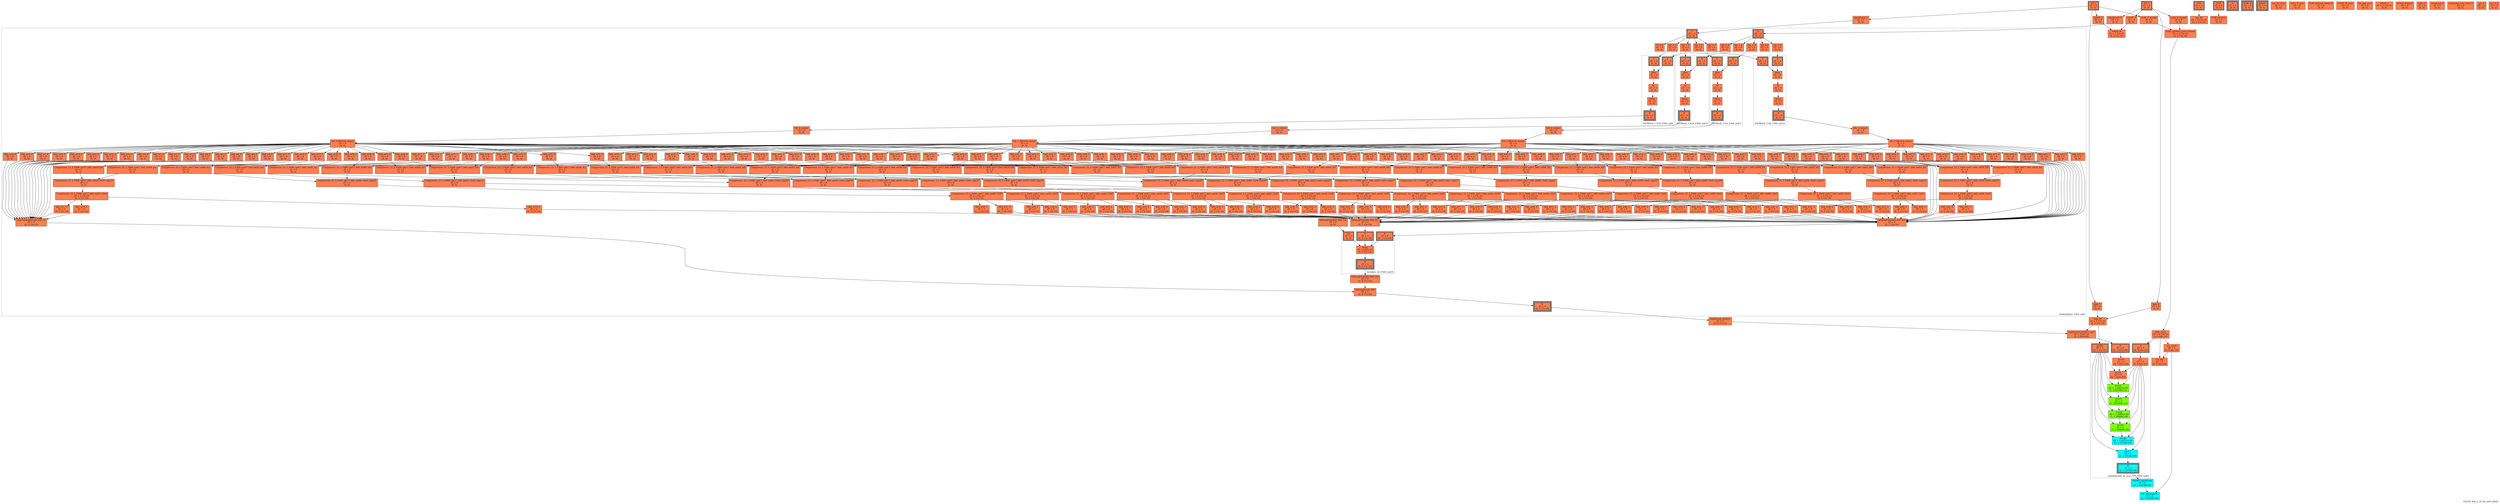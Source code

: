 digraph S3FDP_400_6_29_60_m60_HSSD
{
	//graph drawing options
	label=S3FDP_400_6_29_60_m60_HSSD;
	labelloc=bottom;
	labeljust=right;
	ratio=auto;
	nodesep=0.25;
	ranksep=0.5;

	//input/output signals of operator S3FDP_400_6_29_60_m60_HSSD
	S3_x__S3FDP_400_6_29_60_m60_HSSD [ label="S3_x\ndT = 0\n(0, 0)", shape=box, color=black, style="bold, filled", fillcolor=coral, peripheries=2 ];
	S3_y__S3FDP_400_6_29_60_m60_HSSD [ label="S3_y\ndT = 0\n(0, 0)", shape=box, color=black, style="bold, filled", fillcolor=coral, peripheries=2 ];
	FTZ__S3FDP_400_6_29_60_m60_HSSD [ label="FTZ\ndT = 0\n(0, 0)", shape=box, color=black, style="bold, filled", fillcolor=coral, peripheries=2 ];
	EOB__S3FDP_400_6_29_60_m60_HSSD [ label="EOB\ndT = 0\n(0, 0)", shape=box, color=black, style="bold, filled", fillcolor=coral, peripheries=2 ];
	A__S3FDP_400_6_29_60_m60_HSSD [ label="A\ndT = 0\n(0, 0)", shape=box, color=black, style="bold, filled", fillcolor=coral, peripheries=3 ];
	EOB_Q__S3FDP_400_6_29_60_m60_HSSD [ label="EOB_Q\ndT = 0\n(0, 0)", shape=box, color=black, style="bold, filled", fillcolor=coral, peripheries=3 ];
	isNaN__S3FDP_400_6_29_60_m60_HSSD [ label="isNaN\ndT = 0\n(0, 0)", shape=box, color=black, style="bold, filled", fillcolor=coral, peripheries=3 ];
	{rank=same S3_x__S3FDP_400_6_29_60_m60_HSSD, S3_y__S3FDP_400_6_29_60_m60_HSSD, FTZ__S3FDP_400_6_29_60_m60_HSSD, EOB__S3FDP_400_6_29_60_m60_HSSD};
	{rank=same A__S3FDP_400_6_29_60_m60_HSSD, EOB_Q__S3FDP_400_6_29_60_m60_HSSD, isNaN__S3FDP_400_6_29_60_m60_HSSD};
	//internal signals of operator S3FDP_400_6_29_60_m60_HSSD
	sign_X__S3FDP_400_6_29_60_m60_HSSD [ label="sign_X\ndT = 0\n(0, 0)", shape=box, color=black, style=filled, fillcolor=coral, peripheries=1 ];
	sign_Y__S3FDP_400_6_29_60_m60_HSSD [ label="sign_Y\ndT = 0\n(0, 0)", shape=box, color=black, style=filled, fillcolor=coral, peripheries=1 ];
	sign_M__S3FDP_400_6_29_60_m60_HSSD [ label="sign_M\ndT = 2.15e-10\n(0, 2.15e-10)", shape=box, color=black, style=filled, fillcolor=coral, peripheries=1 ];
	isNaN_X__S3FDP_400_6_29_60_m60_HSSD [ label="isNaN_X\ndT = 0\n(0, 0)", shape=box, color=black, style=filled, fillcolor=coral, peripheries=1 ];
	isNaN_Y__S3FDP_400_6_29_60_m60_HSSD [ label="isNaN_Y\ndT = 0\n(0, 0)", shape=box, color=black, style=filled, fillcolor=coral, peripheries=1 ];
	isNaN_M__S3FDP_400_6_29_60_m60_HSSD [ label="isNaN_M\ndT = 2.15e-10\n(0, 2.15e-10)", shape=box, color=black, style=filled, fillcolor=coral, peripheries=1 ];
	significand_X__S3FDP_400_6_29_60_m60_HSSD [ label="significand_X\ndT = 0\n(0, 0)", shape=box, color=black, style=filled, fillcolor=coral, peripheries=1 ];
	significand_Y__S3FDP_400_6_29_60_m60_HSSD [ label="significand_Y\ndT = 0\n(0, 0)", shape=box, color=black, style=filled, fillcolor=coral, peripheries=1 ];
	significand_product__S3FDP_400_6_29_60_m60_HSSD [ label="significand_product\ndT = 0\n(0, 8.77e-10)", shape=box, color=black, style=filled, fillcolor=coral, peripheries=1 ];
	scale_X_biased__S3FDP_400_6_29_60_m60_HSSD [ label="scale_X_biased\ndT = 0\n(0, 0)", shape=box, color=black, style=filled, fillcolor=coral, peripheries=1 ];
	scale_Y_biased__S3FDP_400_6_29_60_m60_HSSD [ label="scale_Y_biased\ndT = 0\n(0, 0)", shape=box, color=black, style=filled, fillcolor=coral, peripheries=1 ];
	scale_product_twice_biased__S3FDP_400_6_29_60_m60_HSSD [ label="scale_product_twice_biased\ndT = 4.72e-10\n(0, 4.72e-10)", shape=box, color=black, style=filled, fillcolor=coral, peripheries=1 ];
	significand_product_cpt1__S3FDP_400_6_29_60_m60_HSSD [ label="significand_product_cpt1\ndT = 3.28e-10\n(0, 1.205e-09)", shape=box, color=black, style=filled, fillcolor=coral, peripheries=1 ];
	shift_value__S3FDP_400_6_29_60_m60_HSSD [ label="shift_value\ndT = 4.72e-10\n(0, 9.44e-10)", shape=box, color=black, style=filled, fillcolor=coral, peripheries=1 ];
	shifted_significand__S3FDP_400_6_29_60_m60_HSSD [ label="shifted_significand\ndT = 0\n(2, 1.16538e-09)", shape=box, color=black, style=filled, fillcolor=cyan, peripheries=1 ];
	too_small__S3FDP_400_6_29_60_m60_HSSD [ label="too_small\ndT = 0\n(0, 9.44e-10)", shape=box, color=black, style=filled, fillcolor=coral, peripheries=1 ];
	too_big__S3FDP_400_6_29_60_m60_HSSD [ label="too_big\ndT = 0\n(0, 9.44e-10)", shape=box, color=black, style=filled, fillcolor=coral, peripheries=1 ];
	ext_summand1c__S3FDP_400_6_29_60_m60_HSSD [ label="ext_summand1c\ndT = 0\n(2, 1.16538e-09)", shape=box, color=black, style=filled, fillcolor=cyan, peripheries=1 ];
	not_ftz__S3FDP_400_6_29_60_m60_HSSD [ label="not_ftz\ndT = 2.15e-10\n(0, 2.15e-10)", shape=box, color=black, style=filled, fillcolor=coral, peripheries=1 ];
	EOB_internal__S3FDP_400_6_29_60_m60_HSSD [ label="EOB_internal\ndT = 0\n(0, 0)", shape=box, color=black, style=filled, fillcolor=coral, peripheries=1 ];
	not_ftz_sync__S3FDP_400_6_29_60_m60_HSSD [ label="not_ftz_sync\ndT = 0\n(0, 0)", shape=box, color=black, style=filled, fillcolor=coral, peripheries=1 ];
	carry_0_sync__S3FDP_400_6_29_60_m60_HSSD [ label="carry_0_sync\ndT = 0\n(0, 0)", shape=box, color=black, style=filled, fillcolor=coral, peripheries=1 ];
	EOB_internal_delayed__S3FDP_400_6_29_60_m60_HSSD [ label="EOB_internal_delayed\ndT = 0\n(0, 0)", shape=box, color=black, style=filled, fillcolor=coral, peripheries=1 ];
	isNaN_M_sync__S3FDP_400_6_29_60_m60_HSSD [ label="isNaN_M_sync\ndT = 0\n(0, 0)", shape=box, color=black, style=filled, fillcolor=coral, peripheries=1 ];
	too_big_sync__S3FDP_400_6_29_60_m60_HSSD [ label="too_big_sync\ndT = 0\n(0, 0)", shape=box, color=black, style=filled, fillcolor=coral, peripheries=1 ];
	isNaN_o__S3FDP_400_6_29_60_m60_HSSD [ label="isNaN_o\ndT = 2.15e-10\n(0, 0)", shape=box, color=black, style=filled, fillcolor=coral, peripheries=1 ];
	isNaN_delayed__S3FDP_400_6_29_60_m60_HSSD [ label="isNaN_delayed\ndT = 0\n(0, 0)", shape=box, color=black, style=filled, fillcolor=coral, peripheries=1 ];
	carry_0__S3FDP_400_6_29_60_m60_HSSD [ label="carry_0\ndT = 0\n(0, 0)", shape=box, color=black, style=filled, fillcolor=coral, peripheries=1 ];
	summand_0__S3FDP_400_6_29_60_m60_HSSD [ label="summand_0\ndT = 0\n(0, 0)", shape=box, color=black, style=filled, fillcolor=coral, peripheries=1 ];
	summand_and_carry_0__S3FDP_400_6_29_60_m60_HSSD [ label="summand_and_carry_0\ndT = 0\n(0, 0)", shape=box, color=black, style=filled, fillcolor=coral, peripheries=1 ];
	acc_0__S3FDP_400_6_29_60_m60_HSSD [ label="acc_0\ndT = 0\n(0, 0)", shape=box, color=black, style=filled, fillcolor=coral, peripheries=1 ];
	acc_0_q__S3FDP_400_6_29_60_m60_HSSD [ label="acc_0_q\ndT = 0\n(0, 0)", shape=box, color=black, style=filled, fillcolor=coral, peripheries=1 ];

	//subcomponents of operator S3FDP_400_6_29_60_m60_HSSD

	subgraph cluster_IntMultiplier_F400_uid4
	{
		//graph drawing options
		label=IntMultiplier_F400_uid4;
		labelloc=bottom;
		labeljust=right;
		style="bold, dotted";
		ratio=auto;
		nodesep=0.25;
		ranksep=0.5;

		//input/output signals of operator IntMultiplier_F400_uid4
		X__IntMultiplier_F400_uid4 [ label="X\ndT = 0\n(0, 0)", shape=box, color=black, style="bold, filled", fillcolor=coral, peripheries=2 ];
		Y__IntMultiplier_F400_uid4 [ label="Y\ndT = 0\n(0, 0)", shape=box, color=black, style="bold, filled", fillcolor=coral, peripheries=2 ];
		R__IntMultiplier_F400_uid4 [ label="R\ndT = 0\n(0, 8.77e-10)", shape=box, color=black, style="bold, filled", fillcolor=coral, peripheries=3 ];
		{rank=same X__IntMultiplier_F400_uid4, Y__IntMultiplier_F400_uid4};
		{rank=same R__IntMultiplier_F400_uid4};
		//internal signals of operator IntMultiplier_F400_uid4
		XX_m5__IntMultiplier_F400_uid4 [ label="XX_m5\ndT = 0\n(0, 0)", shape=box, color=black, style=filled, fillcolor=coral, peripheries=1 ];
		YY_m5__IntMultiplier_F400_uid4 [ label="YY_m5\ndT = 0\n(0, 0)", shape=box, color=black, style=filled, fillcolor=coral, peripheries=1 ];
		tile_0_X__IntMultiplier_F400_uid4 [ label="tile_0_X\ndT = 0\n(0, 0)", shape=box, color=black, style=filled, fillcolor=coral, peripheries=1 ];
		tile_0_Y__IntMultiplier_F400_uid4 [ label="tile_0_Y\ndT = 0\n(0, 0)", shape=box, color=black, style=filled, fillcolor=coral, peripheries=1 ];
		tile_0_output__IntMultiplier_F400_uid4 [ label="tile_0_output\ndT = 0\n(0, 0)", shape=box, color=black, style=filled, fillcolor=coral, peripheries=1 ];
		tile_0_filtered_output__IntMultiplier_F400_uid4 [ label="tile_0_filtered_output\ndT = 0\n(0, 0)", shape=box, color=black, style=filled, fillcolor=coral, peripheries=1 ];
		bh6_w0_0__IntMultiplier_F400_uid4 [ label="bh6_w0_0\ndT = 0\n(0, 0)", shape=box, color=black, style=filled, fillcolor=coral, peripheries=1 ];
		bh6_w1_0__IntMultiplier_F400_uid4 [ label="bh6_w1_0\ndT = 0\n(0, 0)", shape=box, color=black, style=filled, fillcolor=coral, peripheries=1 ];
		bh6_w2_0__IntMultiplier_F400_uid4 [ label="bh6_w2_0\ndT = 0\n(0, 0)", shape=box, color=black, style=filled, fillcolor=coral, peripheries=1 ];
		bh6_w3_0__IntMultiplier_F400_uid4 [ label="bh6_w3_0\ndT = 0\n(0, 0)", shape=box, color=black, style=filled, fillcolor=coral, peripheries=1 ];
		bh6_w4_0__IntMultiplier_F400_uid4 [ label="bh6_w4_0\ndT = 0\n(0, 0)", shape=box, color=black, style=filled, fillcolor=coral, peripheries=1 ];
		bh6_w5_0__IntMultiplier_F400_uid4 [ label="bh6_w5_0\ndT = 0\n(0, 0)", shape=box, color=black, style=filled, fillcolor=coral, peripheries=1 ];
		bh6_w6_0__IntMultiplier_F400_uid4 [ label="bh6_w6_0\ndT = 0\n(0, 0)", shape=box, color=black, style=filled, fillcolor=coral, peripheries=1 ];
		bh6_w7_0__IntMultiplier_F400_uid4 [ label="bh6_w7_0\ndT = 0\n(0, 0)", shape=box, color=black, style=filled, fillcolor=coral, peripheries=1 ];
		bh6_w8_0__IntMultiplier_F400_uid4 [ label="bh6_w8_0\ndT = 0\n(0, 0)", shape=box, color=black, style=filled, fillcolor=coral, peripheries=1 ];
		bh6_w9_0__IntMultiplier_F400_uid4 [ label="bh6_w9_0\ndT = 0\n(0, 0)", shape=box, color=black, style=filled, fillcolor=coral, peripheries=1 ];
		bh6_w10_0__IntMultiplier_F400_uid4 [ label="bh6_w10_0\ndT = 0\n(0, 0)", shape=box, color=black, style=filled, fillcolor=coral, peripheries=1 ];
		bh6_w11_0__IntMultiplier_F400_uid4 [ label="bh6_w11_0\ndT = 0\n(0, 0)", shape=box, color=black, style=filled, fillcolor=coral, peripheries=1 ];
		bh6_w12_0__IntMultiplier_F400_uid4 [ label="bh6_w12_0\ndT = 0\n(0, 0)", shape=box, color=black, style=filled, fillcolor=coral, peripheries=1 ];
		bh6_w13_0__IntMultiplier_F400_uid4 [ label="bh6_w13_0\ndT = 0\n(0, 0)", shape=box, color=black, style=filled, fillcolor=coral, peripheries=1 ];
		bh6_w14_0__IntMultiplier_F400_uid4 [ label="bh6_w14_0\ndT = 0\n(0, 0)", shape=box, color=black, style=filled, fillcolor=coral, peripheries=1 ];
		bh6_w15_0__IntMultiplier_F400_uid4 [ label="bh6_w15_0\ndT = 0\n(0, 0)", shape=box, color=black, style=filled, fillcolor=coral, peripheries=1 ];
		bh6_w16_0__IntMultiplier_F400_uid4 [ label="bh6_w16_0\ndT = 0\n(0, 0)", shape=box, color=black, style=filled, fillcolor=coral, peripheries=1 ];
		bh6_w17_0__IntMultiplier_F400_uid4 [ label="bh6_w17_0\ndT = 0\n(0, 0)", shape=box, color=black, style=filled, fillcolor=coral, peripheries=1 ];
		bh6_w18_0__IntMultiplier_F400_uid4 [ label="bh6_w18_0\ndT = 0\n(0, 0)", shape=box, color=black, style=filled, fillcolor=coral, peripheries=1 ];
		bh6_w19_0__IntMultiplier_F400_uid4 [ label="bh6_w19_0\ndT = 0\n(0, 0)", shape=box, color=black, style=filled, fillcolor=coral, peripheries=1 ];
		bh6_w20_0__IntMultiplier_F400_uid4 [ label="bh6_w20_0\ndT = 0\n(0, 0)", shape=box, color=black, style=filled, fillcolor=coral, peripheries=1 ];
		bh6_w21_0__IntMultiplier_F400_uid4 [ label="bh6_w21_0\ndT = 0\n(0, 0)", shape=box, color=black, style=filled, fillcolor=coral, peripheries=1 ];
		bh6_w22_0__IntMultiplier_F400_uid4 [ label="bh6_w22_0\ndT = 0\n(0, 0)", shape=box, color=black, style=filled, fillcolor=coral, peripheries=1 ];
		bh6_w23_0__IntMultiplier_F400_uid4 [ label="bh6_w23_0\ndT = 0\n(0, 0)", shape=box, color=black, style=filled, fillcolor=coral, peripheries=1 ];
		bh6_w24_0__IntMultiplier_F400_uid4 [ label="bh6_w24_0\ndT = 0\n(0, 0)", shape=box, color=black, style=filled, fillcolor=coral, peripheries=1 ];
		bh6_w25_0__IntMultiplier_F400_uid4 [ label="bh6_w25_0\ndT = 0\n(0, 0)", shape=box, color=black, style=filled, fillcolor=coral, peripheries=1 ];
		bh6_w26_0__IntMultiplier_F400_uid4 [ label="bh6_w26_0\ndT = 0\n(0, 0)", shape=box, color=black, style=filled, fillcolor=coral, peripheries=1 ];
		bh6_w27_0__IntMultiplier_F400_uid4 [ label="bh6_w27_0\ndT = 0\n(0, 0)", shape=box, color=black, style=filled, fillcolor=coral, peripheries=1 ];
		bh6_w28_0__IntMultiplier_F400_uid4 [ label="bh6_w28_0\ndT = 0\n(0, 0)", shape=box, color=black, style=filled, fillcolor=coral, peripheries=1 ];
		bh6_w29_0__IntMultiplier_F400_uid4 [ label="bh6_w29_0\ndT = 0\n(0, 0)", shape=box, color=black, style=filled, fillcolor=coral, peripheries=1 ];
		bh6_w30_0__IntMultiplier_F400_uid4 [ label="bh6_w30_0\ndT = 0\n(0, 0)", shape=box, color=black, style=filled, fillcolor=coral, peripheries=1 ];
		bh6_w31_0__IntMultiplier_F400_uid4 [ label="bh6_w31_0\ndT = 0\n(0, 0)", shape=box, color=black, style=filled, fillcolor=coral, peripheries=1 ];
		bh6_w32_0__IntMultiplier_F400_uid4 [ label="bh6_w32_0\ndT = 0\n(0, 0)", shape=box, color=black, style=filled, fillcolor=coral, peripheries=1 ];
		bh6_w33_0__IntMultiplier_F400_uid4 [ label="bh6_w33_0\ndT = 0\n(0, 0)", shape=box, color=black, style=filled, fillcolor=coral, peripheries=1 ];
		bh6_w34_0__IntMultiplier_F400_uid4 [ label="bh6_w34_0\ndT = 0\n(0, 0)", shape=box, color=black, style=filled, fillcolor=coral, peripheries=1 ];
		bh6_w35_0__IntMultiplier_F400_uid4 [ label="bh6_w35_0\ndT = 0\n(0, 0)", shape=box, color=black, style=filled, fillcolor=coral, peripheries=1 ];
		bh6_w36_0__IntMultiplier_F400_uid4 [ label="bh6_w36_0\ndT = 0\n(0, 0)", shape=box, color=black, style=filled, fillcolor=coral, peripheries=1 ];
		bh6_w37_0__IntMultiplier_F400_uid4 [ label="bh6_w37_0\ndT = 0\n(0, 0)", shape=box, color=black, style=filled, fillcolor=coral, peripheries=1 ];
		bh6_w38_0__IntMultiplier_F400_uid4 [ label="bh6_w38_0\ndT = 0\n(0, 0)", shape=box, color=black, style=filled, fillcolor=coral, peripheries=1 ];
		bh6_w39_0__IntMultiplier_F400_uid4 [ label="bh6_w39_0\ndT = 0\n(0, 0)", shape=box, color=black, style=filled, fillcolor=coral, peripheries=1 ];
		bh6_w40_0__IntMultiplier_F400_uid4 [ label="bh6_w40_0\ndT = 0\n(0, 0)", shape=box, color=black, style=filled, fillcolor=coral, peripheries=1 ];
		tile_1_X__IntMultiplier_F400_uid4 [ label="tile_1_X\ndT = 0\n(0, 0)", shape=box, color=black, style=filled, fillcolor=coral, peripheries=1 ];
		tile_1_Y__IntMultiplier_F400_uid4 [ label="tile_1_Y\ndT = 0\n(0, 0)", shape=box, color=black, style=filled, fillcolor=coral, peripheries=1 ];
		tile_1_output__IntMultiplier_F400_uid4 [ label="tile_1_output\ndT = 0\n(0, 0)", shape=box, color=black, style=filled, fillcolor=coral, peripheries=1 ];
		tile_1_filtered_output__IntMultiplier_F400_uid4 [ label="tile_1_filtered_output\ndT = 0\n(0, 0)", shape=box, color=black, style=filled, fillcolor=coral, peripheries=1 ];
		bh6_w17_1__IntMultiplier_F400_uid4 [ label="bh6_w17_1\ndT = 0\n(0, 0)", shape=box, color=black, style=filled, fillcolor=coral, peripheries=1 ];
		bh6_w18_1__IntMultiplier_F400_uid4 [ label="bh6_w18_1\ndT = 0\n(0, 0)", shape=box, color=black, style=filled, fillcolor=coral, peripheries=1 ];
		bh6_w19_1__IntMultiplier_F400_uid4 [ label="bh6_w19_1\ndT = 0\n(0, 0)", shape=box, color=black, style=filled, fillcolor=coral, peripheries=1 ];
		bh6_w20_1__IntMultiplier_F400_uid4 [ label="bh6_w20_1\ndT = 0\n(0, 0)", shape=box, color=black, style=filled, fillcolor=coral, peripheries=1 ];
		bh6_w21_1__IntMultiplier_F400_uid4 [ label="bh6_w21_1\ndT = 0\n(0, 0)", shape=box, color=black, style=filled, fillcolor=coral, peripheries=1 ];
		bh6_w22_1__IntMultiplier_F400_uid4 [ label="bh6_w22_1\ndT = 0\n(0, 0)", shape=box, color=black, style=filled, fillcolor=coral, peripheries=1 ];
		bh6_w23_1__IntMultiplier_F400_uid4 [ label="bh6_w23_1\ndT = 0\n(0, 0)", shape=box, color=black, style=filled, fillcolor=coral, peripheries=1 ];
		bh6_w24_1__IntMultiplier_F400_uid4 [ label="bh6_w24_1\ndT = 0\n(0, 0)", shape=box, color=black, style=filled, fillcolor=coral, peripheries=1 ];
		bh6_w25_1__IntMultiplier_F400_uid4 [ label="bh6_w25_1\ndT = 0\n(0, 0)", shape=box, color=black, style=filled, fillcolor=coral, peripheries=1 ];
		bh6_w26_1__IntMultiplier_F400_uid4 [ label="bh6_w26_1\ndT = 0\n(0, 0)", shape=box, color=black, style=filled, fillcolor=coral, peripheries=1 ];
		bh6_w27_1__IntMultiplier_F400_uid4 [ label="bh6_w27_1\ndT = 0\n(0, 0)", shape=box, color=black, style=filled, fillcolor=coral, peripheries=1 ];
		bh6_w28_1__IntMultiplier_F400_uid4 [ label="bh6_w28_1\ndT = 0\n(0, 0)", shape=box, color=black, style=filled, fillcolor=coral, peripheries=1 ];
		bh6_w29_1__IntMultiplier_F400_uid4 [ label="bh6_w29_1\ndT = 0\n(0, 0)", shape=box, color=black, style=filled, fillcolor=coral, peripheries=1 ];
		bh6_w30_1__IntMultiplier_F400_uid4 [ label="bh6_w30_1\ndT = 0\n(0, 0)", shape=box, color=black, style=filled, fillcolor=coral, peripheries=1 ];
		bh6_w31_1__IntMultiplier_F400_uid4 [ label="bh6_w31_1\ndT = 0\n(0, 0)", shape=box, color=black, style=filled, fillcolor=coral, peripheries=1 ];
		bh6_w32_1__IntMultiplier_F400_uid4 [ label="bh6_w32_1\ndT = 0\n(0, 0)", shape=box, color=black, style=filled, fillcolor=coral, peripheries=1 ];
		bh6_w33_1__IntMultiplier_F400_uid4 [ label="bh6_w33_1\ndT = 0\n(0, 0)", shape=box, color=black, style=filled, fillcolor=coral, peripheries=1 ];
		bh6_w34_1__IntMultiplier_F400_uid4 [ label="bh6_w34_1\ndT = 0\n(0, 0)", shape=box, color=black, style=filled, fillcolor=coral, peripheries=1 ];
		bh6_w35_1__IntMultiplier_F400_uid4 [ label="bh6_w35_1\ndT = 0\n(0, 0)", shape=box, color=black, style=filled, fillcolor=coral, peripheries=1 ];
		bh6_w36_1__IntMultiplier_F400_uid4 [ label="bh6_w36_1\ndT = 0\n(0, 0)", shape=box, color=black, style=filled, fillcolor=coral, peripheries=1 ];
		bh6_w37_1__IntMultiplier_F400_uid4 [ label="bh6_w37_1\ndT = 0\n(0, 0)", shape=box, color=black, style=filled, fillcolor=coral, peripheries=1 ];
		bh6_w38_1__IntMultiplier_F400_uid4 [ label="bh6_w38_1\ndT = 0\n(0, 0)", shape=box, color=black, style=filled, fillcolor=coral, peripheries=1 ];
		bh6_w39_1__IntMultiplier_F400_uid4 [ label="bh6_w39_1\ndT = 0\n(0, 0)", shape=box, color=black, style=filled, fillcolor=coral, peripheries=1 ];
		bh6_w40_1__IntMultiplier_F400_uid4 [ label="bh6_w40_1\ndT = 0\n(0, 0)", shape=box, color=black, style=filled, fillcolor=coral, peripheries=1 ];
		bh6_w41_0__IntMultiplier_F400_uid4 [ label="bh6_w41_0\ndT = 0\n(0, 0)", shape=box, color=black, style=filled, fillcolor=coral, peripheries=1 ];
		bh6_w42_0__IntMultiplier_F400_uid4 [ label="bh6_w42_0\ndT = 0\n(0, 0)", shape=box, color=black, style=filled, fillcolor=coral, peripheries=1 ];
		bh6_w43_0__IntMultiplier_F400_uid4 [ label="bh6_w43_0\ndT = 0\n(0, 0)", shape=box, color=black, style=filled, fillcolor=coral, peripheries=1 ];
		bh6_w44_0__IntMultiplier_F400_uid4 [ label="bh6_w44_0\ndT = 0\n(0, 0)", shape=box, color=black, style=filled, fillcolor=coral, peripheries=1 ];
		bh6_w45_0__IntMultiplier_F400_uid4 [ label="bh6_w45_0\ndT = 0\n(0, 0)", shape=box, color=black, style=filled, fillcolor=coral, peripheries=1 ];
		bh6_w46_0__IntMultiplier_F400_uid4 [ label="bh6_w46_0\ndT = 0\n(0, 0)", shape=box, color=black, style=filled, fillcolor=coral, peripheries=1 ];
		bh6_w47_0__IntMultiplier_F400_uid4 [ label="bh6_w47_0\ndT = 0\n(0, 0)", shape=box, color=black, style=filled, fillcolor=coral, peripheries=1 ];
		bh6_w48_0__IntMultiplier_F400_uid4 [ label="bh6_w48_0\ndT = 0\n(0, 0)", shape=box, color=black, style=filled, fillcolor=coral, peripheries=1 ];
		bh6_w49_0__IntMultiplier_F400_uid4 [ label="bh6_w49_0\ndT = 0\n(0, 0)", shape=box, color=black, style=filled, fillcolor=coral, peripheries=1 ];
		bh6_w50_0__IntMultiplier_F400_uid4 [ label="bh6_w50_0\ndT = 0\n(0, 0)", shape=box, color=black, style=filled, fillcolor=coral, peripheries=1 ];
		bh6_w51_0__IntMultiplier_F400_uid4 [ label="bh6_w51_0\ndT = 0\n(0, 0)", shape=box, color=black, style=filled, fillcolor=coral, peripheries=1 ];
		bh6_w52_0__IntMultiplier_F400_uid4 [ label="bh6_w52_0\ndT = 0\n(0, 0)", shape=box, color=black, style=filled, fillcolor=coral, peripheries=1 ];
		bh6_w53_0__IntMultiplier_F400_uid4 [ label="bh6_w53_0\ndT = 0\n(0, 0)", shape=box, color=black, style=filled, fillcolor=coral, peripheries=1 ];
		tile_2_X__IntMultiplier_F400_uid4 [ label="tile_2_X\ndT = 0\n(0, 0)", shape=box, color=black, style=filled, fillcolor=coral, peripheries=1 ];
		tile_2_Y__IntMultiplier_F400_uid4 [ label="tile_2_Y\ndT = 0\n(0, 0)", shape=box, color=black, style=filled, fillcolor=coral, peripheries=1 ];
		tile_2_output__IntMultiplier_F400_uid4 [ label="tile_2_output\ndT = 0\n(0, 0)", shape=box, color=black, style=filled, fillcolor=coral, peripheries=1 ];
		tile_2_filtered_output__IntMultiplier_F400_uid4 [ label="tile_2_filtered_output\ndT = 0\n(0, 0)", shape=box, color=black, style=filled, fillcolor=coral, peripheries=1 ];
		bh6_w24_2__IntMultiplier_F400_uid4 [ label="bh6_w24_2\ndT = 0\n(0, 0)", shape=box, color=black, style=filled, fillcolor=coral, peripheries=1 ];
		bh6_w25_2__IntMultiplier_F400_uid4 [ label="bh6_w25_2\ndT = 0\n(0, 0)", shape=box, color=black, style=filled, fillcolor=coral, peripheries=1 ];
		bh6_w26_2__IntMultiplier_F400_uid4 [ label="bh6_w26_2\ndT = 0\n(0, 0)", shape=box, color=black, style=filled, fillcolor=coral, peripheries=1 ];
		bh6_w27_2__IntMultiplier_F400_uid4 [ label="bh6_w27_2\ndT = 0\n(0, 0)", shape=box, color=black, style=filled, fillcolor=coral, peripheries=1 ];
		bh6_w28_2__IntMultiplier_F400_uid4 [ label="bh6_w28_2\ndT = 0\n(0, 0)", shape=box, color=black, style=filled, fillcolor=coral, peripheries=1 ];
		bh6_w29_2__IntMultiplier_F400_uid4 [ label="bh6_w29_2\ndT = 0\n(0, 0)", shape=box, color=black, style=filled, fillcolor=coral, peripheries=1 ];
		bh6_w30_2__IntMultiplier_F400_uid4 [ label="bh6_w30_2\ndT = 0\n(0, 0)", shape=box, color=black, style=filled, fillcolor=coral, peripheries=1 ];
		bh6_w31_2__IntMultiplier_F400_uid4 [ label="bh6_w31_2\ndT = 0\n(0, 0)", shape=box, color=black, style=filled, fillcolor=coral, peripheries=1 ];
		bh6_w32_2__IntMultiplier_F400_uid4 [ label="bh6_w32_2\ndT = 0\n(0, 0)", shape=box, color=black, style=filled, fillcolor=coral, peripheries=1 ];
		bh6_w33_2__IntMultiplier_F400_uid4 [ label="bh6_w33_2\ndT = 0\n(0, 0)", shape=box, color=black, style=filled, fillcolor=coral, peripheries=1 ];
		bh6_w34_2__IntMultiplier_F400_uid4 [ label="bh6_w34_2\ndT = 0\n(0, 0)", shape=box, color=black, style=filled, fillcolor=coral, peripheries=1 ];
		bh6_w35_2__IntMultiplier_F400_uid4 [ label="bh6_w35_2\ndT = 0\n(0, 0)", shape=box, color=black, style=filled, fillcolor=coral, peripheries=1 ];
		bh6_w36_2__IntMultiplier_F400_uid4 [ label="bh6_w36_2\ndT = 0\n(0, 0)", shape=box, color=black, style=filled, fillcolor=coral, peripheries=1 ];
		bh6_w37_2__IntMultiplier_F400_uid4 [ label="bh6_w37_2\ndT = 0\n(0, 0)", shape=box, color=black, style=filled, fillcolor=coral, peripheries=1 ];
		bh6_w38_2__IntMultiplier_F400_uid4 [ label="bh6_w38_2\ndT = 0\n(0, 0)", shape=box, color=black, style=filled, fillcolor=coral, peripheries=1 ];
		bh6_w39_2__IntMultiplier_F400_uid4 [ label="bh6_w39_2\ndT = 0\n(0, 0)", shape=box, color=black, style=filled, fillcolor=coral, peripheries=1 ];
		bh6_w40_2__IntMultiplier_F400_uid4 [ label="bh6_w40_2\ndT = 0\n(0, 0)", shape=box, color=black, style=filled, fillcolor=coral, peripheries=1 ];
		bh6_w41_1__IntMultiplier_F400_uid4 [ label="bh6_w41_1\ndT = 0\n(0, 0)", shape=box, color=black, style=filled, fillcolor=coral, peripheries=1 ];
		bh6_w42_1__IntMultiplier_F400_uid4 [ label="bh6_w42_1\ndT = 0\n(0, 0)", shape=box, color=black, style=filled, fillcolor=coral, peripheries=1 ];
		bh6_w43_1__IntMultiplier_F400_uid4 [ label="bh6_w43_1\ndT = 0\n(0, 0)", shape=box, color=black, style=filled, fillcolor=coral, peripheries=1 ];
		bh6_w44_1__IntMultiplier_F400_uid4 [ label="bh6_w44_1\ndT = 0\n(0, 0)", shape=box, color=black, style=filled, fillcolor=coral, peripheries=1 ];
		bh6_w45_1__IntMultiplier_F400_uid4 [ label="bh6_w45_1\ndT = 0\n(0, 0)", shape=box, color=black, style=filled, fillcolor=coral, peripheries=1 ];
		bh6_w46_1__IntMultiplier_F400_uid4 [ label="bh6_w46_1\ndT = 0\n(0, 0)", shape=box, color=black, style=filled, fillcolor=coral, peripheries=1 ];
		tile_3_X__IntMultiplier_F400_uid4 [ label="tile_3_X\ndT = 0\n(0, 0)", shape=box, color=black, style=filled, fillcolor=coral, peripheries=1 ];
		tile_3_Y__IntMultiplier_F400_uid4 [ label="tile_3_Y\ndT = 0\n(0, 0)", shape=box, color=black, style=filled, fillcolor=coral, peripheries=1 ];
		tile_3_output__IntMultiplier_F400_uid4 [ label="tile_3_output\ndT = 0\n(0, 0)", shape=box, color=black, style=filled, fillcolor=coral, peripheries=1 ];
		tile_3_filtered_output__IntMultiplier_F400_uid4 [ label="tile_3_filtered_output\ndT = 0\n(0, 0)", shape=box, color=black, style=filled, fillcolor=coral, peripheries=1 ];
		bh6_w41_2__IntMultiplier_F400_uid4 [ label="bh6_w41_2\ndT = 0\n(0, 0)", shape=box, color=black, style=filled, fillcolor=coral, peripheries=1 ];
		bh6_w42_2__IntMultiplier_F400_uid4 [ label="bh6_w42_2\ndT = 0\n(0, 0)", shape=box, color=black, style=filled, fillcolor=coral, peripheries=1 ];
		bh6_w43_2__IntMultiplier_F400_uid4 [ label="bh6_w43_2\ndT = 0\n(0, 0)", shape=box, color=black, style=filled, fillcolor=coral, peripheries=1 ];
		bh6_w44_2__IntMultiplier_F400_uid4 [ label="bh6_w44_2\ndT = 0\n(0, 0)", shape=box, color=black, style=filled, fillcolor=coral, peripheries=1 ];
		bh6_w45_2__IntMultiplier_F400_uid4 [ label="bh6_w45_2\ndT = 0\n(0, 0)", shape=box, color=black, style=filled, fillcolor=coral, peripheries=1 ];
		bh6_w46_2__IntMultiplier_F400_uid4 [ label="bh6_w46_2\ndT = 0\n(0, 0)", shape=box, color=black, style=filled, fillcolor=coral, peripheries=1 ];
		bh6_w47_1__IntMultiplier_F400_uid4 [ label="bh6_w47_1\ndT = 0\n(0, 0)", shape=box, color=black, style=filled, fillcolor=coral, peripheries=1 ];
		bh6_w48_1__IntMultiplier_F400_uid4 [ label="bh6_w48_1\ndT = 0\n(0, 0)", shape=box, color=black, style=filled, fillcolor=coral, peripheries=1 ];
		bh6_w49_1__IntMultiplier_F400_uid4 [ label="bh6_w49_1\ndT = 0\n(0, 0)", shape=box, color=black, style=filled, fillcolor=coral, peripheries=1 ];
		bh6_w50_1__IntMultiplier_F400_uid4 [ label="bh6_w50_1\ndT = 0\n(0, 0)", shape=box, color=black, style=filled, fillcolor=coral, peripheries=1 ];
		bh6_w51_1__IntMultiplier_F400_uid4 [ label="bh6_w51_1\ndT = 0\n(0, 0)", shape=box, color=black, style=filled, fillcolor=coral, peripheries=1 ];
		bh6_w52_1__IntMultiplier_F400_uid4 [ label="bh6_w52_1\ndT = 0\n(0, 0)", shape=box, color=black, style=filled, fillcolor=coral, peripheries=1 ];
		bh6_w53_1__IntMultiplier_F400_uid4 [ label="bh6_w53_1\ndT = 0\n(0, 0)", shape=box, color=black, style=filled, fillcolor=coral, peripheries=1 ];
		bh6_w54_0__IntMultiplier_F400_uid4 [ label="bh6_w54_0\ndT = 0\n(0, 0)", shape=box, color=black, style=filled, fillcolor=coral, peripheries=1 ];
		bh6_w55_0__IntMultiplier_F400_uid4 [ label="bh6_w55_0\ndT = 0\n(0, 0)", shape=box, color=black, style=filled, fillcolor=coral, peripheries=1 ];
		bh6_w56_0__IntMultiplier_F400_uid4 [ label="bh6_w56_0\ndT = 0\n(0, 0)", shape=box, color=black, style=filled, fillcolor=coral, peripheries=1 ];
		bh6_w57_0__IntMultiplier_F400_uid4 [ label="bh6_w57_0\ndT = 0\n(0, 0)", shape=box, color=black, style=filled, fillcolor=coral, peripheries=1 ];
		bh6_w58_0__IntMultiplier_F400_uid4 [ label="bh6_w58_0\ndT = 0\n(0, 0)", shape=box, color=black, style=filled, fillcolor=coral, peripheries=1 ];
		bh6_w59_0__IntMultiplier_F400_uid4 [ label="bh6_w59_0\ndT = 0\n(0, 0)", shape=box, color=black, style=filled, fillcolor=coral, peripheries=1 ];
		Compressor_23_3_F400_uid17_bh6_uid18_In0__IntMultiplier_F400_uid4 [ label="Compressor_23_3_F400_uid17_bh6_uid18_In0\ndT = 0\n(0, 0)", shape=box, color=black, style=filled, fillcolor=coral, peripheries=1 ];
		Compressor_23_3_F400_uid17_bh6_uid18_In1__IntMultiplier_F400_uid4 [ label="Compressor_23_3_F400_uid17_bh6_uid18_In1\ndT = 0\n(0, 0)", shape=box, color=black, style=filled, fillcolor=coral, peripheries=1 ];
		Compressor_23_3_F400_uid17_bh6_uid18_Out0__IntMultiplier_F400_uid4 [ label="Compressor_23_3_F400_uid17_bh6_uid18_Out0\ndT = 2.15e-10\n(0, 2.15e-10)", shape=box, color=black, style=filled, fillcolor=coral, peripheries=1 ];
		Compressor_23_3_F400_uid17_bh6_uid18_Out0_copy19__IntMultiplier_F400_uid4 [ label="Compressor_23_3_F400_uid17_bh6_uid18_Out0_copy19\ndT = 0\n(0, 0)", shape=box, color=black, style=filled, fillcolor=coral, peripheries=1 ];
		bh6_w17_2__IntMultiplier_F400_uid4 [ label="bh6_w17_2\ndT = 0\n(0, 2.15e-10)", shape=box, color=black, style=filled, fillcolor=coral, peripheries=1 ];
		bh6_w18_2__IntMultiplier_F400_uid4 [ label="bh6_w18_2\ndT = 0\n(0, 2.15e-10)", shape=box, color=black, style=filled, fillcolor=coral, peripheries=1 ];
		bh6_w19_2__IntMultiplier_F400_uid4 [ label="bh6_w19_2\ndT = 0\n(0, 2.15e-10)", shape=box, color=black, style=filled, fillcolor=coral, peripheries=1 ];
		Compressor_23_3_F400_uid17_bh6_uid20_In0__IntMultiplier_F400_uid4 [ label="Compressor_23_3_F400_uid17_bh6_uid20_In0\ndT = 0\n(0, 0)", shape=box, color=black, style=filled, fillcolor=coral, peripheries=1 ];
		Compressor_23_3_F400_uid17_bh6_uid20_In1__IntMultiplier_F400_uid4 [ label="Compressor_23_3_F400_uid17_bh6_uid20_In1\ndT = 0\n(0, 0)", shape=box, color=black, style=filled, fillcolor=coral, peripheries=1 ];
		Compressor_23_3_F400_uid17_bh6_uid20_Out0__IntMultiplier_F400_uid4 [ label="Compressor_23_3_F400_uid17_bh6_uid20_Out0\ndT = 2.15e-10\n(0, 2.15e-10)", shape=box, color=black, style=filled, fillcolor=coral, peripheries=1 ];
		Compressor_23_3_F400_uid17_bh6_uid20_Out0_copy21__IntMultiplier_F400_uid4 [ label="Compressor_23_3_F400_uid17_bh6_uid20_Out0_copy21\ndT = 0\n(0, 0)", shape=box, color=black, style=filled, fillcolor=coral, peripheries=1 ];
		bh6_w19_3__IntMultiplier_F400_uid4 [ label="bh6_w19_3\ndT = 0\n(0, 2.15e-10)", shape=box, color=black, style=filled, fillcolor=coral, peripheries=1 ];
		bh6_w20_2__IntMultiplier_F400_uid4 [ label="bh6_w20_2\ndT = 0\n(0, 2.15e-10)", shape=box, color=black, style=filled, fillcolor=coral, peripheries=1 ];
		bh6_w21_2__IntMultiplier_F400_uid4 [ label="bh6_w21_2\ndT = 0\n(0, 2.15e-10)", shape=box, color=black, style=filled, fillcolor=coral, peripheries=1 ];
		Compressor_23_3_F400_uid17_bh6_uid22_In0__IntMultiplier_F400_uid4 [ label="Compressor_23_3_F400_uid17_bh6_uid22_In0\ndT = 0\n(0, 0)", shape=box, color=black, style=filled, fillcolor=coral, peripheries=1 ];
		Compressor_23_3_F400_uid17_bh6_uid22_In1__IntMultiplier_F400_uid4 [ label="Compressor_23_3_F400_uid17_bh6_uid22_In1\ndT = 0\n(0, 0)", shape=box, color=black, style=filled, fillcolor=coral, peripheries=1 ];
		Compressor_23_3_F400_uid17_bh6_uid22_Out0__IntMultiplier_F400_uid4 [ label="Compressor_23_3_F400_uid17_bh6_uid22_Out0\ndT = 2.15e-10\n(0, 2.15e-10)", shape=box, color=black, style=filled, fillcolor=coral, peripheries=1 ];
		Compressor_23_3_F400_uid17_bh6_uid22_Out0_copy23__IntMultiplier_F400_uid4 [ label="Compressor_23_3_F400_uid17_bh6_uid22_Out0_copy23\ndT = 0\n(0, 0)", shape=box, color=black, style=filled, fillcolor=coral, peripheries=1 ];
		bh6_w21_3__IntMultiplier_F400_uid4 [ label="bh6_w21_3\ndT = 0\n(0, 2.15e-10)", shape=box, color=black, style=filled, fillcolor=coral, peripheries=1 ];
		bh6_w22_2__IntMultiplier_F400_uid4 [ label="bh6_w22_2\ndT = 0\n(0, 2.15e-10)", shape=box, color=black, style=filled, fillcolor=coral, peripheries=1 ];
		bh6_w23_2__IntMultiplier_F400_uid4 [ label="bh6_w23_2\ndT = 0\n(0, 2.15e-10)", shape=box, color=black, style=filled, fillcolor=coral, peripheries=1 ];
		Compressor_3_2_F400_uid25_bh6_uid26_In0__IntMultiplier_F400_uid4 [ label="Compressor_3_2_F400_uid25_bh6_uid26_In0\ndT = 0\n(0, 0)", shape=box, color=black, style=filled, fillcolor=coral, peripheries=1 ];
		Compressor_3_2_F400_uid25_bh6_uid26_Out0__IntMultiplier_F400_uid4 [ label="Compressor_3_2_F400_uid25_bh6_uid26_Out0\ndT = 2.15e-10\n(0, 2.15e-10)", shape=box, color=black, style=filled, fillcolor=coral, peripheries=1 ];
		Compressor_3_2_F400_uid25_bh6_uid26_Out0_copy27__IntMultiplier_F400_uid4 [ label="Compressor_3_2_F400_uid25_bh6_uid26_Out0_copy27\ndT = 0\n(0, 0)", shape=box, color=black, style=filled, fillcolor=coral, peripheries=1 ];
		bh6_w23_3__IntMultiplier_F400_uid4 [ label="bh6_w23_3\ndT = 0\n(0, 2.15e-10)", shape=box, color=black, style=filled, fillcolor=coral, peripheries=1 ];
		bh6_w24_3__IntMultiplier_F400_uid4 [ label="bh6_w24_3\ndT = 0\n(0, 2.15e-10)", shape=box, color=black, style=filled, fillcolor=coral, peripheries=1 ];
		Compressor_23_3_F400_uid17_bh6_uid28_In0__IntMultiplier_F400_uid4 [ label="Compressor_23_3_F400_uid17_bh6_uid28_In0\ndT = 0\n(0, 0)", shape=box, color=black, style=filled, fillcolor=coral, peripheries=1 ];
		Compressor_23_3_F400_uid17_bh6_uid28_In1__IntMultiplier_F400_uid4 [ label="Compressor_23_3_F400_uid17_bh6_uid28_In1\ndT = 0\n(0, 0)", shape=box, color=black, style=filled, fillcolor=coral, peripheries=1 ];
		Compressor_23_3_F400_uid17_bh6_uid28_Out0__IntMultiplier_F400_uid4 [ label="Compressor_23_3_F400_uid17_bh6_uid28_Out0\ndT = 2.15e-10\n(0, 2.15e-10)", shape=box, color=black, style=filled, fillcolor=coral, peripheries=1 ];
		Compressor_23_3_F400_uid17_bh6_uid28_Out0_copy29__IntMultiplier_F400_uid4 [ label="Compressor_23_3_F400_uid17_bh6_uid28_Out0_copy29\ndT = 0\n(0, 0)", shape=box, color=black, style=filled, fillcolor=coral, peripheries=1 ];
		bh6_w24_4__IntMultiplier_F400_uid4 [ label="bh6_w24_4\ndT = 0\n(0, 2.15e-10)", shape=box, color=black, style=filled, fillcolor=coral, peripheries=1 ];
		bh6_w25_3__IntMultiplier_F400_uid4 [ label="bh6_w25_3\ndT = 0\n(0, 2.15e-10)", shape=box, color=black, style=filled, fillcolor=coral, peripheries=1 ];
		bh6_w26_3__IntMultiplier_F400_uid4 [ label="bh6_w26_3\ndT = 0\n(0, 2.15e-10)", shape=box, color=black, style=filled, fillcolor=coral, peripheries=1 ];
		Compressor_23_3_F400_uid17_bh6_uid30_In0__IntMultiplier_F400_uid4 [ label="Compressor_23_3_F400_uid17_bh6_uid30_In0\ndT = 0\n(0, 0)", shape=box, color=black, style=filled, fillcolor=coral, peripheries=1 ];
		Compressor_23_3_F400_uid17_bh6_uid30_In1__IntMultiplier_F400_uid4 [ label="Compressor_23_3_F400_uid17_bh6_uid30_In1\ndT = 0\n(0, 0)", shape=box, color=black, style=filled, fillcolor=coral, peripheries=1 ];
		Compressor_23_3_F400_uid17_bh6_uid30_Out0__IntMultiplier_F400_uid4 [ label="Compressor_23_3_F400_uid17_bh6_uid30_Out0\ndT = 2.15e-10\n(0, 2.15e-10)", shape=box, color=black, style=filled, fillcolor=coral, peripheries=1 ];
		Compressor_23_3_F400_uid17_bh6_uid30_Out0_copy31__IntMultiplier_F400_uid4 [ label="Compressor_23_3_F400_uid17_bh6_uid30_Out0_copy31\ndT = 0\n(0, 0)", shape=box, color=black, style=filled, fillcolor=coral, peripheries=1 ];
		bh6_w26_4__IntMultiplier_F400_uid4 [ label="bh6_w26_4\ndT = 0\n(0, 2.15e-10)", shape=box, color=black, style=filled, fillcolor=coral, peripheries=1 ];
		bh6_w27_3__IntMultiplier_F400_uid4 [ label="bh6_w27_3\ndT = 0\n(0, 2.15e-10)", shape=box, color=black, style=filled, fillcolor=coral, peripheries=1 ];
		bh6_w28_3__IntMultiplier_F400_uid4 [ label="bh6_w28_3\ndT = 0\n(0, 2.15e-10)", shape=box, color=black, style=filled, fillcolor=coral, peripheries=1 ];
		Compressor_23_3_F400_uid17_bh6_uid32_In0__IntMultiplier_F400_uid4 [ label="Compressor_23_3_F400_uid17_bh6_uid32_In0\ndT = 0\n(0, 0)", shape=box, color=black, style=filled, fillcolor=coral, peripheries=1 ];
		Compressor_23_3_F400_uid17_bh6_uid32_In1__IntMultiplier_F400_uid4 [ label="Compressor_23_3_F400_uid17_bh6_uid32_In1\ndT = 0\n(0, 0)", shape=box, color=black, style=filled, fillcolor=coral, peripheries=1 ];
		Compressor_23_3_F400_uid17_bh6_uid32_Out0__IntMultiplier_F400_uid4 [ label="Compressor_23_3_F400_uid17_bh6_uid32_Out0\ndT = 2.15e-10\n(0, 2.15e-10)", shape=box, color=black, style=filled, fillcolor=coral, peripheries=1 ];
		Compressor_23_3_F400_uid17_bh6_uid32_Out0_copy33__IntMultiplier_F400_uid4 [ label="Compressor_23_3_F400_uid17_bh6_uid32_Out0_copy33\ndT = 0\n(0, 0)", shape=box, color=black, style=filled, fillcolor=coral, peripheries=1 ];
		bh6_w28_4__IntMultiplier_F400_uid4 [ label="bh6_w28_4\ndT = 0\n(0, 2.15e-10)", shape=box, color=black, style=filled, fillcolor=coral, peripheries=1 ];
		bh6_w29_3__IntMultiplier_F400_uid4 [ label="bh6_w29_3\ndT = 0\n(0, 2.15e-10)", shape=box, color=black, style=filled, fillcolor=coral, peripheries=1 ];
		bh6_w30_3__IntMultiplier_F400_uid4 [ label="bh6_w30_3\ndT = 0\n(0, 2.15e-10)", shape=box, color=black, style=filled, fillcolor=coral, peripheries=1 ];
		Compressor_23_3_F400_uid17_bh6_uid34_In0__IntMultiplier_F400_uid4 [ label="Compressor_23_3_F400_uid17_bh6_uid34_In0\ndT = 0\n(0, 0)", shape=box, color=black, style=filled, fillcolor=coral, peripheries=1 ];
		Compressor_23_3_F400_uid17_bh6_uid34_In1__IntMultiplier_F400_uid4 [ label="Compressor_23_3_F400_uid17_bh6_uid34_In1\ndT = 0\n(0, 0)", shape=box, color=black, style=filled, fillcolor=coral, peripheries=1 ];
		Compressor_23_3_F400_uid17_bh6_uid34_Out0__IntMultiplier_F400_uid4 [ label="Compressor_23_3_F400_uid17_bh6_uid34_Out0\ndT = 2.15e-10\n(0, 2.15e-10)", shape=box, color=black, style=filled, fillcolor=coral, peripheries=1 ];
		Compressor_23_3_F400_uid17_bh6_uid34_Out0_copy35__IntMultiplier_F400_uid4 [ label="Compressor_23_3_F400_uid17_bh6_uid34_Out0_copy35\ndT = 0\n(0, 0)", shape=box, color=black, style=filled, fillcolor=coral, peripheries=1 ];
		bh6_w30_4__IntMultiplier_F400_uid4 [ label="bh6_w30_4\ndT = 0\n(0, 2.15e-10)", shape=box, color=black, style=filled, fillcolor=coral, peripheries=1 ];
		bh6_w31_3__IntMultiplier_F400_uid4 [ label="bh6_w31_3\ndT = 0\n(0, 2.15e-10)", shape=box, color=black, style=filled, fillcolor=coral, peripheries=1 ];
		bh6_w32_3__IntMultiplier_F400_uid4 [ label="bh6_w32_3\ndT = 0\n(0, 2.15e-10)", shape=box, color=black, style=filled, fillcolor=coral, peripheries=1 ];
		Compressor_23_3_F400_uid17_bh6_uid36_In0__IntMultiplier_F400_uid4 [ label="Compressor_23_3_F400_uid17_bh6_uid36_In0\ndT = 0\n(0, 0)", shape=box, color=black, style=filled, fillcolor=coral, peripheries=1 ];
		Compressor_23_3_F400_uid17_bh6_uid36_In1__IntMultiplier_F400_uid4 [ label="Compressor_23_3_F400_uid17_bh6_uid36_In1\ndT = 0\n(0, 0)", shape=box, color=black, style=filled, fillcolor=coral, peripheries=1 ];
		Compressor_23_3_F400_uid17_bh6_uid36_Out0__IntMultiplier_F400_uid4 [ label="Compressor_23_3_F400_uid17_bh6_uid36_Out0\ndT = 2.15e-10\n(0, 2.15e-10)", shape=box, color=black, style=filled, fillcolor=coral, peripheries=1 ];
		Compressor_23_3_F400_uid17_bh6_uid36_Out0_copy37__IntMultiplier_F400_uid4 [ label="Compressor_23_3_F400_uid17_bh6_uid36_Out0_copy37\ndT = 0\n(0, 0)", shape=box, color=black, style=filled, fillcolor=coral, peripheries=1 ];
		bh6_w32_4__IntMultiplier_F400_uid4 [ label="bh6_w32_4\ndT = 0\n(0, 2.15e-10)", shape=box, color=black, style=filled, fillcolor=coral, peripheries=1 ];
		bh6_w33_3__IntMultiplier_F400_uid4 [ label="bh6_w33_3\ndT = 0\n(0, 2.15e-10)", shape=box, color=black, style=filled, fillcolor=coral, peripheries=1 ];
		bh6_w34_3__IntMultiplier_F400_uid4 [ label="bh6_w34_3\ndT = 0\n(0, 2.15e-10)", shape=box, color=black, style=filled, fillcolor=coral, peripheries=1 ];
		Compressor_23_3_F400_uid17_bh6_uid38_In0__IntMultiplier_F400_uid4 [ label="Compressor_23_3_F400_uid17_bh6_uid38_In0\ndT = 0\n(0, 0)", shape=box, color=black, style=filled, fillcolor=coral, peripheries=1 ];
		Compressor_23_3_F400_uid17_bh6_uid38_In1__IntMultiplier_F400_uid4 [ label="Compressor_23_3_F400_uid17_bh6_uid38_In1\ndT = 0\n(0, 0)", shape=box, color=black, style=filled, fillcolor=coral, peripheries=1 ];
		Compressor_23_3_F400_uid17_bh6_uid38_Out0__IntMultiplier_F400_uid4 [ label="Compressor_23_3_F400_uid17_bh6_uid38_Out0\ndT = 2.15e-10\n(0, 2.15e-10)", shape=box, color=black, style=filled, fillcolor=coral, peripheries=1 ];
		Compressor_23_3_F400_uid17_bh6_uid38_Out0_copy39__IntMultiplier_F400_uid4 [ label="Compressor_23_3_F400_uid17_bh6_uid38_Out0_copy39\ndT = 0\n(0, 0)", shape=box, color=black, style=filled, fillcolor=coral, peripheries=1 ];
		bh6_w34_4__IntMultiplier_F400_uid4 [ label="bh6_w34_4\ndT = 0\n(0, 2.15e-10)", shape=box, color=black, style=filled, fillcolor=coral, peripheries=1 ];
		bh6_w35_3__IntMultiplier_F400_uid4 [ label="bh6_w35_3\ndT = 0\n(0, 2.15e-10)", shape=box, color=black, style=filled, fillcolor=coral, peripheries=1 ];
		bh6_w36_3__IntMultiplier_F400_uid4 [ label="bh6_w36_3\ndT = 0\n(0, 2.15e-10)", shape=box, color=black, style=filled, fillcolor=coral, peripheries=1 ];
		Compressor_23_3_F400_uid17_bh6_uid40_In0__IntMultiplier_F400_uid4 [ label="Compressor_23_3_F400_uid17_bh6_uid40_In0\ndT = 0\n(0, 0)", shape=box, color=black, style=filled, fillcolor=coral, peripheries=1 ];
		Compressor_23_3_F400_uid17_bh6_uid40_In1__IntMultiplier_F400_uid4 [ label="Compressor_23_3_F400_uid17_bh6_uid40_In1\ndT = 0\n(0, 0)", shape=box, color=black, style=filled, fillcolor=coral, peripheries=1 ];
		Compressor_23_3_F400_uid17_bh6_uid40_Out0__IntMultiplier_F400_uid4 [ label="Compressor_23_3_F400_uid17_bh6_uid40_Out0\ndT = 2.15e-10\n(0, 2.15e-10)", shape=box, color=black, style=filled, fillcolor=coral, peripheries=1 ];
		Compressor_23_3_F400_uid17_bh6_uid40_Out0_copy41__IntMultiplier_F400_uid4 [ label="Compressor_23_3_F400_uid17_bh6_uid40_Out0_copy41\ndT = 0\n(0, 0)", shape=box, color=black, style=filled, fillcolor=coral, peripheries=1 ];
		bh6_w36_4__IntMultiplier_F400_uid4 [ label="bh6_w36_4\ndT = 0\n(0, 2.15e-10)", shape=box, color=black, style=filled, fillcolor=coral, peripheries=1 ];
		bh6_w37_3__IntMultiplier_F400_uid4 [ label="bh6_w37_3\ndT = 0\n(0, 2.15e-10)", shape=box, color=black, style=filled, fillcolor=coral, peripheries=1 ];
		bh6_w38_3__IntMultiplier_F400_uid4 [ label="bh6_w38_3\ndT = 0\n(0, 2.15e-10)", shape=box, color=black, style=filled, fillcolor=coral, peripheries=1 ];
		Compressor_23_3_F400_uid17_bh6_uid42_In0__IntMultiplier_F400_uid4 [ label="Compressor_23_3_F400_uid17_bh6_uid42_In0\ndT = 0\n(0, 0)", shape=box, color=black, style=filled, fillcolor=coral, peripheries=1 ];
		Compressor_23_3_F400_uid17_bh6_uid42_In1__IntMultiplier_F400_uid4 [ label="Compressor_23_3_F400_uid17_bh6_uid42_In1\ndT = 0\n(0, 0)", shape=box, color=black, style=filled, fillcolor=coral, peripheries=1 ];
		Compressor_23_3_F400_uid17_bh6_uid42_Out0__IntMultiplier_F400_uid4 [ label="Compressor_23_3_F400_uid17_bh6_uid42_Out0\ndT = 2.15e-10\n(0, 2.15e-10)", shape=box, color=black, style=filled, fillcolor=coral, peripheries=1 ];
		Compressor_23_3_F400_uid17_bh6_uid42_Out0_copy43__IntMultiplier_F400_uid4 [ label="Compressor_23_3_F400_uid17_bh6_uid42_Out0_copy43\ndT = 0\n(0, 0)", shape=box, color=black, style=filled, fillcolor=coral, peripheries=1 ];
		bh6_w38_4__IntMultiplier_F400_uid4 [ label="bh6_w38_4\ndT = 0\n(0, 2.15e-10)", shape=box, color=black, style=filled, fillcolor=coral, peripheries=1 ];
		bh6_w39_3__IntMultiplier_F400_uid4 [ label="bh6_w39_3\ndT = 0\n(0, 2.15e-10)", shape=box, color=black, style=filled, fillcolor=coral, peripheries=1 ];
		bh6_w40_3__IntMultiplier_F400_uid4 [ label="bh6_w40_3\ndT = 0\n(0, 2.15e-10)", shape=box, color=black, style=filled, fillcolor=coral, peripheries=1 ];
		Compressor_23_3_F400_uid17_bh6_uid44_In0__IntMultiplier_F400_uid4 [ label="Compressor_23_3_F400_uid17_bh6_uid44_In0\ndT = 0\n(0, 0)", shape=box, color=black, style=filled, fillcolor=coral, peripheries=1 ];
		Compressor_23_3_F400_uid17_bh6_uid44_In1__IntMultiplier_F400_uid4 [ label="Compressor_23_3_F400_uid17_bh6_uid44_In1\ndT = 0\n(0, 0)", shape=box, color=black, style=filled, fillcolor=coral, peripheries=1 ];
		Compressor_23_3_F400_uid17_bh6_uid44_Out0__IntMultiplier_F400_uid4 [ label="Compressor_23_3_F400_uid17_bh6_uid44_Out0\ndT = 2.15e-10\n(0, 2.15e-10)", shape=box, color=black, style=filled, fillcolor=coral, peripheries=1 ];
		Compressor_23_3_F400_uid17_bh6_uid44_Out0_copy45__IntMultiplier_F400_uid4 [ label="Compressor_23_3_F400_uid17_bh6_uid44_Out0_copy45\ndT = 0\n(0, 0)", shape=box, color=black, style=filled, fillcolor=coral, peripheries=1 ];
		bh6_w40_4__IntMultiplier_F400_uid4 [ label="bh6_w40_4\ndT = 0\n(0, 2.15e-10)", shape=box, color=black, style=filled, fillcolor=coral, peripheries=1 ];
		bh6_w41_3__IntMultiplier_F400_uid4 [ label="bh6_w41_3\ndT = 0\n(0, 2.15e-10)", shape=box, color=black, style=filled, fillcolor=coral, peripheries=1 ];
		bh6_w42_3__IntMultiplier_F400_uid4 [ label="bh6_w42_3\ndT = 0\n(0, 2.15e-10)", shape=box, color=black, style=filled, fillcolor=coral, peripheries=1 ];
		Compressor_23_3_F400_uid17_bh6_uid46_In0__IntMultiplier_F400_uid4 [ label="Compressor_23_3_F400_uid17_bh6_uid46_In0\ndT = 0\n(0, 0)", shape=box, color=black, style=filled, fillcolor=coral, peripheries=1 ];
		Compressor_23_3_F400_uid17_bh6_uid46_In1__IntMultiplier_F400_uid4 [ label="Compressor_23_3_F400_uid17_bh6_uid46_In1\ndT = 0\n(0, 0)", shape=box, color=black, style=filled, fillcolor=coral, peripheries=1 ];
		Compressor_23_3_F400_uid17_bh6_uid46_Out0__IntMultiplier_F400_uid4 [ label="Compressor_23_3_F400_uid17_bh6_uid46_Out0\ndT = 2.15e-10\n(0, 2.15e-10)", shape=box, color=black, style=filled, fillcolor=coral, peripheries=1 ];
		Compressor_23_3_F400_uid17_bh6_uid46_Out0_copy47__IntMultiplier_F400_uid4 [ label="Compressor_23_3_F400_uid17_bh6_uid46_Out0_copy47\ndT = 0\n(0, 0)", shape=box, color=black, style=filled, fillcolor=coral, peripheries=1 ];
		bh6_w42_4__IntMultiplier_F400_uid4 [ label="bh6_w42_4\ndT = 0\n(0, 2.15e-10)", shape=box, color=black, style=filled, fillcolor=coral, peripheries=1 ];
		bh6_w43_3__IntMultiplier_F400_uid4 [ label="bh6_w43_3\ndT = 0\n(0, 2.15e-10)", shape=box, color=black, style=filled, fillcolor=coral, peripheries=1 ];
		bh6_w44_3__IntMultiplier_F400_uid4 [ label="bh6_w44_3\ndT = 0\n(0, 2.15e-10)", shape=box, color=black, style=filled, fillcolor=coral, peripheries=1 ];
		Compressor_23_3_F400_uid17_bh6_uid48_In0__IntMultiplier_F400_uid4 [ label="Compressor_23_3_F400_uid17_bh6_uid48_In0\ndT = 0\n(0, 0)", shape=box, color=black, style=filled, fillcolor=coral, peripheries=1 ];
		Compressor_23_3_F400_uid17_bh6_uid48_In1__IntMultiplier_F400_uid4 [ label="Compressor_23_3_F400_uid17_bh6_uid48_In1\ndT = 0\n(0, 0)", shape=box, color=black, style=filled, fillcolor=coral, peripheries=1 ];
		Compressor_23_3_F400_uid17_bh6_uid48_Out0__IntMultiplier_F400_uid4 [ label="Compressor_23_3_F400_uid17_bh6_uid48_Out0\ndT = 2.15e-10\n(0, 2.15e-10)", shape=box, color=black, style=filled, fillcolor=coral, peripheries=1 ];
		Compressor_23_3_F400_uid17_bh6_uid48_Out0_copy49__IntMultiplier_F400_uid4 [ label="Compressor_23_3_F400_uid17_bh6_uid48_Out0_copy49\ndT = 0\n(0, 0)", shape=box, color=black, style=filled, fillcolor=coral, peripheries=1 ];
		bh6_w44_4__IntMultiplier_F400_uid4 [ label="bh6_w44_4\ndT = 0\n(0, 2.15e-10)", shape=box, color=black, style=filled, fillcolor=coral, peripheries=1 ];
		bh6_w45_3__IntMultiplier_F400_uid4 [ label="bh6_w45_3\ndT = 0\n(0, 2.15e-10)", shape=box, color=black, style=filled, fillcolor=coral, peripheries=1 ];
		bh6_w46_3__IntMultiplier_F400_uid4 [ label="bh6_w46_3\ndT = 0\n(0, 2.15e-10)", shape=box, color=black, style=filled, fillcolor=coral, peripheries=1 ];
		Compressor_23_3_F400_uid17_bh6_uid50_In0__IntMultiplier_F400_uid4 [ label="Compressor_23_3_F400_uid17_bh6_uid50_In0\ndT = 0\n(0, 0)", shape=box, color=black, style=filled, fillcolor=coral, peripheries=1 ];
		Compressor_23_3_F400_uid17_bh6_uid50_In1__IntMultiplier_F400_uid4 [ label="Compressor_23_3_F400_uid17_bh6_uid50_In1\ndT = 0\n(0, 0)", shape=box, color=black, style=filled, fillcolor=coral, peripheries=1 ];
		Compressor_23_3_F400_uid17_bh6_uid50_Out0__IntMultiplier_F400_uid4 [ label="Compressor_23_3_F400_uid17_bh6_uid50_Out0\ndT = 2.15e-10\n(0, 2.15e-10)", shape=box, color=black, style=filled, fillcolor=coral, peripheries=1 ];
		Compressor_23_3_F400_uid17_bh6_uid50_Out0_copy51__IntMultiplier_F400_uid4 [ label="Compressor_23_3_F400_uid17_bh6_uid50_Out0_copy51\ndT = 0\n(0, 0)", shape=box, color=black, style=filled, fillcolor=coral, peripheries=1 ];
		bh6_w46_4__IntMultiplier_F400_uid4 [ label="bh6_w46_4\ndT = 0\n(0, 2.15e-10)", shape=box, color=black, style=filled, fillcolor=coral, peripheries=1 ];
		bh6_w47_2__IntMultiplier_F400_uid4 [ label="bh6_w47_2\ndT = 0\n(0, 2.15e-10)", shape=box, color=black, style=filled, fillcolor=coral, peripheries=1 ];
		bh6_w48_2__IntMultiplier_F400_uid4 [ label="bh6_w48_2\ndT = 0\n(0, 2.15e-10)", shape=box, color=black, style=filled, fillcolor=coral, peripheries=1 ];
		Compressor_23_3_F400_uid17_bh6_uid52_In0__IntMultiplier_F400_uid4 [ label="Compressor_23_3_F400_uid17_bh6_uid52_In0\ndT = 0\n(0, 0)", shape=box, color=black, style=filled, fillcolor=coral, peripheries=1 ];
		Compressor_23_3_F400_uid17_bh6_uid52_In1__IntMultiplier_F400_uid4 [ label="Compressor_23_3_F400_uid17_bh6_uid52_In1\ndT = 0\n(0, 0)", shape=box, color=black, style=filled, fillcolor=coral, peripheries=1 ];
		Compressor_23_3_F400_uid17_bh6_uid52_Out0__IntMultiplier_F400_uid4 [ label="Compressor_23_3_F400_uid17_bh6_uid52_Out0\ndT = 2.15e-10\n(0, 2.15e-10)", shape=box, color=black, style=filled, fillcolor=coral, peripheries=1 ];
		Compressor_23_3_F400_uid17_bh6_uid52_Out0_copy53__IntMultiplier_F400_uid4 [ label="Compressor_23_3_F400_uid17_bh6_uid52_Out0_copy53\ndT = 0\n(0, 0)", shape=box, color=black, style=filled, fillcolor=coral, peripheries=1 ];
		bh6_w48_3__IntMultiplier_F400_uid4 [ label="bh6_w48_3\ndT = 0\n(0, 2.15e-10)", shape=box, color=black, style=filled, fillcolor=coral, peripheries=1 ];
		bh6_w49_2__IntMultiplier_F400_uid4 [ label="bh6_w49_2\ndT = 0\n(0, 2.15e-10)", shape=box, color=black, style=filled, fillcolor=coral, peripheries=1 ];
		bh6_w50_2__IntMultiplier_F400_uid4 [ label="bh6_w50_2\ndT = 0\n(0, 2.15e-10)", shape=box, color=black, style=filled, fillcolor=coral, peripheries=1 ];
		Compressor_23_3_F400_uid17_bh6_uid54_In0__IntMultiplier_F400_uid4 [ label="Compressor_23_3_F400_uid17_bh6_uid54_In0\ndT = 0\n(0, 0)", shape=box, color=black, style=filled, fillcolor=coral, peripheries=1 ];
		Compressor_23_3_F400_uid17_bh6_uid54_In1__IntMultiplier_F400_uid4 [ label="Compressor_23_3_F400_uid17_bh6_uid54_In1\ndT = 0\n(0, 0)", shape=box, color=black, style=filled, fillcolor=coral, peripheries=1 ];
		Compressor_23_3_F400_uid17_bh6_uid54_Out0__IntMultiplier_F400_uid4 [ label="Compressor_23_3_F400_uid17_bh6_uid54_Out0\ndT = 2.15e-10\n(0, 2.15e-10)", shape=box, color=black, style=filled, fillcolor=coral, peripheries=1 ];
		Compressor_23_3_F400_uid17_bh6_uid54_Out0_copy55__IntMultiplier_F400_uid4 [ label="Compressor_23_3_F400_uid17_bh6_uid54_Out0_copy55\ndT = 0\n(0, 0)", shape=box, color=black, style=filled, fillcolor=coral, peripheries=1 ];
		bh6_w50_3__IntMultiplier_F400_uid4 [ label="bh6_w50_3\ndT = 0\n(0, 2.15e-10)", shape=box, color=black, style=filled, fillcolor=coral, peripheries=1 ];
		bh6_w51_2__IntMultiplier_F400_uid4 [ label="bh6_w51_2\ndT = 0\n(0, 2.15e-10)", shape=box, color=black, style=filled, fillcolor=coral, peripheries=1 ];
		bh6_w52_2__IntMultiplier_F400_uid4 [ label="bh6_w52_2\ndT = 0\n(0, 2.15e-10)", shape=box, color=black, style=filled, fillcolor=coral, peripheries=1 ];
		Compressor_23_3_F400_uid17_bh6_uid56_In0__IntMultiplier_F400_uid4 [ label="Compressor_23_3_F400_uid17_bh6_uid56_In0\ndT = 0\n(0, 0)", shape=box, color=black, style=filled, fillcolor=coral, peripheries=1 ];
		Compressor_23_3_F400_uid17_bh6_uid56_In1__IntMultiplier_F400_uid4 [ label="Compressor_23_3_F400_uid17_bh6_uid56_In1\ndT = 0\n(0, 0)", shape=box, color=black, style=filled, fillcolor=coral, peripheries=1 ];
		Compressor_23_3_F400_uid17_bh6_uid56_Out0__IntMultiplier_F400_uid4 [ label="Compressor_23_3_F400_uid17_bh6_uid56_Out0\ndT = 2.15e-10\n(0, 2.15e-10)", shape=box, color=black, style=filled, fillcolor=coral, peripheries=1 ];
		Compressor_23_3_F400_uid17_bh6_uid56_Out0_copy57__IntMultiplier_F400_uid4 [ label="Compressor_23_3_F400_uid17_bh6_uid56_Out0_copy57\ndT = 0\n(0, 0)", shape=box, color=black, style=filled, fillcolor=coral, peripheries=1 ];
		bh6_w52_3__IntMultiplier_F400_uid4 [ label="bh6_w52_3\ndT = 0\n(0, 2.15e-10)", shape=box, color=black, style=filled, fillcolor=coral, peripheries=1 ];
		bh6_w53_2__IntMultiplier_F400_uid4 [ label="bh6_w53_2\ndT = 0\n(0, 2.15e-10)", shape=box, color=black, style=filled, fillcolor=coral, peripheries=1 ];
		bh6_w54_1__IntMultiplier_F400_uid4 [ label="bh6_w54_1\ndT = 0\n(0, 2.15e-10)", shape=box, color=black, style=filled, fillcolor=coral, peripheries=1 ];
		tmp_bitheapResult_bh6_18__IntMultiplier_F400_uid4 [ label="tmp_bitheapResult_bh6_18\ndT = 0\n(0, 2.15e-10)", shape=box, color=black, style=filled, fillcolor=coral, peripheries=1 ];
		bitheapFinalAdd_bh6_In0__IntMultiplier_F400_uid4 [ label="bitheapFinalAdd_bh6_In0\ndT = 0\n(0, 2.15e-10)", shape=box, color=black, style=filled, fillcolor=coral, peripheries=1 ];
		bitheapFinalAdd_bh6_In1__IntMultiplier_F400_uid4 [ label="bitheapFinalAdd_bh6_In1\ndT = 0\n(0, 2.15e-10)", shape=box, color=black, style=filled, fillcolor=coral, peripheries=1 ];
		bitheapFinalAdd_bh6_Cin__IntMultiplier_F400_uid4 [ label="bitheapFinalAdd_bh6_Cin\ndT = 0\n(0, 0)", shape=box, color=black, style=filled, fillcolor=coral, peripheries=1 ];
		bitheapFinalAdd_bh6_Out__IntMultiplier_F400_uid4 [ label="bitheapFinalAdd_bh6_Out\ndT = 0\n(0, 8.77e-10)", shape=box, color=black, style=filled, fillcolor=coral, peripheries=1 ];
		bitheapResult_bh6__IntMultiplier_F400_uid4 [ label="bitheapResult_bh6\ndT = 0\n(0, 8.77e-10)", shape=box, color=black, style=filled, fillcolor=coral, peripheries=1 ];

		//subcomponents of operator IntMultiplier_F400_uid4

		subgraph cluster_DSPBlock_17x24_F400_uid8
		{
			//graph drawing options
			label=DSPBlock_17x24_F400_uid8;
			labelloc=bottom;
			labeljust=right;
			style="bold, dotted";
			ratio=auto;
			nodesep=0.25;
			ranksep=0.5;

			//input/output signals of operator DSPBlock_17x24_F400_uid8
			X__DSPBlock_17x24_F400_uid8 [ label="X\ndT = 0\n(0, 0)", shape=box, color=black, style="bold, filled", fillcolor=coral, peripheries=2 ];
			Y__DSPBlock_17x24_F400_uid8 [ label="Y\ndT = 0\n(0, 0)", shape=box, color=black, style="bold, filled", fillcolor=coral, peripheries=2 ];
			R__DSPBlock_17x24_F400_uid8 [ label="R\ndT = 0\n(0, 0)", shape=box, color=black, style="bold, filled", fillcolor=coral, peripheries=3 ];
			{rank=same X__DSPBlock_17x24_F400_uid8, Y__DSPBlock_17x24_F400_uid8};
			{rank=same R__DSPBlock_17x24_F400_uid8};
			//internal signals of operator DSPBlock_17x24_F400_uid8
			Mint__DSPBlock_17x24_F400_uid8 [ label="Mint\ndT = 0\n(0, 0)", shape=box, color=black, style=filled, fillcolor=coral, peripheries=1 ];
			M__DSPBlock_17x24_F400_uid8 [ label="M\ndT = 0\n(0, 0)", shape=box, color=black, style=filled, fillcolor=coral, peripheries=1 ];
			Rtmp__DSPBlock_17x24_F400_uid8 [ label="Rtmp\ndT = 0\n(0, 0)", shape=box, color=black, style=filled, fillcolor=coral, peripheries=1 ];

			//subcomponents of operator DSPBlock_17x24_F400_uid8

			//input and internal signal connections of operator DSPBlock_17x24_F400_uid8
			X__DSPBlock_17x24_F400_uid8 -> Mint__DSPBlock_17x24_F400_uid8 [ arrowhead=normal, arrowsize=1.0, arrowtail=normal, color=black, dir=forward  ];
			Y__DSPBlock_17x24_F400_uid8 -> Mint__DSPBlock_17x24_F400_uid8 [ arrowhead=normal, arrowsize=1.0, arrowtail=normal, color=black, dir=forward  ];
			Mint__DSPBlock_17x24_F400_uid8 -> M__DSPBlock_17x24_F400_uid8 [ arrowhead=normal, arrowsize=1.0, arrowtail=normal, color=black, dir=forward  ];
			M__DSPBlock_17x24_F400_uid8 -> Rtmp__DSPBlock_17x24_F400_uid8 [ arrowhead=normal, arrowsize=1.0, arrowtail=normal, color=black, dir=forward  ];
			Rtmp__DSPBlock_17x24_F400_uid8 -> R__DSPBlock_17x24_F400_uid8 [ arrowhead=normal, arrowsize=1.0, arrowtail=normal, color=black, dir=forward  ];
		}

			//output signal connections of operator DSPBlock_17x24_F400_uid8
			R__DSPBlock_17x24_F400_uid8 -> tile_0_output__IntMultiplier_F400_uid4 [ arrowhead=normal, arrowsize=1.0, arrowtail=normal, color=black, dir=forward  ];

		subgraph cluster_DSPBlock_13x24_F400_uid10
		{
			//graph drawing options
			label=DSPBlock_13x24_F400_uid10;
			labelloc=bottom;
			labeljust=right;
			style="bold, dotted";
			ratio=auto;
			nodesep=0.25;
			ranksep=0.5;

			//input/output signals of operator DSPBlock_13x24_F400_uid10
			X__DSPBlock_13x24_F400_uid10 [ label="X\ndT = 0\n(0, 0)", shape=box, color=black, style="bold, filled", fillcolor=coral, peripheries=2 ];
			Y__DSPBlock_13x24_F400_uid10 [ label="Y\ndT = 0\n(0, 0)", shape=box, color=black, style="bold, filled", fillcolor=coral, peripheries=2 ];
			R__DSPBlock_13x24_F400_uid10 [ label="R\ndT = 0\n(0, 0)", shape=box, color=black, style="bold, filled", fillcolor=coral, peripheries=3 ];
			{rank=same X__DSPBlock_13x24_F400_uid10, Y__DSPBlock_13x24_F400_uid10};
			{rank=same R__DSPBlock_13x24_F400_uid10};
			//internal signals of operator DSPBlock_13x24_F400_uid10
			Mint__DSPBlock_13x24_F400_uid10 [ label="Mint\ndT = 0\n(0, 0)", shape=box, color=black, style=filled, fillcolor=coral, peripheries=1 ];
			M__DSPBlock_13x24_F400_uid10 [ label="M\ndT = 0\n(0, 0)", shape=box, color=black, style=filled, fillcolor=coral, peripheries=1 ];
			Rtmp__DSPBlock_13x24_F400_uid10 [ label="Rtmp\ndT = 0\n(0, 0)", shape=box, color=black, style=filled, fillcolor=coral, peripheries=1 ];

			//subcomponents of operator DSPBlock_13x24_F400_uid10

			//input and internal signal connections of operator DSPBlock_13x24_F400_uid10
			X__DSPBlock_13x24_F400_uid10 -> Mint__DSPBlock_13x24_F400_uid10 [ arrowhead=normal, arrowsize=1.0, arrowtail=normal, color=black, dir=forward  ];
			Y__DSPBlock_13x24_F400_uid10 -> Mint__DSPBlock_13x24_F400_uid10 [ arrowhead=normal, arrowsize=1.0, arrowtail=normal, color=black, dir=forward  ];
			Mint__DSPBlock_13x24_F400_uid10 -> M__DSPBlock_13x24_F400_uid10 [ arrowhead=normal, arrowsize=1.0, arrowtail=normal, color=black, dir=forward  ];
			M__DSPBlock_13x24_F400_uid10 -> Rtmp__DSPBlock_13x24_F400_uid10 [ arrowhead=normal, arrowsize=1.0, arrowtail=normal, color=black, dir=forward  ];
			Rtmp__DSPBlock_13x24_F400_uid10 -> R__DSPBlock_13x24_F400_uid10 [ arrowhead=normal, arrowsize=1.0, arrowtail=normal, color=black, dir=forward  ];
		}

			//output signal connections of operator DSPBlock_13x24_F400_uid10
			R__DSPBlock_13x24_F400_uid10 -> tile_1_output__IntMultiplier_F400_uid4 [ arrowhead=normal, arrowsize=1.0, arrowtail=normal, color=black, dir=forward  ];

		subgraph cluster_DSPBlock_17x6_F400_uid12
		{
			//graph drawing options
			label=DSPBlock_17x6_F400_uid12;
			labelloc=bottom;
			labeljust=right;
			style="bold, dotted";
			ratio=auto;
			nodesep=0.25;
			ranksep=0.5;

			//input/output signals of operator DSPBlock_17x6_F400_uid12
			X__DSPBlock_17x6_F400_uid12 [ label="X\ndT = 0\n(0, 0)", shape=box, color=black, style="bold, filled", fillcolor=coral, peripheries=2 ];
			Y__DSPBlock_17x6_F400_uid12 [ label="Y\ndT = 0\n(0, 0)", shape=box, color=black, style="bold, filled", fillcolor=coral, peripheries=2 ];
			R__DSPBlock_17x6_F400_uid12 [ label="R\ndT = 0\n(0, 0)", shape=box, color=black, style="bold, filled", fillcolor=coral, peripheries=3 ];
			{rank=same X__DSPBlock_17x6_F400_uid12, Y__DSPBlock_17x6_F400_uid12};
			{rank=same R__DSPBlock_17x6_F400_uid12};
			//internal signals of operator DSPBlock_17x6_F400_uid12
			Mint__DSPBlock_17x6_F400_uid12 [ label="Mint\ndT = 0\n(0, 0)", shape=box, color=black, style=filled, fillcolor=coral, peripheries=1 ];
			M__DSPBlock_17x6_F400_uid12 [ label="M\ndT = 0\n(0, 0)", shape=box, color=black, style=filled, fillcolor=coral, peripheries=1 ];
			Rtmp__DSPBlock_17x6_F400_uid12 [ label="Rtmp\ndT = 0\n(0, 0)", shape=box, color=black, style=filled, fillcolor=coral, peripheries=1 ];

			//subcomponents of operator DSPBlock_17x6_F400_uid12

			//input and internal signal connections of operator DSPBlock_17x6_F400_uid12
			X__DSPBlock_17x6_F400_uid12 -> Mint__DSPBlock_17x6_F400_uid12 [ arrowhead=normal, arrowsize=1.0, arrowtail=normal, color=black, dir=forward  ];
			Y__DSPBlock_17x6_F400_uid12 -> Mint__DSPBlock_17x6_F400_uid12 [ arrowhead=normal, arrowsize=1.0, arrowtail=normal, color=black, dir=forward  ];
			Mint__DSPBlock_17x6_F400_uid12 -> M__DSPBlock_17x6_F400_uid12 [ arrowhead=normal, arrowsize=1.0, arrowtail=normal, color=black, dir=forward  ];
			M__DSPBlock_17x6_F400_uid12 -> Rtmp__DSPBlock_17x6_F400_uid12 [ arrowhead=normal, arrowsize=1.0, arrowtail=normal, color=black, dir=forward  ];
			Rtmp__DSPBlock_17x6_F400_uid12 -> R__DSPBlock_17x6_F400_uid12 [ arrowhead=normal, arrowsize=1.0, arrowtail=normal, color=black, dir=forward  ];
		}

			//output signal connections of operator DSPBlock_17x6_F400_uid12
			R__DSPBlock_17x6_F400_uid12 -> tile_2_output__IntMultiplier_F400_uid4 [ arrowhead=normal, arrowsize=1.0, arrowtail=normal, color=black, dir=forward  ];

		subgraph cluster_DSPBlock_13x6_F400_uid14
		{
			//graph drawing options
			label=DSPBlock_13x6_F400_uid14;
			labelloc=bottom;
			labeljust=right;
			style="bold, dotted";
			ratio=auto;
			nodesep=0.25;
			ranksep=0.5;

			//input/output signals of operator DSPBlock_13x6_F400_uid14
			X__DSPBlock_13x6_F400_uid14 [ label="X\ndT = 0\n(0, 0)", shape=box, color=black, style="bold, filled", fillcolor=coral, peripheries=2 ];
			Y__DSPBlock_13x6_F400_uid14 [ label="Y\ndT = 0\n(0, 0)", shape=box, color=black, style="bold, filled", fillcolor=coral, peripheries=2 ];
			R__DSPBlock_13x6_F400_uid14 [ label="R\ndT = 0\n(0, 0)", shape=box, color=black, style="bold, filled", fillcolor=coral, peripheries=3 ];
			{rank=same X__DSPBlock_13x6_F400_uid14, Y__DSPBlock_13x6_F400_uid14};
			{rank=same R__DSPBlock_13x6_F400_uid14};
			//internal signals of operator DSPBlock_13x6_F400_uid14
			Mint__DSPBlock_13x6_F400_uid14 [ label="Mint\ndT = 0\n(0, 0)", shape=box, color=black, style=filled, fillcolor=coral, peripheries=1 ];
			M__DSPBlock_13x6_F400_uid14 [ label="M\ndT = 0\n(0, 0)", shape=box, color=black, style=filled, fillcolor=coral, peripheries=1 ];
			Rtmp__DSPBlock_13x6_F400_uid14 [ label="Rtmp\ndT = 0\n(0, 0)", shape=box, color=black, style=filled, fillcolor=coral, peripheries=1 ];

			//subcomponents of operator DSPBlock_13x6_F400_uid14

			//input and internal signal connections of operator DSPBlock_13x6_F400_uid14
			X__DSPBlock_13x6_F400_uid14 -> Mint__DSPBlock_13x6_F400_uid14 [ arrowhead=normal, arrowsize=1.0, arrowtail=normal, color=black, dir=forward  ];
			Y__DSPBlock_13x6_F400_uid14 -> Mint__DSPBlock_13x6_F400_uid14 [ arrowhead=normal, arrowsize=1.0, arrowtail=normal, color=black, dir=forward  ];
			Mint__DSPBlock_13x6_F400_uid14 -> M__DSPBlock_13x6_F400_uid14 [ arrowhead=normal, arrowsize=1.0, arrowtail=normal, color=black, dir=forward  ];
			M__DSPBlock_13x6_F400_uid14 -> Rtmp__DSPBlock_13x6_F400_uid14 [ arrowhead=normal, arrowsize=1.0, arrowtail=normal, color=black, dir=forward  ];
			Rtmp__DSPBlock_13x6_F400_uid14 -> R__DSPBlock_13x6_F400_uid14 [ arrowhead=normal, arrowsize=1.0, arrowtail=normal, color=black, dir=forward  ];
		}

			//output signal connections of operator DSPBlock_13x6_F400_uid14
			R__DSPBlock_13x6_F400_uid14 -> tile_3_output__IntMultiplier_F400_uid4 [ arrowhead=normal, arrowsize=1.0, arrowtail=normal, color=black, dir=forward  ];

		subgraph cluster_IntAdder_42_F400_uid59
		{
			//graph drawing options
			label=IntAdder_42_F400_uid59;
			labelloc=bottom;
			labeljust=right;
			style="bold, dotted";
			ratio=auto;
			nodesep=0.25;
			ranksep=0.5;

			//input/output signals of operator IntAdder_42_F400_uid59
			X__IntAdder_42_F400_uid59 [ label="X\ndT = 0\n(0, 2.15e-10)", shape=box, color=black, style="bold, filled", fillcolor=coral, peripheries=2 ];
			Y__IntAdder_42_F400_uid59 [ label="Y\ndT = 0\n(0, 2.15e-10)", shape=box, color=black, style="bold, filled", fillcolor=coral, peripheries=2 ];
			Cin__IntAdder_42_F400_uid59 [ label="Cin\ndT = 0\n(0, 0)", shape=box, color=black, style="bold, filled", fillcolor=coral, peripheries=2 ];
			R__IntAdder_42_F400_uid59 [ label="R\ndT = 0\n(0, 8.77e-10)", shape=box, color=black, style="bold, filled", fillcolor=coral, peripheries=3 ];
			{rank=same X__IntAdder_42_F400_uid59, Y__IntAdder_42_F400_uid59, Cin__IntAdder_42_F400_uid59};
			{rank=same R__IntAdder_42_F400_uid59};
			//internal signals of operator IntAdder_42_F400_uid59
			Rtmp__IntAdder_42_F400_uid59 [ label="Rtmp\ndT = 6.62e-10\n(0, 8.77e-10)", shape=box, color=black, style=filled, fillcolor=coral, peripheries=1 ];

			//subcomponents of operator IntAdder_42_F400_uid59

			//input and internal signal connections of operator IntAdder_42_F400_uid59
			X__IntAdder_42_F400_uid59 -> Rtmp__IntAdder_42_F400_uid59 [ arrowhead=normal, arrowsize=1.0, arrowtail=normal, color=black, dir=forward  ];
			Y__IntAdder_42_F400_uid59 -> Rtmp__IntAdder_42_F400_uid59 [ arrowhead=normal, arrowsize=1.0, arrowtail=normal, color=black, dir=forward  ];
			Cin__IntAdder_42_F400_uid59 -> Rtmp__IntAdder_42_F400_uid59 [ arrowhead=normal, arrowsize=1.0, arrowtail=normal, color=black, dir=forward  ];
			Rtmp__IntAdder_42_F400_uid59 -> R__IntAdder_42_F400_uid59 [ arrowhead=normal, arrowsize=1.0, arrowtail=normal, color=black, dir=forward  ];
		}

			//output signal connections of operator IntAdder_42_F400_uid59
			R__IntAdder_42_F400_uid59 -> bitheapFinalAdd_bh6_Out__IntMultiplier_F400_uid4 [ arrowhead=normal, arrowsize=1.0, arrowtail=normal, color=black, dir=forward  ];

		//input and internal signal connections of operator IntMultiplier_F400_uid4
		X__IntMultiplier_F400_uid4 -> XX_m5__IntMultiplier_F400_uid4 [ arrowhead=normal, arrowsize=1.0, arrowtail=normal, color=black, dir=forward  ];
		X__IntMultiplier_F400_uid4 -> tile_0_X__IntMultiplier_F400_uid4 [ arrowhead=normal, arrowsize=1.0, arrowtail=normal, color=black, dir=forward  ];
		X__IntMultiplier_F400_uid4 -> tile_1_X__IntMultiplier_F400_uid4 [ arrowhead=normal, arrowsize=1.0, arrowtail=normal, color=black, dir=forward  ];
		X__IntMultiplier_F400_uid4 -> tile_2_X__IntMultiplier_F400_uid4 [ arrowhead=normal, arrowsize=1.0, arrowtail=normal, color=black, dir=forward  ];
		X__IntMultiplier_F400_uid4 -> tile_3_X__IntMultiplier_F400_uid4 [ arrowhead=normal, arrowsize=1.0, arrowtail=normal, color=black, dir=forward  ];
		Y__IntMultiplier_F400_uid4 -> YY_m5__IntMultiplier_F400_uid4 [ arrowhead=normal, arrowsize=1.0, arrowtail=normal, color=black, dir=forward  ];
		Y__IntMultiplier_F400_uid4 -> tile_0_Y__IntMultiplier_F400_uid4 [ arrowhead=normal, arrowsize=1.0, arrowtail=normal, color=black, dir=forward  ];
		Y__IntMultiplier_F400_uid4 -> tile_1_Y__IntMultiplier_F400_uid4 [ arrowhead=normal, arrowsize=1.0, arrowtail=normal, color=black, dir=forward  ];
		Y__IntMultiplier_F400_uid4 -> tile_2_Y__IntMultiplier_F400_uid4 [ arrowhead=normal, arrowsize=1.0, arrowtail=normal, color=black, dir=forward  ];
		Y__IntMultiplier_F400_uid4 -> tile_3_Y__IntMultiplier_F400_uid4 [ arrowhead=normal, arrowsize=1.0, arrowtail=normal, color=black, dir=forward  ];
		tile_0_X__IntMultiplier_F400_uid4 -> X__DSPBlock_17x24_F400_uid8 [ arrowhead=normal, arrowsize=1.0, arrowtail=normal, color=black, dir=forward  ];
		tile_0_Y__IntMultiplier_F400_uid4 -> Y__DSPBlock_17x24_F400_uid8 [ arrowhead=normal, arrowsize=1.0, arrowtail=normal, color=black, dir=forward  ];
		tile_0_output__IntMultiplier_F400_uid4 -> tile_0_filtered_output__IntMultiplier_F400_uid4 [ arrowhead=normal, arrowsize=1.0, arrowtail=normal, color=black, dir=forward  ];
		tile_0_filtered_output__IntMultiplier_F400_uid4 -> bh6_w0_0__IntMultiplier_F400_uid4 [ arrowhead=normal, arrowsize=1.0, arrowtail=normal, color=black, dir=forward  ];
		tile_0_filtered_output__IntMultiplier_F400_uid4 -> bh6_w1_0__IntMultiplier_F400_uid4 [ arrowhead=normal, arrowsize=1.0, arrowtail=normal, color=black, dir=forward  ];
		tile_0_filtered_output__IntMultiplier_F400_uid4 -> bh6_w2_0__IntMultiplier_F400_uid4 [ arrowhead=normal, arrowsize=1.0, arrowtail=normal, color=black, dir=forward  ];
		tile_0_filtered_output__IntMultiplier_F400_uid4 -> bh6_w3_0__IntMultiplier_F400_uid4 [ arrowhead=normal, arrowsize=1.0, arrowtail=normal, color=black, dir=forward  ];
		tile_0_filtered_output__IntMultiplier_F400_uid4 -> bh6_w4_0__IntMultiplier_F400_uid4 [ arrowhead=normal, arrowsize=1.0, arrowtail=normal, color=black, dir=forward  ];
		tile_0_filtered_output__IntMultiplier_F400_uid4 -> bh6_w5_0__IntMultiplier_F400_uid4 [ arrowhead=normal, arrowsize=1.0, arrowtail=normal, color=black, dir=forward  ];
		tile_0_filtered_output__IntMultiplier_F400_uid4 -> bh6_w6_0__IntMultiplier_F400_uid4 [ arrowhead=normal, arrowsize=1.0, arrowtail=normal, color=black, dir=forward  ];
		tile_0_filtered_output__IntMultiplier_F400_uid4 -> bh6_w7_0__IntMultiplier_F400_uid4 [ arrowhead=normal, arrowsize=1.0, arrowtail=normal, color=black, dir=forward  ];
		tile_0_filtered_output__IntMultiplier_F400_uid4 -> bh6_w8_0__IntMultiplier_F400_uid4 [ arrowhead=normal, arrowsize=1.0, arrowtail=normal, color=black, dir=forward  ];
		tile_0_filtered_output__IntMultiplier_F400_uid4 -> bh6_w9_0__IntMultiplier_F400_uid4 [ arrowhead=normal, arrowsize=1.0, arrowtail=normal, color=black, dir=forward  ];
		tile_0_filtered_output__IntMultiplier_F400_uid4 -> bh6_w10_0__IntMultiplier_F400_uid4 [ arrowhead=normal, arrowsize=1.0, arrowtail=normal, color=black, dir=forward  ];
		tile_0_filtered_output__IntMultiplier_F400_uid4 -> bh6_w11_0__IntMultiplier_F400_uid4 [ arrowhead=normal, arrowsize=1.0, arrowtail=normal, color=black, dir=forward  ];
		tile_0_filtered_output__IntMultiplier_F400_uid4 -> bh6_w12_0__IntMultiplier_F400_uid4 [ arrowhead=normal, arrowsize=1.0, arrowtail=normal, color=black, dir=forward  ];
		tile_0_filtered_output__IntMultiplier_F400_uid4 -> bh6_w13_0__IntMultiplier_F400_uid4 [ arrowhead=normal, arrowsize=1.0, arrowtail=normal, color=black, dir=forward  ];
		tile_0_filtered_output__IntMultiplier_F400_uid4 -> bh6_w14_0__IntMultiplier_F400_uid4 [ arrowhead=normal, arrowsize=1.0, arrowtail=normal, color=black, dir=forward  ];
		tile_0_filtered_output__IntMultiplier_F400_uid4 -> bh6_w15_0__IntMultiplier_F400_uid4 [ arrowhead=normal, arrowsize=1.0, arrowtail=normal, color=black, dir=forward  ];
		tile_0_filtered_output__IntMultiplier_F400_uid4 -> bh6_w16_0__IntMultiplier_F400_uid4 [ arrowhead=normal, arrowsize=1.0, arrowtail=normal, color=black, dir=forward  ];
		tile_0_filtered_output__IntMultiplier_F400_uid4 -> bh6_w17_0__IntMultiplier_F400_uid4 [ arrowhead=normal, arrowsize=1.0, arrowtail=normal, color=black, dir=forward  ];
		tile_0_filtered_output__IntMultiplier_F400_uid4 -> bh6_w18_0__IntMultiplier_F400_uid4 [ arrowhead=normal, arrowsize=1.0, arrowtail=normal, color=black, dir=forward  ];
		tile_0_filtered_output__IntMultiplier_F400_uid4 -> bh6_w19_0__IntMultiplier_F400_uid4 [ arrowhead=normal, arrowsize=1.0, arrowtail=normal, color=black, dir=forward  ];
		tile_0_filtered_output__IntMultiplier_F400_uid4 -> bh6_w20_0__IntMultiplier_F400_uid4 [ arrowhead=normal, arrowsize=1.0, arrowtail=normal, color=black, dir=forward  ];
		tile_0_filtered_output__IntMultiplier_F400_uid4 -> bh6_w21_0__IntMultiplier_F400_uid4 [ arrowhead=normal, arrowsize=1.0, arrowtail=normal, color=black, dir=forward  ];
		tile_0_filtered_output__IntMultiplier_F400_uid4 -> bh6_w22_0__IntMultiplier_F400_uid4 [ arrowhead=normal, arrowsize=1.0, arrowtail=normal, color=black, dir=forward  ];
		tile_0_filtered_output__IntMultiplier_F400_uid4 -> bh6_w23_0__IntMultiplier_F400_uid4 [ arrowhead=normal, arrowsize=1.0, arrowtail=normal, color=black, dir=forward  ];
		tile_0_filtered_output__IntMultiplier_F400_uid4 -> bh6_w24_0__IntMultiplier_F400_uid4 [ arrowhead=normal, arrowsize=1.0, arrowtail=normal, color=black, dir=forward  ];
		tile_0_filtered_output__IntMultiplier_F400_uid4 -> bh6_w25_0__IntMultiplier_F400_uid4 [ arrowhead=normal, arrowsize=1.0, arrowtail=normal, color=black, dir=forward  ];
		tile_0_filtered_output__IntMultiplier_F400_uid4 -> bh6_w26_0__IntMultiplier_F400_uid4 [ arrowhead=normal, arrowsize=1.0, arrowtail=normal, color=black, dir=forward  ];
		tile_0_filtered_output__IntMultiplier_F400_uid4 -> bh6_w27_0__IntMultiplier_F400_uid4 [ arrowhead=normal, arrowsize=1.0, arrowtail=normal, color=black, dir=forward  ];
		tile_0_filtered_output__IntMultiplier_F400_uid4 -> bh6_w28_0__IntMultiplier_F400_uid4 [ arrowhead=normal, arrowsize=1.0, arrowtail=normal, color=black, dir=forward  ];
		tile_0_filtered_output__IntMultiplier_F400_uid4 -> bh6_w29_0__IntMultiplier_F400_uid4 [ arrowhead=normal, arrowsize=1.0, arrowtail=normal, color=black, dir=forward  ];
		tile_0_filtered_output__IntMultiplier_F400_uid4 -> bh6_w30_0__IntMultiplier_F400_uid4 [ arrowhead=normal, arrowsize=1.0, arrowtail=normal, color=black, dir=forward  ];
		tile_0_filtered_output__IntMultiplier_F400_uid4 -> bh6_w31_0__IntMultiplier_F400_uid4 [ arrowhead=normal, arrowsize=1.0, arrowtail=normal, color=black, dir=forward  ];
		tile_0_filtered_output__IntMultiplier_F400_uid4 -> bh6_w32_0__IntMultiplier_F400_uid4 [ arrowhead=normal, arrowsize=1.0, arrowtail=normal, color=black, dir=forward  ];
		tile_0_filtered_output__IntMultiplier_F400_uid4 -> bh6_w33_0__IntMultiplier_F400_uid4 [ arrowhead=normal, arrowsize=1.0, arrowtail=normal, color=black, dir=forward  ];
		tile_0_filtered_output__IntMultiplier_F400_uid4 -> bh6_w34_0__IntMultiplier_F400_uid4 [ arrowhead=normal, arrowsize=1.0, arrowtail=normal, color=black, dir=forward  ];
		tile_0_filtered_output__IntMultiplier_F400_uid4 -> bh6_w35_0__IntMultiplier_F400_uid4 [ arrowhead=normal, arrowsize=1.0, arrowtail=normal, color=black, dir=forward  ];
		tile_0_filtered_output__IntMultiplier_F400_uid4 -> bh6_w36_0__IntMultiplier_F400_uid4 [ arrowhead=normal, arrowsize=1.0, arrowtail=normal, color=black, dir=forward  ];
		tile_0_filtered_output__IntMultiplier_F400_uid4 -> bh6_w37_0__IntMultiplier_F400_uid4 [ arrowhead=normal, arrowsize=1.0, arrowtail=normal, color=black, dir=forward  ];
		tile_0_filtered_output__IntMultiplier_F400_uid4 -> bh6_w38_0__IntMultiplier_F400_uid4 [ arrowhead=normal, arrowsize=1.0, arrowtail=normal, color=black, dir=forward  ];
		tile_0_filtered_output__IntMultiplier_F400_uid4 -> bh6_w39_0__IntMultiplier_F400_uid4 [ arrowhead=normal, arrowsize=1.0, arrowtail=normal, color=black, dir=forward  ];
		tile_0_filtered_output__IntMultiplier_F400_uid4 -> bh6_w40_0__IntMultiplier_F400_uid4 [ arrowhead=normal, arrowsize=1.0, arrowtail=normal, color=black, dir=forward  ];
		bh6_w0_0__IntMultiplier_F400_uid4 -> tmp_bitheapResult_bh6_18__IntMultiplier_F400_uid4 [ arrowhead=normal, arrowsize=1.0, arrowtail=normal, color=black, dir=forward  ];
		bh6_w1_0__IntMultiplier_F400_uid4 -> tmp_bitheapResult_bh6_18__IntMultiplier_F400_uid4 [ arrowhead=normal, arrowsize=1.0, arrowtail=normal, color=black, dir=forward  ];
		bh6_w2_0__IntMultiplier_F400_uid4 -> tmp_bitheapResult_bh6_18__IntMultiplier_F400_uid4 [ arrowhead=normal, arrowsize=1.0, arrowtail=normal, color=black, dir=forward  ];
		bh6_w3_0__IntMultiplier_F400_uid4 -> tmp_bitheapResult_bh6_18__IntMultiplier_F400_uid4 [ arrowhead=normal, arrowsize=1.0, arrowtail=normal, color=black, dir=forward  ];
		bh6_w4_0__IntMultiplier_F400_uid4 -> tmp_bitheapResult_bh6_18__IntMultiplier_F400_uid4 [ arrowhead=normal, arrowsize=1.0, arrowtail=normal, color=black, dir=forward  ];
		bh6_w5_0__IntMultiplier_F400_uid4 -> tmp_bitheapResult_bh6_18__IntMultiplier_F400_uid4 [ arrowhead=normal, arrowsize=1.0, arrowtail=normal, color=black, dir=forward  ];
		bh6_w6_0__IntMultiplier_F400_uid4 -> tmp_bitheapResult_bh6_18__IntMultiplier_F400_uid4 [ arrowhead=normal, arrowsize=1.0, arrowtail=normal, color=black, dir=forward  ];
		bh6_w7_0__IntMultiplier_F400_uid4 -> tmp_bitheapResult_bh6_18__IntMultiplier_F400_uid4 [ arrowhead=normal, arrowsize=1.0, arrowtail=normal, color=black, dir=forward  ];
		bh6_w8_0__IntMultiplier_F400_uid4 -> tmp_bitheapResult_bh6_18__IntMultiplier_F400_uid4 [ arrowhead=normal, arrowsize=1.0, arrowtail=normal, color=black, dir=forward  ];
		bh6_w9_0__IntMultiplier_F400_uid4 -> tmp_bitheapResult_bh6_18__IntMultiplier_F400_uid4 [ arrowhead=normal, arrowsize=1.0, arrowtail=normal, color=black, dir=forward  ];
		bh6_w10_0__IntMultiplier_F400_uid4 -> tmp_bitheapResult_bh6_18__IntMultiplier_F400_uid4 [ arrowhead=normal, arrowsize=1.0, arrowtail=normal, color=black, dir=forward  ];
		bh6_w11_0__IntMultiplier_F400_uid4 -> tmp_bitheapResult_bh6_18__IntMultiplier_F400_uid4 [ arrowhead=normal, arrowsize=1.0, arrowtail=normal, color=black, dir=forward  ];
		bh6_w12_0__IntMultiplier_F400_uid4 -> tmp_bitheapResult_bh6_18__IntMultiplier_F400_uid4 [ arrowhead=normal, arrowsize=1.0, arrowtail=normal, color=black, dir=forward  ];
		bh6_w13_0__IntMultiplier_F400_uid4 -> tmp_bitheapResult_bh6_18__IntMultiplier_F400_uid4 [ arrowhead=normal, arrowsize=1.0, arrowtail=normal, color=black, dir=forward  ];
		bh6_w14_0__IntMultiplier_F400_uid4 -> tmp_bitheapResult_bh6_18__IntMultiplier_F400_uid4 [ arrowhead=normal, arrowsize=1.0, arrowtail=normal, color=black, dir=forward  ];
		bh6_w15_0__IntMultiplier_F400_uid4 -> tmp_bitheapResult_bh6_18__IntMultiplier_F400_uid4 [ arrowhead=normal, arrowsize=1.0, arrowtail=normal, color=black, dir=forward  ];
		bh6_w16_0__IntMultiplier_F400_uid4 -> tmp_bitheapResult_bh6_18__IntMultiplier_F400_uid4 [ arrowhead=normal, arrowsize=1.0, arrowtail=normal, color=black, dir=forward  ];
		bh6_w17_0__IntMultiplier_F400_uid4 -> Compressor_23_3_F400_uid17_bh6_uid18_In0__IntMultiplier_F400_uid4 [ arrowhead=normal, arrowsize=1.0, arrowtail=normal, color=black, dir=forward  ];
		bh6_w18_0__IntMultiplier_F400_uid4 -> Compressor_23_3_F400_uid17_bh6_uid18_In1__IntMultiplier_F400_uid4 [ arrowhead=normal, arrowsize=1.0, arrowtail=normal, color=black, dir=forward  ];
		bh6_w19_0__IntMultiplier_F400_uid4 -> Compressor_23_3_F400_uid17_bh6_uid20_In0__IntMultiplier_F400_uid4 [ arrowhead=normal, arrowsize=1.0, arrowtail=normal, color=black, dir=forward  ];
		bh6_w20_0__IntMultiplier_F400_uid4 -> Compressor_23_3_F400_uid17_bh6_uid20_In1__IntMultiplier_F400_uid4 [ arrowhead=normal, arrowsize=1.0, arrowtail=normal, color=black, dir=forward  ];
		bh6_w21_0__IntMultiplier_F400_uid4 -> Compressor_23_3_F400_uid17_bh6_uid22_In0__IntMultiplier_F400_uid4 [ arrowhead=normal, arrowsize=1.0, arrowtail=normal, color=black, dir=forward  ];
		bh6_w22_0__IntMultiplier_F400_uid4 -> Compressor_23_3_F400_uid17_bh6_uid22_In1__IntMultiplier_F400_uid4 [ arrowhead=normal, arrowsize=1.0, arrowtail=normal, color=black, dir=forward  ];
		bh6_w23_0__IntMultiplier_F400_uid4 -> Compressor_3_2_F400_uid25_bh6_uid26_In0__IntMultiplier_F400_uid4 [ arrowhead=normal, arrowsize=1.0, arrowtail=normal, color=black, dir=forward  ];
		bh6_w24_0__IntMultiplier_F400_uid4 -> Compressor_23_3_F400_uid17_bh6_uid28_In0__IntMultiplier_F400_uid4 [ arrowhead=normal, arrowsize=1.0, arrowtail=normal, color=black, dir=forward  ];
		bh6_w25_0__IntMultiplier_F400_uid4 -> Compressor_23_3_F400_uid17_bh6_uid28_In1__IntMultiplier_F400_uid4 [ arrowhead=normal, arrowsize=1.0, arrowtail=normal, color=black, dir=forward  ];
		bh6_w26_0__IntMultiplier_F400_uid4 -> Compressor_23_3_F400_uid17_bh6_uid30_In0__IntMultiplier_F400_uid4 [ arrowhead=normal, arrowsize=1.0, arrowtail=normal, color=black, dir=forward  ];
		bh6_w27_0__IntMultiplier_F400_uid4 -> Compressor_23_3_F400_uid17_bh6_uid30_In1__IntMultiplier_F400_uid4 [ arrowhead=normal, arrowsize=1.0, arrowtail=normal, color=black, dir=forward  ];
		bh6_w28_0__IntMultiplier_F400_uid4 -> Compressor_23_3_F400_uid17_bh6_uid32_In0__IntMultiplier_F400_uid4 [ arrowhead=normal, arrowsize=1.0, arrowtail=normal, color=black, dir=forward  ];
		bh6_w29_0__IntMultiplier_F400_uid4 -> Compressor_23_3_F400_uid17_bh6_uid32_In1__IntMultiplier_F400_uid4 [ arrowhead=normal, arrowsize=1.0, arrowtail=normal, color=black, dir=forward  ];
		bh6_w30_0__IntMultiplier_F400_uid4 -> Compressor_23_3_F400_uid17_bh6_uid34_In0__IntMultiplier_F400_uid4 [ arrowhead=normal, arrowsize=1.0, arrowtail=normal, color=black, dir=forward  ];
		bh6_w31_0__IntMultiplier_F400_uid4 -> Compressor_23_3_F400_uid17_bh6_uid34_In1__IntMultiplier_F400_uid4 [ arrowhead=normal, arrowsize=1.0, arrowtail=normal, color=black, dir=forward  ];
		bh6_w32_0__IntMultiplier_F400_uid4 -> Compressor_23_3_F400_uid17_bh6_uid36_In0__IntMultiplier_F400_uid4 [ arrowhead=normal, arrowsize=1.0, arrowtail=normal, color=black, dir=forward  ];
		bh6_w33_0__IntMultiplier_F400_uid4 -> Compressor_23_3_F400_uid17_bh6_uid36_In1__IntMultiplier_F400_uid4 [ arrowhead=normal, arrowsize=1.0, arrowtail=normal, color=black, dir=forward  ];
		bh6_w34_0__IntMultiplier_F400_uid4 -> Compressor_23_3_F400_uid17_bh6_uid38_In0__IntMultiplier_F400_uid4 [ arrowhead=normal, arrowsize=1.0, arrowtail=normal, color=black, dir=forward  ];
		bh6_w35_0__IntMultiplier_F400_uid4 -> Compressor_23_3_F400_uid17_bh6_uid38_In1__IntMultiplier_F400_uid4 [ arrowhead=normal, arrowsize=1.0, arrowtail=normal, color=black, dir=forward  ];
		bh6_w36_0__IntMultiplier_F400_uid4 -> Compressor_23_3_F400_uid17_bh6_uid40_In0__IntMultiplier_F400_uid4 [ arrowhead=normal, arrowsize=1.0, arrowtail=normal, color=black, dir=forward  ];
		bh6_w37_0__IntMultiplier_F400_uid4 -> Compressor_23_3_F400_uid17_bh6_uid40_In1__IntMultiplier_F400_uid4 [ arrowhead=normal, arrowsize=1.0, arrowtail=normal, color=black, dir=forward  ];
		bh6_w38_0__IntMultiplier_F400_uid4 -> Compressor_23_3_F400_uid17_bh6_uid42_In0__IntMultiplier_F400_uid4 [ arrowhead=normal, arrowsize=1.0, arrowtail=normal, color=black, dir=forward  ];
		bh6_w39_0__IntMultiplier_F400_uid4 -> Compressor_23_3_F400_uid17_bh6_uid42_In1__IntMultiplier_F400_uid4 [ arrowhead=normal, arrowsize=1.0, arrowtail=normal, color=black, dir=forward  ];
		bh6_w40_0__IntMultiplier_F400_uid4 -> Compressor_23_3_F400_uid17_bh6_uid44_In0__IntMultiplier_F400_uid4 [ arrowhead=normal, arrowsize=1.0, arrowtail=normal, color=black, dir=forward  ];
		tile_1_X__IntMultiplier_F400_uid4 -> X__DSPBlock_13x24_F400_uid10 [ arrowhead=normal, arrowsize=1.0, arrowtail=normal, color=black, dir=forward  ];
		tile_1_Y__IntMultiplier_F400_uid4 -> Y__DSPBlock_13x24_F400_uid10 [ arrowhead=normal, arrowsize=1.0, arrowtail=normal, color=black, dir=forward  ];
		tile_1_output__IntMultiplier_F400_uid4 -> tile_1_filtered_output__IntMultiplier_F400_uid4 [ arrowhead=normal, arrowsize=1.0, arrowtail=normal, color=black, dir=forward  ];
		tile_1_filtered_output__IntMultiplier_F400_uid4 -> bh6_w17_1__IntMultiplier_F400_uid4 [ arrowhead=normal, arrowsize=1.0, arrowtail=normal, color=black, dir=forward  ];
		tile_1_filtered_output__IntMultiplier_F400_uid4 -> bh6_w18_1__IntMultiplier_F400_uid4 [ arrowhead=normal, arrowsize=1.0, arrowtail=normal, color=black, dir=forward  ];
		tile_1_filtered_output__IntMultiplier_F400_uid4 -> bh6_w19_1__IntMultiplier_F400_uid4 [ arrowhead=normal, arrowsize=1.0, arrowtail=normal, color=black, dir=forward  ];
		tile_1_filtered_output__IntMultiplier_F400_uid4 -> bh6_w20_1__IntMultiplier_F400_uid4 [ arrowhead=normal, arrowsize=1.0, arrowtail=normal, color=black, dir=forward  ];
		tile_1_filtered_output__IntMultiplier_F400_uid4 -> bh6_w21_1__IntMultiplier_F400_uid4 [ arrowhead=normal, arrowsize=1.0, arrowtail=normal, color=black, dir=forward  ];
		tile_1_filtered_output__IntMultiplier_F400_uid4 -> bh6_w22_1__IntMultiplier_F400_uid4 [ arrowhead=normal, arrowsize=1.0, arrowtail=normal, color=black, dir=forward  ];
		tile_1_filtered_output__IntMultiplier_F400_uid4 -> bh6_w23_1__IntMultiplier_F400_uid4 [ arrowhead=normal, arrowsize=1.0, arrowtail=normal, color=black, dir=forward  ];
		tile_1_filtered_output__IntMultiplier_F400_uid4 -> bh6_w24_1__IntMultiplier_F400_uid4 [ arrowhead=normal, arrowsize=1.0, arrowtail=normal, color=black, dir=forward  ];
		tile_1_filtered_output__IntMultiplier_F400_uid4 -> bh6_w25_1__IntMultiplier_F400_uid4 [ arrowhead=normal, arrowsize=1.0, arrowtail=normal, color=black, dir=forward  ];
		tile_1_filtered_output__IntMultiplier_F400_uid4 -> bh6_w26_1__IntMultiplier_F400_uid4 [ arrowhead=normal, arrowsize=1.0, arrowtail=normal, color=black, dir=forward  ];
		tile_1_filtered_output__IntMultiplier_F400_uid4 -> bh6_w27_1__IntMultiplier_F400_uid4 [ arrowhead=normal, arrowsize=1.0, arrowtail=normal, color=black, dir=forward  ];
		tile_1_filtered_output__IntMultiplier_F400_uid4 -> bh6_w28_1__IntMultiplier_F400_uid4 [ arrowhead=normal, arrowsize=1.0, arrowtail=normal, color=black, dir=forward  ];
		tile_1_filtered_output__IntMultiplier_F400_uid4 -> bh6_w29_1__IntMultiplier_F400_uid4 [ arrowhead=normal, arrowsize=1.0, arrowtail=normal, color=black, dir=forward  ];
		tile_1_filtered_output__IntMultiplier_F400_uid4 -> bh6_w30_1__IntMultiplier_F400_uid4 [ arrowhead=normal, arrowsize=1.0, arrowtail=normal, color=black, dir=forward  ];
		tile_1_filtered_output__IntMultiplier_F400_uid4 -> bh6_w31_1__IntMultiplier_F400_uid4 [ arrowhead=normal, arrowsize=1.0, arrowtail=normal, color=black, dir=forward  ];
		tile_1_filtered_output__IntMultiplier_F400_uid4 -> bh6_w32_1__IntMultiplier_F400_uid4 [ arrowhead=normal, arrowsize=1.0, arrowtail=normal, color=black, dir=forward  ];
		tile_1_filtered_output__IntMultiplier_F400_uid4 -> bh6_w33_1__IntMultiplier_F400_uid4 [ arrowhead=normal, arrowsize=1.0, arrowtail=normal, color=black, dir=forward  ];
		tile_1_filtered_output__IntMultiplier_F400_uid4 -> bh6_w34_1__IntMultiplier_F400_uid4 [ arrowhead=normal, arrowsize=1.0, arrowtail=normal, color=black, dir=forward  ];
		tile_1_filtered_output__IntMultiplier_F400_uid4 -> bh6_w35_1__IntMultiplier_F400_uid4 [ arrowhead=normal, arrowsize=1.0, arrowtail=normal, color=black, dir=forward  ];
		tile_1_filtered_output__IntMultiplier_F400_uid4 -> bh6_w36_1__IntMultiplier_F400_uid4 [ arrowhead=normal, arrowsize=1.0, arrowtail=normal, color=black, dir=forward  ];
		tile_1_filtered_output__IntMultiplier_F400_uid4 -> bh6_w37_1__IntMultiplier_F400_uid4 [ arrowhead=normal, arrowsize=1.0, arrowtail=normal, color=black, dir=forward  ];
		tile_1_filtered_output__IntMultiplier_F400_uid4 -> bh6_w38_1__IntMultiplier_F400_uid4 [ arrowhead=normal, arrowsize=1.0, arrowtail=normal, color=black, dir=forward  ];
		tile_1_filtered_output__IntMultiplier_F400_uid4 -> bh6_w39_1__IntMultiplier_F400_uid4 [ arrowhead=normal, arrowsize=1.0, arrowtail=normal, color=black, dir=forward  ];
		tile_1_filtered_output__IntMultiplier_F400_uid4 -> bh6_w40_1__IntMultiplier_F400_uid4 [ arrowhead=normal, arrowsize=1.0, arrowtail=normal, color=black, dir=forward  ];
		tile_1_filtered_output__IntMultiplier_F400_uid4 -> bh6_w41_0__IntMultiplier_F400_uid4 [ arrowhead=normal, arrowsize=1.0, arrowtail=normal, color=black, dir=forward  ];
		tile_1_filtered_output__IntMultiplier_F400_uid4 -> bh6_w42_0__IntMultiplier_F400_uid4 [ arrowhead=normal, arrowsize=1.0, arrowtail=normal, color=black, dir=forward  ];
		tile_1_filtered_output__IntMultiplier_F400_uid4 -> bh6_w43_0__IntMultiplier_F400_uid4 [ arrowhead=normal, arrowsize=1.0, arrowtail=normal, color=black, dir=forward  ];
		tile_1_filtered_output__IntMultiplier_F400_uid4 -> bh6_w44_0__IntMultiplier_F400_uid4 [ arrowhead=normal, arrowsize=1.0, arrowtail=normal, color=black, dir=forward  ];
		tile_1_filtered_output__IntMultiplier_F400_uid4 -> bh6_w45_0__IntMultiplier_F400_uid4 [ arrowhead=normal, arrowsize=1.0, arrowtail=normal, color=black, dir=forward  ];
		tile_1_filtered_output__IntMultiplier_F400_uid4 -> bh6_w46_0__IntMultiplier_F400_uid4 [ arrowhead=normal, arrowsize=1.0, arrowtail=normal, color=black, dir=forward  ];
		tile_1_filtered_output__IntMultiplier_F400_uid4 -> bh6_w47_0__IntMultiplier_F400_uid4 [ arrowhead=normal, arrowsize=1.0, arrowtail=normal, color=black, dir=forward  ];
		tile_1_filtered_output__IntMultiplier_F400_uid4 -> bh6_w48_0__IntMultiplier_F400_uid4 [ arrowhead=normal, arrowsize=1.0, arrowtail=normal, color=black, dir=forward  ];
		tile_1_filtered_output__IntMultiplier_F400_uid4 -> bh6_w49_0__IntMultiplier_F400_uid4 [ arrowhead=normal, arrowsize=1.0, arrowtail=normal, color=black, dir=forward  ];
		tile_1_filtered_output__IntMultiplier_F400_uid4 -> bh6_w50_0__IntMultiplier_F400_uid4 [ arrowhead=normal, arrowsize=1.0, arrowtail=normal, color=black, dir=forward  ];
		tile_1_filtered_output__IntMultiplier_F400_uid4 -> bh6_w51_0__IntMultiplier_F400_uid4 [ arrowhead=normal, arrowsize=1.0, arrowtail=normal, color=black, dir=forward  ];
		tile_1_filtered_output__IntMultiplier_F400_uid4 -> bh6_w52_0__IntMultiplier_F400_uid4 [ arrowhead=normal, arrowsize=1.0, arrowtail=normal, color=black, dir=forward  ];
		tile_1_filtered_output__IntMultiplier_F400_uid4 -> bh6_w53_0__IntMultiplier_F400_uid4 [ arrowhead=normal, arrowsize=1.0, arrowtail=normal, color=black, dir=forward  ];
		bh6_w17_1__IntMultiplier_F400_uid4 -> Compressor_23_3_F400_uid17_bh6_uid18_In0__IntMultiplier_F400_uid4 [ arrowhead=normal, arrowsize=1.0, arrowtail=normal, color=black, dir=forward  ];
		bh6_w18_1__IntMultiplier_F400_uid4 -> Compressor_23_3_F400_uid17_bh6_uid18_In1__IntMultiplier_F400_uid4 [ arrowhead=normal, arrowsize=1.0, arrowtail=normal, color=black, dir=forward  ];
		bh6_w19_1__IntMultiplier_F400_uid4 -> Compressor_23_3_F400_uid17_bh6_uid20_In0__IntMultiplier_F400_uid4 [ arrowhead=normal, arrowsize=1.0, arrowtail=normal, color=black, dir=forward  ];
		bh6_w20_1__IntMultiplier_F400_uid4 -> Compressor_23_3_F400_uid17_bh6_uid20_In1__IntMultiplier_F400_uid4 [ arrowhead=normal, arrowsize=1.0, arrowtail=normal, color=black, dir=forward  ];
		bh6_w21_1__IntMultiplier_F400_uid4 -> Compressor_23_3_F400_uid17_bh6_uid22_In0__IntMultiplier_F400_uid4 [ arrowhead=normal, arrowsize=1.0, arrowtail=normal, color=black, dir=forward  ];
		bh6_w22_1__IntMultiplier_F400_uid4 -> Compressor_23_3_F400_uid17_bh6_uid22_In1__IntMultiplier_F400_uid4 [ arrowhead=normal, arrowsize=1.0, arrowtail=normal, color=black, dir=forward  ];
		bh6_w23_1__IntMultiplier_F400_uid4 -> Compressor_3_2_F400_uid25_bh6_uid26_In0__IntMultiplier_F400_uid4 [ arrowhead=normal, arrowsize=1.0, arrowtail=normal, color=black, dir=forward  ];
		bh6_w24_1__IntMultiplier_F400_uid4 -> Compressor_23_3_F400_uid17_bh6_uid28_In0__IntMultiplier_F400_uid4 [ arrowhead=normal, arrowsize=1.0, arrowtail=normal, color=black, dir=forward  ];
		bh6_w25_1__IntMultiplier_F400_uid4 -> Compressor_23_3_F400_uid17_bh6_uid28_In1__IntMultiplier_F400_uid4 [ arrowhead=normal, arrowsize=1.0, arrowtail=normal, color=black, dir=forward  ];
		bh6_w26_1__IntMultiplier_F400_uid4 -> Compressor_23_3_F400_uid17_bh6_uid30_In0__IntMultiplier_F400_uid4 [ arrowhead=normal, arrowsize=1.0, arrowtail=normal, color=black, dir=forward  ];
		bh6_w27_1__IntMultiplier_F400_uid4 -> Compressor_23_3_F400_uid17_bh6_uid30_In1__IntMultiplier_F400_uid4 [ arrowhead=normal, arrowsize=1.0, arrowtail=normal, color=black, dir=forward  ];
		bh6_w28_1__IntMultiplier_F400_uid4 -> Compressor_23_3_F400_uid17_bh6_uid32_In0__IntMultiplier_F400_uid4 [ arrowhead=normal, arrowsize=1.0, arrowtail=normal, color=black, dir=forward  ];
		bh6_w29_1__IntMultiplier_F400_uid4 -> Compressor_23_3_F400_uid17_bh6_uid32_In1__IntMultiplier_F400_uid4 [ arrowhead=normal, arrowsize=1.0, arrowtail=normal, color=black, dir=forward  ];
		bh6_w30_1__IntMultiplier_F400_uid4 -> Compressor_23_3_F400_uid17_bh6_uid34_In0__IntMultiplier_F400_uid4 [ arrowhead=normal, arrowsize=1.0, arrowtail=normal, color=black, dir=forward  ];
		bh6_w31_1__IntMultiplier_F400_uid4 -> Compressor_23_3_F400_uid17_bh6_uid34_In1__IntMultiplier_F400_uid4 [ arrowhead=normal, arrowsize=1.0, arrowtail=normal, color=black, dir=forward  ];
		bh6_w32_1__IntMultiplier_F400_uid4 -> Compressor_23_3_F400_uid17_bh6_uid36_In0__IntMultiplier_F400_uid4 [ arrowhead=normal, arrowsize=1.0, arrowtail=normal, color=black, dir=forward  ];
		bh6_w33_1__IntMultiplier_F400_uid4 -> Compressor_23_3_F400_uid17_bh6_uid36_In1__IntMultiplier_F400_uid4 [ arrowhead=normal, arrowsize=1.0, arrowtail=normal, color=black, dir=forward  ];
		bh6_w34_1__IntMultiplier_F400_uid4 -> Compressor_23_3_F400_uid17_bh6_uid38_In0__IntMultiplier_F400_uid4 [ arrowhead=normal, arrowsize=1.0, arrowtail=normal, color=black, dir=forward  ];
		bh6_w35_1__IntMultiplier_F400_uid4 -> Compressor_23_3_F400_uid17_bh6_uid38_In1__IntMultiplier_F400_uid4 [ arrowhead=normal, arrowsize=1.0, arrowtail=normal, color=black, dir=forward  ];
		bh6_w36_1__IntMultiplier_F400_uid4 -> Compressor_23_3_F400_uid17_bh6_uid40_In0__IntMultiplier_F400_uid4 [ arrowhead=normal, arrowsize=1.0, arrowtail=normal, color=black, dir=forward  ];
		bh6_w37_1__IntMultiplier_F400_uid4 -> Compressor_23_3_F400_uid17_bh6_uid40_In1__IntMultiplier_F400_uid4 [ arrowhead=normal, arrowsize=1.0, arrowtail=normal, color=black, dir=forward  ];
		bh6_w38_1__IntMultiplier_F400_uid4 -> Compressor_23_3_F400_uid17_bh6_uid42_In0__IntMultiplier_F400_uid4 [ arrowhead=normal, arrowsize=1.0, arrowtail=normal, color=black, dir=forward  ];
		bh6_w39_1__IntMultiplier_F400_uid4 -> Compressor_23_3_F400_uid17_bh6_uid42_In1__IntMultiplier_F400_uid4 [ arrowhead=normal, arrowsize=1.0, arrowtail=normal, color=black, dir=forward  ];
		bh6_w40_1__IntMultiplier_F400_uid4 -> Compressor_23_3_F400_uid17_bh6_uid44_In0__IntMultiplier_F400_uid4 [ arrowhead=normal, arrowsize=1.0, arrowtail=normal, color=black, dir=forward  ];
		bh6_w41_0__IntMultiplier_F400_uid4 -> Compressor_23_3_F400_uid17_bh6_uid44_In1__IntMultiplier_F400_uid4 [ arrowhead=normal, arrowsize=1.0, arrowtail=normal, color=black, dir=forward  ];
		bh6_w42_0__IntMultiplier_F400_uid4 -> Compressor_23_3_F400_uid17_bh6_uid46_In0__IntMultiplier_F400_uid4 [ arrowhead=normal, arrowsize=1.0, arrowtail=normal, color=black, dir=forward  ];
		bh6_w43_0__IntMultiplier_F400_uid4 -> Compressor_23_3_F400_uid17_bh6_uid46_In1__IntMultiplier_F400_uid4 [ arrowhead=normal, arrowsize=1.0, arrowtail=normal, color=black, dir=forward  ];
		bh6_w44_0__IntMultiplier_F400_uid4 -> Compressor_23_3_F400_uid17_bh6_uid48_In0__IntMultiplier_F400_uid4 [ arrowhead=normal, arrowsize=1.0, arrowtail=normal, color=black, dir=forward  ];
		bh6_w45_0__IntMultiplier_F400_uid4 -> Compressor_23_3_F400_uid17_bh6_uid48_In1__IntMultiplier_F400_uid4 [ arrowhead=normal, arrowsize=1.0, arrowtail=normal, color=black, dir=forward  ];
		bh6_w46_0__IntMultiplier_F400_uid4 -> Compressor_23_3_F400_uid17_bh6_uid50_In0__IntMultiplier_F400_uid4 [ arrowhead=normal, arrowsize=1.0, arrowtail=normal, color=black, dir=forward  ];
		bh6_w47_0__IntMultiplier_F400_uid4 -> Compressor_23_3_F400_uid17_bh6_uid50_In1__IntMultiplier_F400_uid4 [ arrowhead=normal, arrowsize=1.0, arrowtail=normal, color=black, dir=forward  ];
		bh6_w48_0__IntMultiplier_F400_uid4 -> Compressor_23_3_F400_uid17_bh6_uid52_In0__IntMultiplier_F400_uid4 [ arrowhead=normal, arrowsize=1.0, arrowtail=normal, color=black, dir=forward  ];
		bh6_w49_0__IntMultiplier_F400_uid4 -> Compressor_23_3_F400_uid17_bh6_uid52_In1__IntMultiplier_F400_uid4 [ arrowhead=normal, arrowsize=1.0, arrowtail=normal, color=black, dir=forward  ];
		bh6_w50_0__IntMultiplier_F400_uid4 -> Compressor_23_3_F400_uid17_bh6_uid54_In0__IntMultiplier_F400_uid4 [ arrowhead=normal, arrowsize=1.0, arrowtail=normal, color=black, dir=forward  ];
		bh6_w51_0__IntMultiplier_F400_uid4 -> Compressor_23_3_F400_uid17_bh6_uid54_In1__IntMultiplier_F400_uid4 [ arrowhead=normal, arrowsize=1.0, arrowtail=normal, color=black, dir=forward  ];
		bh6_w52_0__IntMultiplier_F400_uid4 -> Compressor_23_3_F400_uid17_bh6_uid56_In0__IntMultiplier_F400_uid4 [ arrowhead=normal, arrowsize=1.0, arrowtail=normal, color=black, dir=forward  ];
		bh6_w53_0__IntMultiplier_F400_uid4 -> Compressor_23_3_F400_uid17_bh6_uid56_In1__IntMultiplier_F400_uid4 [ arrowhead=normal, arrowsize=1.0, arrowtail=normal, color=black, dir=forward  ];
		tile_2_X__IntMultiplier_F400_uid4 -> X__DSPBlock_17x6_F400_uid12 [ arrowhead=normal, arrowsize=1.0, arrowtail=normal, color=black, dir=forward  ];
		tile_2_Y__IntMultiplier_F400_uid4 -> Y__DSPBlock_17x6_F400_uid12 [ arrowhead=normal, arrowsize=1.0, arrowtail=normal, color=black, dir=forward  ];
		tile_2_output__IntMultiplier_F400_uid4 -> tile_2_filtered_output__IntMultiplier_F400_uid4 [ arrowhead=normal, arrowsize=1.0, arrowtail=normal, color=black, dir=forward  ];
		tile_2_filtered_output__IntMultiplier_F400_uid4 -> bh6_w24_2__IntMultiplier_F400_uid4 [ arrowhead=normal, arrowsize=1.0, arrowtail=normal, color=black, dir=forward  ];
		tile_2_filtered_output__IntMultiplier_F400_uid4 -> bh6_w25_2__IntMultiplier_F400_uid4 [ arrowhead=normal, arrowsize=1.0, arrowtail=normal, color=black, dir=forward  ];
		tile_2_filtered_output__IntMultiplier_F400_uid4 -> bh6_w26_2__IntMultiplier_F400_uid4 [ arrowhead=normal, arrowsize=1.0, arrowtail=normal, color=black, dir=forward  ];
		tile_2_filtered_output__IntMultiplier_F400_uid4 -> bh6_w27_2__IntMultiplier_F400_uid4 [ arrowhead=normal, arrowsize=1.0, arrowtail=normal, color=black, dir=forward  ];
		tile_2_filtered_output__IntMultiplier_F400_uid4 -> bh6_w28_2__IntMultiplier_F400_uid4 [ arrowhead=normal, arrowsize=1.0, arrowtail=normal, color=black, dir=forward  ];
		tile_2_filtered_output__IntMultiplier_F400_uid4 -> bh6_w29_2__IntMultiplier_F400_uid4 [ arrowhead=normal, arrowsize=1.0, arrowtail=normal, color=black, dir=forward  ];
		tile_2_filtered_output__IntMultiplier_F400_uid4 -> bh6_w30_2__IntMultiplier_F400_uid4 [ arrowhead=normal, arrowsize=1.0, arrowtail=normal, color=black, dir=forward  ];
		tile_2_filtered_output__IntMultiplier_F400_uid4 -> bh6_w31_2__IntMultiplier_F400_uid4 [ arrowhead=normal, arrowsize=1.0, arrowtail=normal, color=black, dir=forward  ];
		tile_2_filtered_output__IntMultiplier_F400_uid4 -> bh6_w32_2__IntMultiplier_F400_uid4 [ arrowhead=normal, arrowsize=1.0, arrowtail=normal, color=black, dir=forward  ];
		tile_2_filtered_output__IntMultiplier_F400_uid4 -> bh6_w33_2__IntMultiplier_F400_uid4 [ arrowhead=normal, arrowsize=1.0, arrowtail=normal, color=black, dir=forward  ];
		tile_2_filtered_output__IntMultiplier_F400_uid4 -> bh6_w34_2__IntMultiplier_F400_uid4 [ arrowhead=normal, arrowsize=1.0, arrowtail=normal, color=black, dir=forward  ];
		tile_2_filtered_output__IntMultiplier_F400_uid4 -> bh6_w35_2__IntMultiplier_F400_uid4 [ arrowhead=normal, arrowsize=1.0, arrowtail=normal, color=black, dir=forward  ];
		tile_2_filtered_output__IntMultiplier_F400_uid4 -> bh6_w36_2__IntMultiplier_F400_uid4 [ arrowhead=normal, arrowsize=1.0, arrowtail=normal, color=black, dir=forward  ];
		tile_2_filtered_output__IntMultiplier_F400_uid4 -> bh6_w37_2__IntMultiplier_F400_uid4 [ arrowhead=normal, arrowsize=1.0, arrowtail=normal, color=black, dir=forward  ];
		tile_2_filtered_output__IntMultiplier_F400_uid4 -> bh6_w38_2__IntMultiplier_F400_uid4 [ arrowhead=normal, arrowsize=1.0, arrowtail=normal, color=black, dir=forward  ];
		tile_2_filtered_output__IntMultiplier_F400_uid4 -> bh6_w39_2__IntMultiplier_F400_uid4 [ arrowhead=normal, arrowsize=1.0, arrowtail=normal, color=black, dir=forward  ];
		tile_2_filtered_output__IntMultiplier_F400_uid4 -> bh6_w40_2__IntMultiplier_F400_uid4 [ arrowhead=normal, arrowsize=1.0, arrowtail=normal, color=black, dir=forward  ];
		tile_2_filtered_output__IntMultiplier_F400_uid4 -> bh6_w41_1__IntMultiplier_F400_uid4 [ arrowhead=normal, arrowsize=1.0, arrowtail=normal, color=black, dir=forward  ];
		tile_2_filtered_output__IntMultiplier_F400_uid4 -> bh6_w42_1__IntMultiplier_F400_uid4 [ arrowhead=normal, arrowsize=1.0, arrowtail=normal, color=black, dir=forward  ];
		tile_2_filtered_output__IntMultiplier_F400_uid4 -> bh6_w43_1__IntMultiplier_F400_uid4 [ arrowhead=normal, arrowsize=1.0, arrowtail=normal, color=black, dir=forward  ];
		tile_2_filtered_output__IntMultiplier_F400_uid4 -> bh6_w44_1__IntMultiplier_F400_uid4 [ arrowhead=normal, arrowsize=1.0, arrowtail=normal, color=black, dir=forward  ];
		tile_2_filtered_output__IntMultiplier_F400_uid4 -> bh6_w45_1__IntMultiplier_F400_uid4 [ arrowhead=normal, arrowsize=1.0, arrowtail=normal, color=black, dir=forward  ];
		tile_2_filtered_output__IntMultiplier_F400_uid4 -> bh6_w46_1__IntMultiplier_F400_uid4 [ arrowhead=normal, arrowsize=1.0, arrowtail=normal, color=black, dir=forward  ];
		bh6_w24_2__IntMultiplier_F400_uid4 -> Compressor_23_3_F400_uid17_bh6_uid28_In0__IntMultiplier_F400_uid4 [ arrowhead=normal, arrowsize=1.0, arrowtail=normal, color=black, dir=forward  ];
		bh6_w25_2__IntMultiplier_F400_uid4 -> bitheapFinalAdd_bh6_In0__IntMultiplier_F400_uid4 [ arrowhead=normal, arrowsize=1.0, arrowtail=normal, color=black, dir=forward  ];
		bh6_w26_2__IntMultiplier_F400_uid4 -> Compressor_23_3_F400_uid17_bh6_uid30_In0__IntMultiplier_F400_uid4 [ arrowhead=normal, arrowsize=1.0, arrowtail=normal, color=black, dir=forward  ];
		bh6_w27_2__IntMultiplier_F400_uid4 -> bitheapFinalAdd_bh6_In0__IntMultiplier_F400_uid4 [ arrowhead=normal, arrowsize=1.0, arrowtail=normal, color=black, dir=forward  ];
		bh6_w28_2__IntMultiplier_F400_uid4 -> Compressor_23_3_F400_uid17_bh6_uid32_In0__IntMultiplier_F400_uid4 [ arrowhead=normal, arrowsize=1.0, arrowtail=normal, color=black, dir=forward  ];
		bh6_w29_2__IntMultiplier_F400_uid4 -> bitheapFinalAdd_bh6_In0__IntMultiplier_F400_uid4 [ arrowhead=normal, arrowsize=1.0, arrowtail=normal, color=black, dir=forward  ];
		bh6_w30_2__IntMultiplier_F400_uid4 -> Compressor_23_3_F400_uid17_bh6_uid34_In0__IntMultiplier_F400_uid4 [ arrowhead=normal, arrowsize=1.0, arrowtail=normal, color=black, dir=forward  ];
		bh6_w31_2__IntMultiplier_F400_uid4 -> bitheapFinalAdd_bh6_In0__IntMultiplier_F400_uid4 [ arrowhead=normal, arrowsize=1.0, arrowtail=normal, color=black, dir=forward  ];
		bh6_w32_2__IntMultiplier_F400_uid4 -> Compressor_23_3_F400_uid17_bh6_uid36_In0__IntMultiplier_F400_uid4 [ arrowhead=normal, arrowsize=1.0, arrowtail=normal, color=black, dir=forward  ];
		bh6_w33_2__IntMultiplier_F400_uid4 -> bitheapFinalAdd_bh6_In0__IntMultiplier_F400_uid4 [ arrowhead=normal, arrowsize=1.0, arrowtail=normal, color=black, dir=forward  ];
		bh6_w34_2__IntMultiplier_F400_uid4 -> Compressor_23_3_F400_uid17_bh6_uid38_In0__IntMultiplier_F400_uid4 [ arrowhead=normal, arrowsize=1.0, arrowtail=normal, color=black, dir=forward  ];
		bh6_w35_2__IntMultiplier_F400_uid4 -> bitheapFinalAdd_bh6_In0__IntMultiplier_F400_uid4 [ arrowhead=normal, arrowsize=1.0, arrowtail=normal, color=black, dir=forward  ];
		bh6_w36_2__IntMultiplier_F400_uid4 -> Compressor_23_3_F400_uid17_bh6_uid40_In0__IntMultiplier_F400_uid4 [ arrowhead=normal, arrowsize=1.0, arrowtail=normal, color=black, dir=forward  ];
		bh6_w37_2__IntMultiplier_F400_uid4 -> bitheapFinalAdd_bh6_In0__IntMultiplier_F400_uid4 [ arrowhead=normal, arrowsize=1.0, arrowtail=normal, color=black, dir=forward  ];
		bh6_w38_2__IntMultiplier_F400_uid4 -> Compressor_23_3_F400_uid17_bh6_uid42_In0__IntMultiplier_F400_uid4 [ arrowhead=normal, arrowsize=1.0, arrowtail=normal, color=black, dir=forward  ];
		bh6_w39_2__IntMultiplier_F400_uid4 -> bitheapFinalAdd_bh6_In0__IntMultiplier_F400_uid4 [ arrowhead=normal, arrowsize=1.0, arrowtail=normal, color=black, dir=forward  ];
		bh6_w40_2__IntMultiplier_F400_uid4 -> Compressor_23_3_F400_uid17_bh6_uid44_In0__IntMultiplier_F400_uid4 [ arrowhead=normal, arrowsize=1.0, arrowtail=normal, color=black, dir=forward  ];
		bh6_w41_1__IntMultiplier_F400_uid4 -> Compressor_23_3_F400_uid17_bh6_uid44_In1__IntMultiplier_F400_uid4 [ arrowhead=normal, arrowsize=1.0, arrowtail=normal, color=black, dir=forward  ];
		bh6_w42_1__IntMultiplier_F400_uid4 -> Compressor_23_3_F400_uid17_bh6_uid46_In0__IntMultiplier_F400_uid4 [ arrowhead=normal, arrowsize=1.0, arrowtail=normal, color=black, dir=forward  ];
		bh6_w43_1__IntMultiplier_F400_uid4 -> Compressor_23_3_F400_uid17_bh6_uid46_In1__IntMultiplier_F400_uid4 [ arrowhead=normal, arrowsize=1.0, arrowtail=normal, color=black, dir=forward  ];
		bh6_w44_1__IntMultiplier_F400_uid4 -> Compressor_23_3_F400_uid17_bh6_uid48_In0__IntMultiplier_F400_uid4 [ arrowhead=normal, arrowsize=1.0, arrowtail=normal, color=black, dir=forward  ];
		bh6_w45_1__IntMultiplier_F400_uid4 -> Compressor_23_3_F400_uid17_bh6_uid48_In1__IntMultiplier_F400_uid4 [ arrowhead=normal, arrowsize=1.0, arrowtail=normal, color=black, dir=forward  ];
		bh6_w46_1__IntMultiplier_F400_uid4 -> Compressor_23_3_F400_uid17_bh6_uid50_In0__IntMultiplier_F400_uid4 [ arrowhead=normal, arrowsize=1.0, arrowtail=normal, color=black, dir=forward  ];
		tile_3_X__IntMultiplier_F400_uid4 -> X__DSPBlock_13x6_F400_uid14 [ arrowhead=normal, arrowsize=1.0, arrowtail=normal, color=black, dir=forward  ];
		tile_3_Y__IntMultiplier_F400_uid4 -> Y__DSPBlock_13x6_F400_uid14 [ arrowhead=normal, arrowsize=1.0, arrowtail=normal, color=black, dir=forward  ];
		tile_3_output__IntMultiplier_F400_uid4 -> tile_3_filtered_output__IntMultiplier_F400_uid4 [ arrowhead=normal, arrowsize=1.0, arrowtail=normal, color=black, dir=forward  ];
		tile_3_filtered_output__IntMultiplier_F400_uid4 -> bh6_w41_2__IntMultiplier_F400_uid4 [ arrowhead=normal, arrowsize=1.0, arrowtail=normal, color=black, dir=forward  ];
		tile_3_filtered_output__IntMultiplier_F400_uid4 -> bh6_w42_2__IntMultiplier_F400_uid4 [ arrowhead=normal, arrowsize=1.0, arrowtail=normal, color=black, dir=forward  ];
		tile_3_filtered_output__IntMultiplier_F400_uid4 -> bh6_w43_2__IntMultiplier_F400_uid4 [ arrowhead=normal, arrowsize=1.0, arrowtail=normal, color=black, dir=forward  ];
		tile_3_filtered_output__IntMultiplier_F400_uid4 -> bh6_w44_2__IntMultiplier_F400_uid4 [ arrowhead=normal, arrowsize=1.0, arrowtail=normal, color=black, dir=forward  ];
		tile_3_filtered_output__IntMultiplier_F400_uid4 -> bh6_w45_2__IntMultiplier_F400_uid4 [ arrowhead=normal, arrowsize=1.0, arrowtail=normal, color=black, dir=forward  ];
		tile_3_filtered_output__IntMultiplier_F400_uid4 -> bh6_w46_2__IntMultiplier_F400_uid4 [ arrowhead=normal, arrowsize=1.0, arrowtail=normal, color=black, dir=forward  ];
		tile_3_filtered_output__IntMultiplier_F400_uid4 -> bh6_w47_1__IntMultiplier_F400_uid4 [ arrowhead=normal, arrowsize=1.0, arrowtail=normal, color=black, dir=forward  ];
		tile_3_filtered_output__IntMultiplier_F400_uid4 -> bh6_w48_1__IntMultiplier_F400_uid4 [ arrowhead=normal, arrowsize=1.0, arrowtail=normal, color=black, dir=forward  ];
		tile_3_filtered_output__IntMultiplier_F400_uid4 -> bh6_w49_1__IntMultiplier_F400_uid4 [ arrowhead=normal, arrowsize=1.0, arrowtail=normal, color=black, dir=forward  ];
		tile_3_filtered_output__IntMultiplier_F400_uid4 -> bh6_w50_1__IntMultiplier_F400_uid4 [ arrowhead=normal, arrowsize=1.0, arrowtail=normal, color=black, dir=forward  ];
		tile_3_filtered_output__IntMultiplier_F400_uid4 -> bh6_w51_1__IntMultiplier_F400_uid4 [ arrowhead=normal, arrowsize=1.0, arrowtail=normal, color=black, dir=forward  ];
		tile_3_filtered_output__IntMultiplier_F400_uid4 -> bh6_w52_1__IntMultiplier_F400_uid4 [ arrowhead=normal, arrowsize=1.0, arrowtail=normal, color=black, dir=forward  ];
		tile_3_filtered_output__IntMultiplier_F400_uid4 -> bh6_w53_1__IntMultiplier_F400_uid4 [ arrowhead=normal, arrowsize=1.0, arrowtail=normal, color=black, dir=forward  ];
		tile_3_filtered_output__IntMultiplier_F400_uid4 -> bh6_w54_0__IntMultiplier_F400_uid4 [ arrowhead=normal, arrowsize=1.0, arrowtail=normal, color=black, dir=forward  ];
		tile_3_filtered_output__IntMultiplier_F400_uid4 -> bh6_w55_0__IntMultiplier_F400_uid4 [ arrowhead=normal, arrowsize=1.0, arrowtail=normal, color=black, dir=forward  ];
		tile_3_filtered_output__IntMultiplier_F400_uid4 -> bh6_w56_0__IntMultiplier_F400_uid4 [ arrowhead=normal, arrowsize=1.0, arrowtail=normal, color=black, dir=forward  ];
		tile_3_filtered_output__IntMultiplier_F400_uid4 -> bh6_w57_0__IntMultiplier_F400_uid4 [ arrowhead=normal, arrowsize=1.0, arrowtail=normal, color=black, dir=forward  ];
		tile_3_filtered_output__IntMultiplier_F400_uid4 -> bh6_w58_0__IntMultiplier_F400_uid4 [ arrowhead=normal, arrowsize=1.0, arrowtail=normal, color=black, dir=forward  ];
		tile_3_filtered_output__IntMultiplier_F400_uid4 -> bh6_w59_0__IntMultiplier_F400_uid4 [ arrowhead=normal, arrowsize=1.0, arrowtail=normal, color=black, dir=forward  ];
		bh6_w41_2__IntMultiplier_F400_uid4 -> bitheapFinalAdd_bh6_In0__IntMultiplier_F400_uid4 [ arrowhead=normal, arrowsize=1.0, arrowtail=normal, color=black, dir=forward  ];
		bh6_w42_2__IntMultiplier_F400_uid4 -> Compressor_23_3_F400_uid17_bh6_uid46_In0__IntMultiplier_F400_uid4 [ arrowhead=normal, arrowsize=1.0, arrowtail=normal, color=black, dir=forward  ];
		bh6_w43_2__IntMultiplier_F400_uid4 -> bitheapFinalAdd_bh6_In0__IntMultiplier_F400_uid4 [ arrowhead=normal, arrowsize=1.0, arrowtail=normal, color=black, dir=forward  ];
		bh6_w44_2__IntMultiplier_F400_uid4 -> Compressor_23_3_F400_uid17_bh6_uid48_In0__IntMultiplier_F400_uid4 [ arrowhead=normal, arrowsize=1.0, arrowtail=normal, color=black, dir=forward  ];
		bh6_w45_2__IntMultiplier_F400_uid4 -> bitheapFinalAdd_bh6_In0__IntMultiplier_F400_uid4 [ arrowhead=normal, arrowsize=1.0, arrowtail=normal, color=black, dir=forward  ];
		bh6_w46_2__IntMultiplier_F400_uid4 -> Compressor_23_3_F400_uid17_bh6_uid50_In0__IntMultiplier_F400_uid4 [ arrowhead=normal, arrowsize=1.0, arrowtail=normal, color=black, dir=forward  ];
		bh6_w47_1__IntMultiplier_F400_uid4 -> Compressor_23_3_F400_uid17_bh6_uid50_In1__IntMultiplier_F400_uid4 [ arrowhead=normal, arrowsize=1.0, arrowtail=normal, color=black, dir=forward  ];
		bh6_w48_1__IntMultiplier_F400_uid4 -> Compressor_23_3_F400_uid17_bh6_uid52_In0__IntMultiplier_F400_uid4 [ arrowhead=normal, arrowsize=1.0, arrowtail=normal, color=black, dir=forward  ];
		bh6_w49_1__IntMultiplier_F400_uid4 -> Compressor_23_3_F400_uid17_bh6_uid52_In1__IntMultiplier_F400_uid4 [ arrowhead=normal, arrowsize=1.0, arrowtail=normal, color=black, dir=forward  ];
		bh6_w50_1__IntMultiplier_F400_uid4 -> Compressor_23_3_F400_uid17_bh6_uid54_In0__IntMultiplier_F400_uid4 [ arrowhead=normal, arrowsize=1.0, arrowtail=normal, color=black, dir=forward  ];
		bh6_w51_1__IntMultiplier_F400_uid4 -> Compressor_23_3_F400_uid17_bh6_uid54_In1__IntMultiplier_F400_uid4 [ arrowhead=normal, arrowsize=1.0, arrowtail=normal, color=black, dir=forward  ];
		bh6_w52_1__IntMultiplier_F400_uid4 -> Compressor_23_3_F400_uid17_bh6_uid56_In0__IntMultiplier_F400_uid4 [ arrowhead=normal, arrowsize=1.0, arrowtail=normal, color=black, dir=forward  ];
		bh6_w53_1__IntMultiplier_F400_uid4 -> Compressor_23_3_F400_uid17_bh6_uid56_In1__IntMultiplier_F400_uid4 [ arrowhead=normal, arrowsize=1.0, arrowtail=normal, color=black, dir=forward  ];
		bh6_w54_0__IntMultiplier_F400_uid4 -> bitheapFinalAdd_bh6_In0__IntMultiplier_F400_uid4 [ arrowhead=normal, arrowsize=1.0, arrowtail=normal, color=black, dir=forward  ];
		bh6_w55_0__IntMultiplier_F400_uid4 -> bitheapFinalAdd_bh6_In0__IntMultiplier_F400_uid4 [ arrowhead=normal, arrowsize=1.0, arrowtail=normal, color=black, dir=forward  ];
		bh6_w56_0__IntMultiplier_F400_uid4 -> bitheapFinalAdd_bh6_In0__IntMultiplier_F400_uid4 [ arrowhead=normal, arrowsize=1.0, arrowtail=normal, color=black, dir=forward  ];
		bh6_w57_0__IntMultiplier_F400_uid4 -> bitheapFinalAdd_bh6_In0__IntMultiplier_F400_uid4 [ arrowhead=normal, arrowsize=1.0, arrowtail=normal, color=black, dir=forward  ];
		bh6_w58_0__IntMultiplier_F400_uid4 -> bitheapFinalAdd_bh6_In0__IntMultiplier_F400_uid4 [ arrowhead=normal, arrowsize=1.0, arrowtail=normal, color=black, dir=forward  ];
		bh6_w59_0__IntMultiplier_F400_uid4 -> bitheapFinalAdd_bh6_In0__IntMultiplier_F400_uid4 [ arrowhead=normal, arrowsize=1.0, arrowtail=normal, color=black, dir=forward  ];
		Compressor_23_3_F400_uid17_bh6_uid18_In0__IntMultiplier_F400_uid4 -> Compressor_23_3_F400_uid17_bh6_uid18_Out0_copy19__IntMultiplier_F400_uid4 [ arrowhead=normal, arrowsize=1.0, arrowtail=normal, color=black, dir=forward  ];
		Compressor_23_3_F400_uid17_bh6_uid18_In1__IntMultiplier_F400_uid4 -> Compressor_23_3_F400_uid17_bh6_uid18_Out0_copy19__IntMultiplier_F400_uid4 [ arrowhead=normal, arrowsize=1.0, arrowtail=normal, color=black, dir=forward  ];
		Compressor_23_3_F400_uid17_bh6_uid18_Out0__IntMultiplier_F400_uid4 -> bh6_w17_2__IntMultiplier_F400_uid4 [ arrowhead=normal, arrowsize=1.0, arrowtail=normal, color=black, dir=forward  ];
		Compressor_23_3_F400_uid17_bh6_uid18_Out0__IntMultiplier_F400_uid4 -> bh6_w18_2__IntMultiplier_F400_uid4 [ arrowhead=normal, arrowsize=1.0, arrowtail=normal, color=black, dir=forward  ];
		Compressor_23_3_F400_uid17_bh6_uid18_Out0__IntMultiplier_F400_uid4 -> bh6_w19_2__IntMultiplier_F400_uid4 [ arrowhead=normal, arrowsize=1.0, arrowtail=normal, color=black, dir=forward  ];
		Compressor_23_3_F400_uid17_bh6_uid18_Out0_copy19__IntMultiplier_F400_uid4 -> Compressor_23_3_F400_uid17_bh6_uid18_Out0__IntMultiplier_F400_uid4 [ arrowhead=normal, arrowsize=1.0, arrowtail=normal, color=black, dir=forward  ];
		bh6_w17_2__IntMultiplier_F400_uid4 -> tmp_bitheapResult_bh6_18__IntMultiplier_F400_uid4 [ arrowhead=normal, arrowsize=1.0, arrowtail=normal, color=black, dir=forward  ];
		bh6_w18_2__IntMultiplier_F400_uid4 -> tmp_bitheapResult_bh6_18__IntMultiplier_F400_uid4 [ arrowhead=normal, arrowsize=1.0, arrowtail=normal, color=black, dir=forward  ];
		bh6_w19_2__IntMultiplier_F400_uid4 -> bitheapFinalAdd_bh6_In1__IntMultiplier_F400_uid4 [ arrowhead=normal, arrowsize=1.0, arrowtail=normal, color=black, dir=forward  ];
		Compressor_23_3_F400_uid17_bh6_uid20_In0__IntMultiplier_F400_uid4 -> Compressor_23_3_F400_uid17_bh6_uid20_Out0_copy21__IntMultiplier_F400_uid4 [ arrowhead=normal, arrowsize=1.0, arrowtail=normal, color=black, dir=forward  ];
		Compressor_23_3_F400_uid17_bh6_uid20_In1__IntMultiplier_F400_uid4 -> Compressor_23_3_F400_uid17_bh6_uid20_Out0_copy21__IntMultiplier_F400_uid4 [ arrowhead=normal, arrowsize=1.0, arrowtail=normal, color=black, dir=forward  ];
		Compressor_23_3_F400_uid17_bh6_uid20_Out0__IntMultiplier_F400_uid4 -> bh6_w19_3__IntMultiplier_F400_uid4 [ arrowhead=normal, arrowsize=1.0, arrowtail=normal, color=black, dir=forward  ];
		Compressor_23_3_F400_uid17_bh6_uid20_Out0__IntMultiplier_F400_uid4 -> bh6_w20_2__IntMultiplier_F400_uid4 [ arrowhead=normal, arrowsize=1.0, arrowtail=normal, color=black, dir=forward  ];
		Compressor_23_3_F400_uid17_bh6_uid20_Out0__IntMultiplier_F400_uid4 -> bh6_w21_2__IntMultiplier_F400_uid4 [ arrowhead=normal, arrowsize=1.0, arrowtail=normal, color=black, dir=forward  ];
		Compressor_23_3_F400_uid17_bh6_uid20_Out0_copy21__IntMultiplier_F400_uid4 -> Compressor_23_3_F400_uid17_bh6_uid20_Out0__IntMultiplier_F400_uid4 [ arrowhead=normal, arrowsize=1.0, arrowtail=normal, color=black, dir=forward  ];
		bh6_w19_3__IntMultiplier_F400_uid4 -> bitheapFinalAdd_bh6_In0__IntMultiplier_F400_uid4 [ arrowhead=normal, arrowsize=1.0, arrowtail=normal, color=black, dir=forward  ];
		bh6_w20_2__IntMultiplier_F400_uid4 -> bitheapFinalAdd_bh6_In0__IntMultiplier_F400_uid4 [ arrowhead=normal, arrowsize=1.0, arrowtail=normal, color=black, dir=forward  ];
		bh6_w21_2__IntMultiplier_F400_uid4 -> bitheapFinalAdd_bh6_In1__IntMultiplier_F400_uid4 [ arrowhead=normal, arrowsize=1.0, arrowtail=normal, color=black, dir=forward  ];
		Compressor_23_3_F400_uid17_bh6_uid22_In0__IntMultiplier_F400_uid4 -> Compressor_23_3_F400_uid17_bh6_uid22_Out0_copy23__IntMultiplier_F400_uid4 [ arrowhead=normal, arrowsize=1.0, arrowtail=normal, color=black, dir=forward  ];
		Compressor_23_3_F400_uid17_bh6_uid22_In1__IntMultiplier_F400_uid4 -> Compressor_23_3_F400_uid17_bh6_uid22_Out0_copy23__IntMultiplier_F400_uid4 [ arrowhead=normal, arrowsize=1.0, arrowtail=normal, color=black, dir=forward  ];
		Compressor_23_3_F400_uid17_bh6_uid22_Out0__IntMultiplier_F400_uid4 -> bh6_w21_3__IntMultiplier_F400_uid4 [ arrowhead=normal, arrowsize=1.0, arrowtail=normal, color=black, dir=forward  ];
		Compressor_23_3_F400_uid17_bh6_uid22_Out0__IntMultiplier_F400_uid4 -> bh6_w22_2__IntMultiplier_F400_uid4 [ arrowhead=normal, arrowsize=1.0, arrowtail=normal, color=black, dir=forward  ];
		Compressor_23_3_F400_uid17_bh6_uid22_Out0__IntMultiplier_F400_uid4 -> bh6_w23_2__IntMultiplier_F400_uid4 [ arrowhead=normal, arrowsize=1.0, arrowtail=normal, color=black, dir=forward  ];
		Compressor_23_3_F400_uid17_bh6_uid22_Out0_copy23__IntMultiplier_F400_uid4 -> Compressor_23_3_F400_uid17_bh6_uid22_Out0__IntMultiplier_F400_uid4 [ arrowhead=normal, arrowsize=1.0, arrowtail=normal, color=black, dir=forward  ];
		bh6_w21_3__IntMultiplier_F400_uid4 -> bitheapFinalAdd_bh6_In0__IntMultiplier_F400_uid4 [ arrowhead=normal, arrowsize=1.0, arrowtail=normal, color=black, dir=forward  ];
		bh6_w22_2__IntMultiplier_F400_uid4 -> bitheapFinalAdd_bh6_In0__IntMultiplier_F400_uid4 [ arrowhead=normal, arrowsize=1.0, arrowtail=normal, color=black, dir=forward  ];
		bh6_w23_2__IntMultiplier_F400_uid4 -> bitheapFinalAdd_bh6_In1__IntMultiplier_F400_uid4 [ arrowhead=normal, arrowsize=1.0, arrowtail=normal, color=black, dir=forward  ];
		Compressor_3_2_F400_uid25_bh6_uid26_In0__IntMultiplier_F400_uid4 -> Compressor_3_2_F400_uid25_bh6_uid26_Out0_copy27__IntMultiplier_F400_uid4 [ arrowhead=normal, arrowsize=1.0, arrowtail=normal, color=black, dir=forward  ];
		Compressor_3_2_F400_uid25_bh6_uid26_Out0__IntMultiplier_F400_uid4 -> bh6_w23_3__IntMultiplier_F400_uid4 [ arrowhead=normal, arrowsize=1.0, arrowtail=normal, color=black, dir=forward  ];
		Compressor_3_2_F400_uid25_bh6_uid26_Out0__IntMultiplier_F400_uid4 -> bh6_w24_3__IntMultiplier_F400_uid4 [ arrowhead=normal, arrowsize=1.0, arrowtail=normal, color=black, dir=forward  ];
		Compressor_3_2_F400_uid25_bh6_uid26_Out0_copy27__IntMultiplier_F400_uid4 -> Compressor_3_2_F400_uid25_bh6_uid26_Out0__IntMultiplier_F400_uid4 [ arrowhead=normal, arrowsize=1.0, arrowtail=normal, color=black, dir=forward  ];
		bh6_w23_3__IntMultiplier_F400_uid4 -> bitheapFinalAdd_bh6_In0__IntMultiplier_F400_uid4 [ arrowhead=normal, arrowsize=1.0, arrowtail=normal, color=black, dir=forward  ];
		bh6_w24_3__IntMultiplier_F400_uid4 -> bitheapFinalAdd_bh6_In1__IntMultiplier_F400_uid4 [ arrowhead=normal, arrowsize=1.0, arrowtail=normal, color=black, dir=forward  ];
		Compressor_23_3_F400_uid17_bh6_uid28_In0__IntMultiplier_F400_uid4 -> Compressor_23_3_F400_uid17_bh6_uid28_Out0_copy29__IntMultiplier_F400_uid4 [ arrowhead=normal, arrowsize=1.0, arrowtail=normal, color=black, dir=forward  ];
		Compressor_23_3_F400_uid17_bh6_uid28_In1__IntMultiplier_F400_uid4 -> Compressor_23_3_F400_uid17_bh6_uid28_Out0_copy29__IntMultiplier_F400_uid4 [ arrowhead=normal, arrowsize=1.0, arrowtail=normal, color=black, dir=forward  ];
		Compressor_23_3_F400_uid17_bh6_uid28_Out0__IntMultiplier_F400_uid4 -> bh6_w24_4__IntMultiplier_F400_uid4 [ arrowhead=normal, arrowsize=1.0, arrowtail=normal, color=black, dir=forward  ];
		Compressor_23_3_F400_uid17_bh6_uid28_Out0__IntMultiplier_F400_uid4 -> bh6_w25_3__IntMultiplier_F400_uid4 [ arrowhead=normal, arrowsize=1.0, arrowtail=normal, color=black, dir=forward  ];
		Compressor_23_3_F400_uid17_bh6_uid28_Out0__IntMultiplier_F400_uid4 -> bh6_w26_3__IntMultiplier_F400_uid4 [ arrowhead=normal, arrowsize=1.0, arrowtail=normal, color=black, dir=forward  ];
		Compressor_23_3_F400_uid17_bh6_uid28_Out0_copy29__IntMultiplier_F400_uid4 -> Compressor_23_3_F400_uid17_bh6_uid28_Out0__IntMultiplier_F400_uid4 [ arrowhead=normal, arrowsize=1.0, arrowtail=normal, color=black, dir=forward  ];
		bh6_w24_4__IntMultiplier_F400_uid4 -> bitheapFinalAdd_bh6_In0__IntMultiplier_F400_uid4 [ arrowhead=normal, arrowsize=1.0, arrowtail=normal, color=black, dir=forward  ];
		bh6_w25_3__IntMultiplier_F400_uid4 -> bitheapFinalAdd_bh6_In1__IntMultiplier_F400_uid4 [ arrowhead=normal, arrowsize=1.0, arrowtail=normal, color=black, dir=forward  ];
		bh6_w26_3__IntMultiplier_F400_uid4 -> bitheapFinalAdd_bh6_In1__IntMultiplier_F400_uid4 [ arrowhead=normal, arrowsize=1.0, arrowtail=normal, color=black, dir=forward  ];
		Compressor_23_3_F400_uid17_bh6_uid30_In0__IntMultiplier_F400_uid4 -> Compressor_23_3_F400_uid17_bh6_uid30_Out0_copy31__IntMultiplier_F400_uid4 [ arrowhead=normal, arrowsize=1.0, arrowtail=normal, color=black, dir=forward  ];
		Compressor_23_3_F400_uid17_bh6_uid30_In1__IntMultiplier_F400_uid4 -> Compressor_23_3_F400_uid17_bh6_uid30_Out0_copy31__IntMultiplier_F400_uid4 [ arrowhead=normal, arrowsize=1.0, arrowtail=normal, color=black, dir=forward  ];
		Compressor_23_3_F400_uid17_bh6_uid30_Out0__IntMultiplier_F400_uid4 -> bh6_w26_4__IntMultiplier_F400_uid4 [ arrowhead=normal, arrowsize=1.0, arrowtail=normal, color=black, dir=forward  ];
		Compressor_23_3_F400_uid17_bh6_uid30_Out0__IntMultiplier_F400_uid4 -> bh6_w27_3__IntMultiplier_F400_uid4 [ arrowhead=normal, arrowsize=1.0, arrowtail=normal, color=black, dir=forward  ];
		Compressor_23_3_F400_uid17_bh6_uid30_Out0__IntMultiplier_F400_uid4 -> bh6_w28_3__IntMultiplier_F400_uid4 [ arrowhead=normal, arrowsize=1.0, arrowtail=normal, color=black, dir=forward  ];
		Compressor_23_3_F400_uid17_bh6_uid30_Out0_copy31__IntMultiplier_F400_uid4 -> Compressor_23_3_F400_uid17_bh6_uid30_Out0__IntMultiplier_F400_uid4 [ arrowhead=normal, arrowsize=1.0, arrowtail=normal, color=black, dir=forward  ];
		bh6_w26_4__IntMultiplier_F400_uid4 -> bitheapFinalAdd_bh6_In0__IntMultiplier_F400_uid4 [ arrowhead=normal, arrowsize=1.0, arrowtail=normal, color=black, dir=forward  ];
		bh6_w27_3__IntMultiplier_F400_uid4 -> bitheapFinalAdd_bh6_In1__IntMultiplier_F400_uid4 [ arrowhead=normal, arrowsize=1.0, arrowtail=normal, color=black, dir=forward  ];
		bh6_w28_3__IntMultiplier_F400_uid4 -> bitheapFinalAdd_bh6_In1__IntMultiplier_F400_uid4 [ arrowhead=normal, arrowsize=1.0, arrowtail=normal, color=black, dir=forward  ];
		Compressor_23_3_F400_uid17_bh6_uid32_In0__IntMultiplier_F400_uid4 -> Compressor_23_3_F400_uid17_bh6_uid32_Out0_copy33__IntMultiplier_F400_uid4 [ arrowhead=normal, arrowsize=1.0, arrowtail=normal, color=black, dir=forward  ];
		Compressor_23_3_F400_uid17_bh6_uid32_In1__IntMultiplier_F400_uid4 -> Compressor_23_3_F400_uid17_bh6_uid32_Out0_copy33__IntMultiplier_F400_uid4 [ arrowhead=normal, arrowsize=1.0, arrowtail=normal, color=black, dir=forward  ];
		Compressor_23_3_F400_uid17_bh6_uid32_Out0__IntMultiplier_F400_uid4 -> bh6_w28_4__IntMultiplier_F400_uid4 [ arrowhead=normal, arrowsize=1.0, arrowtail=normal, color=black, dir=forward  ];
		Compressor_23_3_F400_uid17_bh6_uid32_Out0__IntMultiplier_F400_uid4 -> bh6_w29_3__IntMultiplier_F400_uid4 [ arrowhead=normal, arrowsize=1.0, arrowtail=normal, color=black, dir=forward  ];
		Compressor_23_3_F400_uid17_bh6_uid32_Out0__IntMultiplier_F400_uid4 -> bh6_w30_3__IntMultiplier_F400_uid4 [ arrowhead=normal, arrowsize=1.0, arrowtail=normal, color=black, dir=forward  ];
		Compressor_23_3_F400_uid17_bh6_uid32_Out0_copy33__IntMultiplier_F400_uid4 -> Compressor_23_3_F400_uid17_bh6_uid32_Out0__IntMultiplier_F400_uid4 [ arrowhead=normal, arrowsize=1.0, arrowtail=normal, color=black, dir=forward  ];
		bh6_w28_4__IntMultiplier_F400_uid4 -> bitheapFinalAdd_bh6_In0__IntMultiplier_F400_uid4 [ arrowhead=normal, arrowsize=1.0, arrowtail=normal, color=black, dir=forward  ];
		bh6_w29_3__IntMultiplier_F400_uid4 -> bitheapFinalAdd_bh6_In1__IntMultiplier_F400_uid4 [ arrowhead=normal, arrowsize=1.0, arrowtail=normal, color=black, dir=forward  ];
		bh6_w30_3__IntMultiplier_F400_uid4 -> bitheapFinalAdd_bh6_In1__IntMultiplier_F400_uid4 [ arrowhead=normal, arrowsize=1.0, arrowtail=normal, color=black, dir=forward  ];
		Compressor_23_3_F400_uid17_bh6_uid34_In0__IntMultiplier_F400_uid4 -> Compressor_23_3_F400_uid17_bh6_uid34_Out0_copy35__IntMultiplier_F400_uid4 [ arrowhead=normal, arrowsize=1.0, arrowtail=normal, color=black, dir=forward  ];
		Compressor_23_3_F400_uid17_bh6_uid34_In1__IntMultiplier_F400_uid4 -> Compressor_23_3_F400_uid17_bh6_uid34_Out0_copy35__IntMultiplier_F400_uid4 [ arrowhead=normal, arrowsize=1.0, arrowtail=normal, color=black, dir=forward  ];
		Compressor_23_3_F400_uid17_bh6_uid34_Out0__IntMultiplier_F400_uid4 -> bh6_w30_4__IntMultiplier_F400_uid4 [ arrowhead=normal, arrowsize=1.0, arrowtail=normal, color=black, dir=forward  ];
		Compressor_23_3_F400_uid17_bh6_uid34_Out0__IntMultiplier_F400_uid4 -> bh6_w31_3__IntMultiplier_F400_uid4 [ arrowhead=normal, arrowsize=1.0, arrowtail=normal, color=black, dir=forward  ];
		Compressor_23_3_F400_uid17_bh6_uid34_Out0__IntMultiplier_F400_uid4 -> bh6_w32_3__IntMultiplier_F400_uid4 [ arrowhead=normal, arrowsize=1.0, arrowtail=normal, color=black, dir=forward  ];
		Compressor_23_3_F400_uid17_bh6_uid34_Out0_copy35__IntMultiplier_F400_uid4 -> Compressor_23_3_F400_uid17_bh6_uid34_Out0__IntMultiplier_F400_uid4 [ arrowhead=normal, arrowsize=1.0, arrowtail=normal, color=black, dir=forward  ];
		bh6_w30_4__IntMultiplier_F400_uid4 -> bitheapFinalAdd_bh6_In0__IntMultiplier_F400_uid4 [ arrowhead=normal, arrowsize=1.0, arrowtail=normal, color=black, dir=forward  ];
		bh6_w31_3__IntMultiplier_F400_uid4 -> bitheapFinalAdd_bh6_In1__IntMultiplier_F400_uid4 [ arrowhead=normal, arrowsize=1.0, arrowtail=normal, color=black, dir=forward  ];
		bh6_w32_3__IntMultiplier_F400_uid4 -> bitheapFinalAdd_bh6_In1__IntMultiplier_F400_uid4 [ arrowhead=normal, arrowsize=1.0, arrowtail=normal, color=black, dir=forward  ];
		Compressor_23_3_F400_uid17_bh6_uid36_In0__IntMultiplier_F400_uid4 -> Compressor_23_3_F400_uid17_bh6_uid36_Out0_copy37__IntMultiplier_F400_uid4 [ arrowhead=normal, arrowsize=1.0, arrowtail=normal, color=black, dir=forward  ];
		Compressor_23_3_F400_uid17_bh6_uid36_In1__IntMultiplier_F400_uid4 -> Compressor_23_3_F400_uid17_bh6_uid36_Out0_copy37__IntMultiplier_F400_uid4 [ arrowhead=normal, arrowsize=1.0, arrowtail=normal, color=black, dir=forward  ];
		Compressor_23_3_F400_uid17_bh6_uid36_Out0__IntMultiplier_F400_uid4 -> bh6_w32_4__IntMultiplier_F400_uid4 [ arrowhead=normal, arrowsize=1.0, arrowtail=normal, color=black, dir=forward  ];
		Compressor_23_3_F400_uid17_bh6_uid36_Out0__IntMultiplier_F400_uid4 -> bh6_w33_3__IntMultiplier_F400_uid4 [ arrowhead=normal, arrowsize=1.0, arrowtail=normal, color=black, dir=forward  ];
		Compressor_23_3_F400_uid17_bh6_uid36_Out0__IntMultiplier_F400_uid4 -> bh6_w34_3__IntMultiplier_F400_uid4 [ arrowhead=normal, arrowsize=1.0, arrowtail=normal, color=black, dir=forward  ];
		Compressor_23_3_F400_uid17_bh6_uid36_Out0_copy37__IntMultiplier_F400_uid4 -> Compressor_23_3_F400_uid17_bh6_uid36_Out0__IntMultiplier_F400_uid4 [ arrowhead=normal, arrowsize=1.0, arrowtail=normal, color=black, dir=forward  ];
		bh6_w32_4__IntMultiplier_F400_uid4 -> bitheapFinalAdd_bh6_In0__IntMultiplier_F400_uid4 [ arrowhead=normal, arrowsize=1.0, arrowtail=normal, color=black, dir=forward  ];
		bh6_w33_3__IntMultiplier_F400_uid4 -> bitheapFinalAdd_bh6_In1__IntMultiplier_F400_uid4 [ arrowhead=normal, arrowsize=1.0, arrowtail=normal, color=black, dir=forward  ];
		bh6_w34_3__IntMultiplier_F400_uid4 -> bitheapFinalAdd_bh6_In1__IntMultiplier_F400_uid4 [ arrowhead=normal, arrowsize=1.0, arrowtail=normal, color=black, dir=forward  ];
		Compressor_23_3_F400_uid17_bh6_uid38_In0__IntMultiplier_F400_uid4 -> Compressor_23_3_F400_uid17_bh6_uid38_Out0_copy39__IntMultiplier_F400_uid4 [ arrowhead=normal, arrowsize=1.0, arrowtail=normal, color=black, dir=forward  ];
		Compressor_23_3_F400_uid17_bh6_uid38_In1__IntMultiplier_F400_uid4 -> Compressor_23_3_F400_uid17_bh6_uid38_Out0_copy39__IntMultiplier_F400_uid4 [ arrowhead=normal, arrowsize=1.0, arrowtail=normal, color=black, dir=forward  ];
		Compressor_23_3_F400_uid17_bh6_uid38_Out0__IntMultiplier_F400_uid4 -> bh6_w34_4__IntMultiplier_F400_uid4 [ arrowhead=normal, arrowsize=1.0, arrowtail=normal, color=black, dir=forward  ];
		Compressor_23_3_F400_uid17_bh6_uid38_Out0__IntMultiplier_F400_uid4 -> bh6_w35_3__IntMultiplier_F400_uid4 [ arrowhead=normal, arrowsize=1.0, arrowtail=normal, color=black, dir=forward  ];
		Compressor_23_3_F400_uid17_bh6_uid38_Out0__IntMultiplier_F400_uid4 -> bh6_w36_3__IntMultiplier_F400_uid4 [ arrowhead=normal, arrowsize=1.0, arrowtail=normal, color=black, dir=forward  ];
		Compressor_23_3_F400_uid17_bh6_uid38_Out0_copy39__IntMultiplier_F400_uid4 -> Compressor_23_3_F400_uid17_bh6_uid38_Out0__IntMultiplier_F400_uid4 [ arrowhead=normal, arrowsize=1.0, arrowtail=normal, color=black, dir=forward  ];
		bh6_w34_4__IntMultiplier_F400_uid4 -> bitheapFinalAdd_bh6_In0__IntMultiplier_F400_uid4 [ arrowhead=normal, arrowsize=1.0, arrowtail=normal, color=black, dir=forward  ];
		bh6_w35_3__IntMultiplier_F400_uid4 -> bitheapFinalAdd_bh6_In1__IntMultiplier_F400_uid4 [ arrowhead=normal, arrowsize=1.0, arrowtail=normal, color=black, dir=forward  ];
		bh6_w36_3__IntMultiplier_F400_uid4 -> bitheapFinalAdd_bh6_In1__IntMultiplier_F400_uid4 [ arrowhead=normal, arrowsize=1.0, arrowtail=normal, color=black, dir=forward  ];
		Compressor_23_3_F400_uid17_bh6_uid40_In0__IntMultiplier_F400_uid4 -> Compressor_23_3_F400_uid17_bh6_uid40_Out0_copy41__IntMultiplier_F400_uid4 [ arrowhead=normal, arrowsize=1.0, arrowtail=normal, color=black, dir=forward  ];
		Compressor_23_3_F400_uid17_bh6_uid40_In1__IntMultiplier_F400_uid4 -> Compressor_23_3_F400_uid17_bh6_uid40_Out0_copy41__IntMultiplier_F400_uid4 [ arrowhead=normal, arrowsize=1.0, arrowtail=normal, color=black, dir=forward  ];
		Compressor_23_3_F400_uid17_bh6_uid40_Out0__IntMultiplier_F400_uid4 -> bh6_w36_4__IntMultiplier_F400_uid4 [ arrowhead=normal, arrowsize=1.0, arrowtail=normal, color=black, dir=forward  ];
		Compressor_23_3_F400_uid17_bh6_uid40_Out0__IntMultiplier_F400_uid4 -> bh6_w37_3__IntMultiplier_F400_uid4 [ arrowhead=normal, arrowsize=1.0, arrowtail=normal, color=black, dir=forward  ];
		Compressor_23_3_F400_uid17_bh6_uid40_Out0__IntMultiplier_F400_uid4 -> bh6_w38_3__IntMultiplier_F400_uid4 [ arrowhead=normal, arrowsize=1.0, arrowtail=normal, color=black, dir=forward  ];
		Compressor_23_3_F400_uid17_bh6_uid40_Out0_copy41__IntMultiplier_F400_uid4 -> Compressor_23_3_F400_uid17_bh6_uid40_Out0__IntMultiplier_F400_uid4 [ arrowhead=normal, arrowsize=1.0, arrowtail=normal, color=black, dir=forward  ];
		bh6_w36_4__IntMultiplier_F400_uid4 -> bitheapFinalAdd_bh6_In0__IntMultiplier_F400_uid4 [ arrowhead=normal, arrowsize=1.0, arrowtail=normal, color=black, dir=forward  ];
		bh6_w37_3__IntMultiplier_F400_uid4 -> bitheapFinalAdd_bh6_In1__IntMultiplier_F400_uid4 [ arrowhead=normal, arrowsize=1.0, arrowtail=normal, color=black, dir=forward  ];
		bh6_w38_3__IntMultiplier_F400_uid4 -> bitheapFinalAdd_bh6_In1__IntMultiplier_F400_uid4 [ arrowhead=normal, arrowsize=1.0, arrowtail=normal, color=black, dir=forward  ];
		Compressor_23_3_F400_uid17_bh6_uid42_In0__IntMultiplier_F400_uid4 -> Compressor_23_3_F400_uid17_bh6_uid42_Out0_copy43__IntMultiplier_F400_uid4 [ arrowhead=normal, arrowsize=1.0, arrowtail=normal, color=black, dir=forward  ];
		Compressor_23_3_F400_uid17_bh6_uid42_In1__IntMultiplier_F400_uid4 -> Compressor_23_3_F400_uid17_bh6_uid42_Out0_copy43__IntMultiplier_F400_uid4 [ arrowhead=normal, arrowsize=1.0, arrowtail=normal, color=black, dir=forward  ];
		Compressor_23_3_F400_uid17_bh6_uid42_Out0__IntMultiplier_F400_uid4 -> bh6_w38_4__IntMultiplier_F400_uid4 [ arrowhead=normal, arrowsize=1.0, arrowtail=normal, color=black, dir=forward  ];
		Compressor_23_3_F400_uid17_bh6_uid42_Out0__IntMultiplier_F400_uid4 -> bh6_w39_3__IntMultiplier_F400_uid4 [ arrowhead=normal, arrowsize=1.0, arrowtail=normal, color=black, dir=forward  ];
		Compressor_23_3_F400_uid17_bh6_uid42_Out0__IntMultiplier_F400_uid4 -> bh6_w40_3__IntMultiplier_F400_uid4 [ arrowhead=normal, arrowsize=1.0, arrowtail=normal, color=black, dir=forward  ];
		Compressor_23_3_F400_uid17_bh6_uid42_Out0_copy43__IntMultiplier_F400_uid4 -> Compressor_23_3_F400_uid17_bh6_uid42_Out0__IntMultiplier_F400_uid4 [ arrowhead=normal, arrowsize=1.0, arrowtail=normal, color=black, dir=forward  ];
		bh6_w38_4__IntMultiplier_F400_uid4 -> bitheapFinalAdd_bh6_In0__IntMultiplier_F400_uid4 [ arrowhead=normal, arrowsize=1.0, arrowtail=normal, color=black, dir=forward  ];
		bh6_w39_3__IntMultiplier_F400_uid4 -> bitheapFinalAdd_bh6_In1__IntMultiplier_F400_uid4 [ arrowhead=normal, arrowsize=1.0, arrowtail=normal, color=black, dir=forward  ];
		bh6_w40_3__IntMultiplier_F400_uid4 -> bitheapFinalAdd_bh6_In1__IntMultiplier_F400_uid4 [ arrowhead=normal, arrowsize=1.0, arrowtail=normal, color=black, dir=forward  ];
		Compressor_23_3_F400_uid17_bh6_uid44_In0__IntMultiplier_F400_uid4 -> Compressor_23_3_F400_uid17_bh6_uid44_Out0_copy45__IntMultiplier_F400_uid4 [ arrowhead=normal, arrowsize=1.0, arrowtail=normal, color=black, dir=forward  ];
		Compressor_23_3_F400_uid17_bh6_uid44_In1__IntMultiplier_F400_uid4 -> Compressor_23_3_F400_uid17_bh6_uid44_Out0_copy45__IntMultiplier_F400_uid4 [ arrowhead=normal, arrowsize=1.0, arrowtail=normal, color=black, dir=forward  ];
		Compressor_23_3_F400_uid17_bh6_uid44_Out0__IntMultiplier_F400_uid4 -> bh6_w40_4__IntMultiplier_F400_uid4 [ arrowhead=normal, arrowsize=1.0, arrowtail=normal, color=black, dir=forward  ];
		Compressor_23_3_F400_uid17_bh6_uid44_Out0__IntMultiplier_F400_uid4 -> bh6_w41_3__IntMultiplier_F400_uid4 [ arrowhead=normal, arrowsize=1.0, arrowtail=normal, color=black, dir=forward  ];
		Compressor_23_3_F400_uid17_bh6_uid44_Out0__IntMultiplier_F400_uid4 -> bh6_w42_3__IntMultiplier_F400_uid4 [ arrowhead=normal, arrowsize=1.0, arrowtail=normal, color=black, dir=forward  ];
		Compressor_23_3_F400_uid17_bh6_uid44_Out0_copy45__IntMultiplier_F400_uid4 -> Compressor_23_3_F400_uid17_bh6_uid44_Out0__IntMultiplier_F400_uid4 [ arrowhead=normal, arrowsize=1.0, arrowtail=normal, color=black, dir=forward  ];
		bh6_w40_4__IntMultiplier_F400_uid4 -> bitheapFinalAdd_bh6_In0__IntMultiplier_F400_uid4 [ arrowhead=normal, arrowsize=1.0, arrowtail=normal, color=black, dir=forward  ];
		bh6_w41_3__IntMultiplier_F400_uid4 -> bitheapFinalAdd_bh6_In1__IntMultiplier_F400_uid4 [ arrowhead=normal, arrowsize=1.0, arrowtail=normal, color=black, dir=forward  ];
		bh6_w42_3__IntMultiplier_F400_uid4 -> bitheapFinalAdd_bh6_In1__IntMultiplier_F400_uid4 [ arrowhead=normal, arrowsize=1.0, arrowtail=normal, color=black, dir=forward  ];
		Compressor_23_3_F400_uid17_bh6_uid46_In0__IntMultiplier_F400_uid4 -> Compressor_23_3_F400_uid17_bh6_uid46_Out0_copy47__IntMultiplier_F400_uid4 [ arrowhead=normal, arrowsize=1.0, arrowtail=normal, color=black, dir=forward  ];
		Compressor_23_3_F400_uid17_bh6_uid46_In1__IntMultiplier_F400_uid4 -> Compressor_23_3_F400_uid17_bh6_uid46_Out0_copy47__IntMultiplier_F400_uid4 [ arrowhead=normal, arrowsize=1.0, arrowtail=normal, color=black, dir=forward  ];
		Compressor_23_3_F400_uid17_bh6_uid46_Out0__IntMultiplier_F400_uid4 -> bh6_w42_4__IntMultiplier_F400_uid4 [ arrowhead=normal, arrowsize=1.0, arrowtail=normal, color=black, dir=forward  ];
		Compressor_23_3_F400_uid17_bh6_uid46_Out0__IntMultiplier_F400_uid4 -> bh6_w43_3__IntMultiplier_F400_uid4 [ arrowhead=normal, arrowsize=1.0, arrowtail=normal, color=black, dir=forward  ];
		Compressor_23_3_F400_uid17_bh6_uid46_Out0__IntMultiplier_F400_uid4 -> bh6_w44_3__IntMultiplier_F400_uid4 [ arrowhead=normal, arrowsize=1.0, arrowtail=normal, color=black, dir=forward  ];
		Compressor_23_3_F400_uid17_bh6_uid46_Out0_copy47__IntMultiplier_F400_uid4 -> Compressor_23_3_F400_uid17_bh6_uid46_Out0__IntMultiplier_F400_uid4 [ arrowhead=normal, arrowsize=1.0, arrowtail=normal, color=black, dir=forward  ];
		bh6_w42_4__IntMultiplier_F400_uid4 -> bitheapFinalAdd_bh6_In0__IntMultiplier_F400_uid4 [ arrowhead=normal, arrowsize=1.0, arrowtail=normal, color=black, dir=forward  ];
		bh6_w43_3__IntMultiplier_F400_uid4 -> bitheapFinalAdd_bh6_In1__IntMultiplier_F400_uid4 [ arrowhead=normal, arrowsize=1.0, arrowtail=normal, color=black, dir=forward  ];
		bh6_w44_3__IntMultiplier_F400_uid4 -> bitheapFinalAdd_bh6_In1__IntMultiplier_F400_uid4 [ arrowhead=normal, arrowsize=1.0, arrowtail=normal, color=black, dir=forward  ];
		Compressor_23_3_F400_uid17_bh6_uid48_In0__IntMultiplier_F400_uid4 -> Compressor_23_3_F400_uid17_bh6_uid48_Out0_copy49__IntMultiplier_F400_uid4 [ arrowhead=normal, arrowsize=1.0, arrowtail=normal, color=black, dir=forward  ];
		Compressor_23_3_F400_uid17_bh6_uid48_In1__IntMultiplier_F400_uid4 -> Compressor_23_3_F400_uid17_bh6_uid48_Out0_copy49__IntMultiplier_F400_uid4 [ arrowhead=normal, arrowsize=1.0, arrowtail=normal, color=black, dir=forward  ];
		Compressor_23_3_F400_uid17_bh6_uid48_Out0__IntMultiplier_F400_uid4 -> bh6_w44_4__IntMultiplier_F400_uid4 [ arrowhead=normal, arrowsize=1.0, arrowtail=normal, color=black, dir=forward  ];
		Compressor_23_3_F400_uid17_bh6_uid48_Out0__IntMultiplier_F400_uid4 -> bh6_w45_3__IntMultiplier_F400_uid4 [ arrowhead=normal, arrowsize=1.0, arrowtail=normal, color=black, dir=forward  ];
		Compressor_23_3_F400_uid17_bh6_uid48_Out0__IntMultiplier_F400_uid4 -> bh6_w46_3__IntMultiplier_F400_uid4 [ arrowhead=normal, arrowsize=1.0, arrowtail=normal, color=black, dir=forward  ];
		Compressor_23_3_F400_uid17_bh6_uid48_Out0_copy49__IntMultiplier_F400_uid4 -> Compressor_23_3_F400_uid17_bh6_uid48_Out0__IntMultiplier_F400_uid4 [ arrowhead=normal, arrowsize=1.0, arrowtail=normal, color=black, dir=forward  ];
		bh6_w44_4__IntMultiplier_F400_uid4 -> bitheapFinalAdd_bh6_In0__IntMultiplier_F400_uid4 [ arrowhead=normal, arrowsize=1.0, arrowtail=normal, color=black, dir=forward  ];
		bh6_w45_3__IntMultiplier_F400_uid4 -> bitheapFinalAdd_bh6_In1__IntMultiplier_F400_uid4 [ arrowhead=normal, arrowsize=1.0, arrowtail=normal, color=black, dir=forward  ];
		bh6_w46_3__IntMultiplier_F400_uid4 -> bitheapFinalAdd_bh6_In1__IntMultiplier_F400_uid4 [ arrowhead=normal, arrowsize=1.0, arrowtail=normal, color=black, dir=forward  ];
		Compressor_23_3_F400_uid17_bh6_uid50_In0__IntMultiplier_F400_uid4 -> Compressor_23_3_F400_uid17_bh6_uid50_Out0_copy51__IntMultiplier_F400_uid4 [ arrowhead=normal, arrowsize=1.0, arrowtail=normal, color=black, dir=forward  ];
		Compressor_23_3_F400_uid17_bh6_uid50_In1__IntMultiplier_F400_uid4 -> Compressor_23_3_F400_uid17_bh6_uid50_Out0_copy51__IntMultiplier_F400_uid4 [ arrowhead=normal, arrowsize=1.0, arrowtail=normal, color=black, dir=forward  ];
		Compressor_23_3_F400_uid17_bh6_uid50_Out0__IntMultiplier_F400_uid4 -> bh6_w46_4__IntMultiplier_F400_uid4 [ arrowhead=normal, arrowsize=1.0, arrowtail=normal, color=black, dir=forward  ];
		Compressor_23_3_F400_uid17_bh6_uid50_Out0__IntMultiplier_F400_uid4 -> bh6_w47_2__IntMultiplier_F400_uid4 [ arrowhead=normal, arrowsize=1.0, arrowtail=normal, color=black, dir=forward  ];
		Compressor_23_3_F400_uid17_bh6_uid50_Out0__IntMultiplier_F400_uid4 -> bh6_w48_2__IntMultiplier_F400_uid4 [ arrowhead=normal, arrowsize=1.0, arrowtail=normal, color=black, dir=forward  ];
		Compressor_23_3_F400_uid17_bh6_uid50_Out0_copy51__IntMultiplier_F400_uid4 -> Compressor_23_3_F400_uid17_bh6_uid50_Out0__IntMultiplier_F400_uid4 [ arrowhead=normal, arrowsize=1.0, arrowtail=normal, color=black, dir=forward  ];
		bh6_w46_4__IntMultiplier_F400_uid4 -> bitheapFinalAdd_bh6_In0__IntMultiplier_F400_uid4 [ arrowhead=normal, arrowsize=1.0, arrowtail=normal, color=black, dir=forward  ];
		bh6_w47_2__IntMultiplier_F400_uid4 -> bitheapFinalAdd_bh6_In0__IntMultiplier_F400_uid4 [ arrowhead=normal, arrowsize=1.0, arrowtail=normal, color=black, dir=forward  ];
		bh6_w48_2__IntMultiplier_F400_uid4 -> bitheapFinalAdd_bh6_In1__IntMultiplier_F400_uid4 [ arrowhead=normal, arrowsize=1.0, arrowtail=normal, color=black, dir=forward  ];
		Compressor_23_3_F400_uid17_bh6_uid52_In0__IntMultiplier_F400_uid4 -> Compressor_23_3_F400_uid17_bh6_uid52_Out0_copy53__IntMultiplier_F400_uid4 [ arrowhead=normal, arrowsize=1.0, arrowtail=normal, color=black, dir=forward  ];
		Compressor_23_3_F400_uid17_bh6_uid52_In1__IntMultiplier_F400_uid4 -> Compressor_23_3_F400_uid17_bh6_uid52_Out0_copy53__IntMultiplier_F400_uid4 [ arrowhead=normal, arrowsize=1.0, arrowtail=normal, color=black, dir=forward  ];
		Compressor_23_3_F400_uid17_bh6_uid52_Out0__IntMultiplier_F400_uid4 -> bh6_w48_3__IntMultiplier_F400_uid4 [ arrowhead=normal, arrowsize=1.0, arrowtail=normal, color=black, dir=forward  ];
		Compressor_23_3_F400_uid17_bh6_uid52_Out0__IntMultiplier_F400_uid4 -> bh6_w49_2__IntMultiplier_F400_uid4 [ arrowhead=normal, arrowsize=1.0, arrowtail=normal, color=black, dir=forward  ];
		Compressor_23_3_F400_uid17_bh6_uid52_Out0__IntMultiplier_F400_uid4 -> bh6_w50_2__IntMultiplier_F400_uid4 [ arrowhead=normal, arrowsize=1.0, arrowtail=normal, color=black, dir=forward  ];
		Compressor_23_3_F400_uid17_bh6_uid52_Out0_copy53__IntMultiplier_F400_uid4 -> Compressor_23_3_F400_uid17_bh6_uid52_Out0__IntMultiplier_F400_uid4 [ arrowhead=normal, arrowsize=1.0, arrowtail=normal, color=black, dir=forward  ];
		bh6_w48_3__IntMultiplier_F400_uid4 -> bitheapFinalAdd_bh6_In0__IntMultiplier_F400_uid4 [ arrowhead=normal, arrowsize=1.0, arrowtail=normal, color=black, dir=forward  ];
		bh6_w49_2__IntMultiplier_F400_uid4 -> bitheapFinalAdd_bh6_In0__IntMultiplier_F400_uid4 [ arrowhead=normal, arrowsize=1.0, arrowtail=normal, color=black, dir=forward  ];
		bh6_w50_2__IntMultiplier_F400_uid4 -> bitheapFinalAdd_bh6_In1__IntMultiplier_F400_uid4 [ arrowhead=normal, arrowsize=1.0, arrowtail=normal, color=black, dir=forward  ];
		Compressor_23_3_F400_uid17_bh6_uid54_In0__IntMultiplier_F400_uid4 -> Compressor_23_3_F400_uid17_bh6_uid54_Out0_copy55__IntMultiplier_F400_uid4 [ arrowhead=normal, arrowsize=1.0, arrowtail=normal, color=black, dir=forward  ];
		Compressor_23_3_F400_uid17_bh6_uid54_In1__IntMultiplier_F400_uid4 -> Compressor_23_3_F400_uid17_bh6_uid54_Out0_copy55__IntMultiplier_F400_uid4 [ arrowhead=normal, arrowsize=1.0, arrowtail=normal, color=black, dir=forward  ];
		Compressor_23_3_F400_uid17_bh6_uid54_Out0__IntMultiplier_F400_uid4 -> bh6_w50_3__IntMultiplier_F400_uid4 [ arrowhead=normal, arrowsize=1.0, arrowtail=normal, color=black, dir=forward  ];
		Compressor_23_3_F400_uid17_bh6_uid54_Out0__IntMultiplier_F400_uid4 -> bh6_w51_2__IntMultiplier_F400_uid4 [ arrowhead=normal, arrowsize=1.0, arrowtail=normal, color=black, dir=forward  ];
		Compressor_23_3_F400_uid17_bh6_uid54_Out0__IntMultiplier_F400_uid4 -> bh6_w52_2__IntMultiplier_F400_uid4 [ arrowhead=normal, arrowsize=1.0, arrowtail=normal, color=black, dir=forward  ];
		Compressor_23_3_F400_uid17_bh6_uid54_Out0_copy55__IntMultiplier_F400_uid4 -> Compressor_23_3_F400_uid17_bh6_uid54_Out0__IntMultiplier_F400_uid4 [ arrowhead=normal, arrowsize=1.0, arrowtail=normal, color=black, dir=forward  ];
		bh6_w50_3__IntMultiplier_F400_uid4 -> bitheapFinalAdd_bh6_In0__IntMultiplier_F400_uid4 [ arrowhead=normal, arrowsize=1.0, arrowtail=normal, color=black, dir=forward  ];
		bh6_w51_2__IntMultiplier_F400_uid4 -> bitheapFinalAdd_bh6_In0__IntMultiplier_F400_uid4 [ arrowhead=normal, arrowsize=1.0, arrowtail=normal, color=black, dir=forward  ];
		bh6_w52_2__IntMultiplier_F400_uid4 -> bitheapFinalAdd_bh6_In1__IntMultiplier_F400_uid4 [ arrowhead=normal, arrowsize=1.0, arrowtail=normal, color=black, dir=forward  ];
		Compressor_23_3_F400_uid17_bh6_uid56_In0__IntMultiplier_F400_uid4 -> Compressor_23_3_F400_uid17_bh6_uid56_Out0_copy57__IntMultiplier_F400_uid4 [ arrowhead=normal, arrowsize=1.0, arrowtail=normal, color=black, dir=forward  ];
		Compressor_23_3_F400_uid17_bh6_uid56_In1__IntMultiplier_F400_uid4 -> Compressor_23_3_F400_uid17_bh6_uid56_Out0_copy57__IntMultiplier_F400_uid4 [ arrowhead=normal, arrowsize=1.0, arrowtail=normal, color=black, dir=forward  ];
		Compressor_23_3_F400_uid17_bh6_uid56_Out0__IntMultiplier_F400_uid4 -> bh6_w52_3__IntMultiplier_F400_uid4 [ arrowhead=normal, arrowsize=1.0, arrowtail=normal, color=black, dir=forward  ];
		Compressor_23_3_F400_uid17_bh6_uid56_Out0__IntMultiplier_F400_uid4 -> bh6_w53_2__IntMultiplier_F400_uid4 [ arrowhead=normal, arrowsize=1.0, arrowtail=normal, color=black, dir=forward  ];
		Compressor_23_3_F400_uid17_bh6_uid56_Out0__IntMultiplier_F400_uid4 -> bh6_w54_1__IntMultiplier_F400_uid4 [ arrowhead=normal, arrowsize=1.0, arrowtail=normal, color=black, dir=forward  ];
		Compressor_23_3_F400_uid17_bh6_uid56_Out0_copy57__IntMultiplier_F400_uid4 -> Compressor_23_3_F400_uid17_bh6_uid56_Out0__IntMultiplier_F400_uid4 [ arrowhead=normal, arrowsize=1.0, arrowtail=normal, color=black, dir=forward  ];
		bh6_w52_3__IntMultiplier_F400_uid4 -> bitheapFinalAdd_bh6_In0__IntMultiplier_F400_uid4 [ arrowhead=normal, arrowsize=1.0, arrowtail=normal, color=black, dir=forward  ];
		bh6_w53_2__IntMultiplier_F400_uid4 -> bitheapFinalAdd_bh6_In0__IntMultiplier_F400_uid4 [ arrowhead=normal, arrowsize=1.0, arrowtail=normal, color=black, dir=forward  ];
		bh6_w54_1__IntMultiplier_F400_uid4 -> bitheapFinalAdd_bh6_In1__IntMultiplier_F400_uid4 [ arrowhead=normal, arrowsize=1.0, arrowtail=normal, color=black, dir=forward  ];
		tmp_bitheapResult_bh6_18__IntMultiplier_F400_uid4 -> bitheapResult_bh6__IntMultiplier_F400_uid4 [ arrowhead=normal, arrowsize=1.0, arrowtail=normal, color=black, dir=forward  ];
		bitheapFinalAdd_bh6_In0__IntMultiplier_F400_uid4 -> X__IntAdder_42_F400_uid59 [ arrowhead=normal, arrowsize=1.0, arrowtail=normal, color=black, dir=forward  ];
		bitheapFinalAdd_bh6_In1__IntMultiplier_F400_uid4 -> Y__IntAdder_42_F400_uid59 [ arrowhead=normal, arrowsize=1.0, arrowtail=normal, color=black, dir=forward  ];
		bitheapFinalAdd_bh6_Cin__IntMultiplier_F400_uid4 -> Cin__IntAdder_42_F400_uid59 [ arrowhead=normal, arrowsize=1.0, arrowtail=normal, color=black, dir=forward  ];
		bitheapFinalAdd_bh6_Out__IntMultiplier_F400_uid4 -> bitheapResult_bh6__IntMultiplier_F400_uid4 [ arrowhead=normal, arrowsize=1.0, arrowtail=normal, color=black, dir=forward  ];
		bitheapResult_bh6__IntMultiplier_F400_uid4 -> R__IntMultiplier_F400_uid4 [ arrowhead=normal, arrowsize=1.0, arrowtail=normal, color=black, dir=forward  ];
	}

		//output signal connections of operator IntMultiplier_F400_uid4
		R__IntMultiplier_F400_uid4 -> significand_product__S3FDP_400_6_29_60_m60_HSSD [ arrowhead=normal, arrowsize=1.0, arrowtail=normal, color=black, dir=forward  ];

	subgraph cluster_LeftShifter60_by_max_127_F400_uid61
	{
		//graph drawing options
		label=LeftShifter60_by_max_127_F400_uid61;
		labelloc=bottom;
		labeljust=right;
		style="bold, dotted";
		ratio=auto;
		nodesep=0.25;
		ranksep=0.5;

		//input/output signals of operator LeftShifter60_by_max_127_F400_uid61
		X__LeftShifter60_by_max_127_F400_uid61 [ label="X\ndT = 0\n(0, 1.205e-09)", shape=box, color=black, style="bold, filled", fillcolor=coral, peripheries=2 ];
		S__LeftShifter60_by_max_127_F400_uid61 [ label="S\ndT = 0\n(0, 9.44e-10)", shape=box, color=black, style="bold, filled", fillcolor=coral, peripheries=2 ];
		padBit__LeftShifter60_by_max_127_F400_uid61 [ label="padBit\ndT = 0\n(0, 2.15e-10)", shape=box, color=black, style="bold, filled", fillcolor=coral, peripheries=2 ];
		R__LeftShifter60_by_max_127_F400_uid61 [ label="R\ndT = 0\n(2, 1.16538e-09)", shape=box, color=black, style="bold, filled", fillcolor=cyan, peripheries=3 ];
		{rank=same X__LeftShifter60_by_max_127_F400_uid61, S__LeftShifter60_by_max_127_F400_uid61, padBit__LeftShifter60_by_max_127_F400_uid61};
		{rank=same R__LeftShifter60_by_max_127_F400_uid61};
		//internal signals of operator LeftShifter60_by_max_127_F400_uid61
		ps__LeftShifter60_by_max_127_F400_uid61 [ label="ps\ndT = 0\n(0, 9.44e-10)", shape=box, color=black, style=filled, fillcolor=coral, peripheries=1 ];
		level0__LeftShifter60_by_max_127_F400_uid61 [ label="level0\ndT = 0\n(0, 1.205e-09)", shape=box, color=black, style=filled, fillcolor=coral, peripheries=1 ];
		level1__LeftShifter60_by_max_127_F400_uid61 [ label="level1\ndT = 0\n(0, 1.205e-09)", shape=box, color=black, style=filled, fillcolor=coral, peripheries=1 ];
		level2__LeftShifter60_by_max_127_F400_uid61 [ label="level2\ndT = 1.18423e-09\n(1, 3.92308e-11)", shape=box, color=black, style=filled, fillcolor=chartreuse, peripheries=1 ];
		level3__LeftShifter60_by_max_127_F400_uid61 [ label="level3\ndT = 0\n(1, 3.92308e-11)", shape=box, color=black, style=filled, fillcolor=chartreuse, peripheries=1 ];
		level4__LeftShifter60_by_max_127_F400_uid61 [ label="level4\ndT = 1.36885e-09\n(1, 1.40808e-09)", shape=box, color=black, style=filled, fillcolor=chartreuse, peripheries=1 ];
		level5__LeftShifter60_by_max_127_F400_uid61 [ label="level5\ndT = 0\n(1, 1.40808e-09)", shape=box, color=black, style=filled, fillcolor=chartreuse, peripheries=1 ];
		level6__LeftShifter60_by_max_127_F400_uid61 [ label="level6\ndT = 2.10731e-09\n(2, 1.16538e-09)", shape=box, color=black, style=filled, fillcolor=cyan, peripheries=1 ];
		level7__LeftShifter60_by_max_127_F400_uid61 [ label="level7\ndT = 0\n(2, 1.16538e-09)", shape=box, color=black, style=filled, fillcolor=cyan, peripheries=1 ];

		//subcomponents of operator LeftShifter60_by_max_127_F400_uid61

		//input and internal signal connections of operator LeftShifter60_by_max_127_F400_uid61
		X__LeftShifter60_by_max_127_F400_uid61 -> level0__LeftShifter60_by_max_127_F400_uid61 [ arrowhead=normal, arrowsize=1.0, arrowtail=normal, color=black, dir=forward  ];
		S__LeftShifter60_by_max_127_F400_uid61 -> ps__LeftShifter60_by_max_127_F400_uid61 [ arrowhead=normal, arrowsize=1.0, arrowtail=normal, color=black, dir=forward  ];
		padBit__LeftShifter60_by_max_127_F400_uid61 -> level1__LeftShifter60_by_max_127_F400_uid61 [ arrowhead=normal, arrowsize=1.0, arrowtail=normal, color=black, dir=forward  ];
		padBit__LeftShifter60_by_max_127_F400_uid61 -> level2__LeftShifter60_by_max_127_F400_uid61 [ arrowhead=normal, arrowsize=1.0, arrowtail=normal, color=black, dir=forward  ];
		padBit__LeftShifter60_by_max_127_F400_uid61 -> level3__LeftShifter60_by_max_127_F400_uid61 [ arrowhead=normal, arrowsize=1.0, arrowtail=normal, color=black, dir=forward  ];
		padBit__LeftShifter60_by_max_127_F400_uid61 -> level4__LeftShifter60_by_max_127_F400_uid61 [ arrowhead=normal, arrowsize=1.0, arrowtail=normal, color=black, dir=forward  ];
		padBit__LeftShifter60_by_max_127_F400_uid61 -> level5__LeftShifter60_by_max_127_F400_uid61 [ arrowhead=normal, arrowsize=1.0, arrowtail=normal, color=black, dir=forward  ];
		padBit__LeftShifter60_by_max_127_F400_uid61 -> level6__LeftShifter60_by_max_127_F400_uid61 [ arrowhead=normal, arrowsize=1.0, arrowtail=normal, color=black, dir=forward  ];
		padBit__LeftShifter60_by_max_127_F400_uid61 -> level7__LeftShifter60_by_max_127_F400_uid61 [ arrowhead=normal, arrowsize=1.0, arrowtail=normal, color=black, dir=forward  ];
		ps__LeftShifter60_by_max_127_F400_uid61 -> level1__LeftShifter60_by_max_127_F400_uid61 [ arrowhead=normal, arrowsize=1.0, arrowtail=normal, color=black, dir=forward  ];
		ps__LeftShifter60_by_max_127_F400_uid61 -> level2__LeftShifter60_by_max_127_F400_uid61 [ arrowhead=normal, arrowsize=1.0, arrowtail=normal, color=black, dir=forward  ];
		ps__LeftShifter60_by_max_127_F400_uid61 -> level3__LeftShifter60_by_max_127_F400_uid61 [ arrowhead=normal, arrowsize=1.0, arrowtail=normal, color=black, dir=forward  ];
		ps__LeftShifter60_by_max_127_F400_uid61 -> level4__LeftShifter60_by_max_127_F400_uid61 [ arrowhead=normal, arrowsize=1.0, arrowtail=normal, color=black, dir=forward  ];
		ps__LeftShifter60_by_max_127_F400_uid61 -> level5__LeftShifter60_by_max_127_F400_uid61 [ arrowhead=normal, arrowsize=1.0, arrowtail=normal, color=black, dir=forward  ];
		ps__LeftShifter60_by_max_127_F400_uid61 -> level6__LeftShifter60_by_max_127_F400_uid61 [ arrowhead=normal, arrowsize=1.0, arrowtail=normal, color=black, dir=forward  ];
		ps__LeftShifter60_by_max_127_F400_uid61 -> level7__LeftShifter60_by_max_127_F400_uid61 [ arrowhead=normal, arrowsize=1.0, arrowtail=normal, color=black, dir=forward  ];
		level0__LeftShifter60_by_max_127_F400_uid61 -> level1__LeftShifter60_by_max_127_F400_uid61 [ arrowhead=normal, arrowsize=1.0, arrowtail=normal, color=black, dir=forward  ];
		level1__LeftShifter60_by_max_127_F400_uid61 -> level2__LeftShifter60_by_max_127_F400_uid61 [ arrowhead=normal, arrowsize=1.0, arrowtail=normal, color=black, dir=forward  ];
		level2__LeftShifter60_by_max_127_F400_uid61 -> level3__LeftShifter60_by_max_127_F400_uid61 [ arrowhead=normal, arrowsize=1.0, arrowtail=normal, color=black, dir=forward  ];
		level3__LeftShifter60_by_max_127_F400_uid61 -> level4__LeftShifter60_by_max_127_F400_uid61 [ arrowhead=normal, arrowsize=1.0, arrowtail=normal, color=black, dir=forward  ];
		level4__LeftShifter60_by_max_127_F400_uid61 -> level5__LeftShifter60_by_max_127_F400_uid61 [ arrowhead=normal, arrowsize=1.0, arrowtail=normal, color=black, dir=forward  ];
		level5__LeftShifter60_by_max_127_F400_uid61 -> level6__LeftShifter60_by_max_127_F400_uid61 [ arrowhead=normal, arrowsize=1.0, arrowtail=normal, color=black, dir=forward  ];
		level6__LeftShifter60_by_max_127_F400_uid61 -> level7__LeftShifter60_by_max_127_F400_uid61 [ arrowhead=normal, arrowsize=1.0, arrowtail=normal, color=black, dir=forward  ];
		level7__LeftShifter60_by_max_127_F400_uid61 -> R__LeftShifter60_by_max_127_F400_uid61 [ arrowhead=normal, arrowsize=1.0, arrowtail=normal, color=black, dir=forward  ];
	}

		//output signal connections of operator LeftShifter60_by_max_127_F400_uid61
		R__LeftShifter60_by_max_127_F400_uid61 -> shifted_significand__S3FDP_400_6_29_60_m60_HSSD [ arrowhead=normal, arrowsize=1.0, arrowtail=normal, color=black, dir=forward  ];

	//input and internal signal connections of operator S3FDP_400_6_29_60_m60_HSSD
	S3_x__S3FDP_400_6_29_60_m60_HSSD -> sign_X__S3FDP_400_6_29_60_m60_HSSD [ arrowhead=normal, arrowsize=1.0, arrowtail=normal, color=black, dir=forward  ];
	S3_x__S3FDP_400_6_29_60_m60_HSSD -> isNaN_X__S3FDP_400_6_29_60_m60_HSSD [ arrowhead=normal, arrowsize=1.0, arrowtail=normal, color=black, dir=forward  ];
	S3_x__S3FDP_400_6_29_60_m60_HSSD -> significand_X__S3FDP_400_6_29_60_m60_HSSD [ arrowhead=normal, arrowsize=1.0, arrowtail=normal, color=black, dir=forward  ];
	S3_x__S3FDP_400_6_29_60_m60_HSSD -> scale_X_biased__S3FDP_400_6_29_60_m60_HSSD [ arrowhead=normal, arrowsize=1.0, arrowtail=normal, color=black, dir=forward  ];
	S3_y__S3FDP_400_6_29_60_m60_HSSD -> sign_Y__S3FDP_400_6_29_60_m60_HSSD [ arrowhead=normal, arrowsize=1.0, arrowtail=normal, color=black, dir=forward  ];
	S3_y__S3FDP_400_6_29_60_m60_HSSD -> isNaN_Y__S3FDP_400_6_29_60_m60_HSSD [ arrowhead=normal, arrowsize=1.0, arrowtail=normal, color=black, dir=forward  ];
	S3_y__S3FDP_400_6_29_60_m60_HSSD -> significand_Y__S3FDP_400_6_29_60_m60_HSSD [ arrowhead=normal, arrowsize=1.0, arrowtail=normal, color=black, dir=forward  ];
	S3_y__S3FDP_400_6_29_60_m60_HSSD -> scale_Y_biased__S3FDP_400_6_29_60_m60_HSSD [ arrowhead=normal, arrowsize=1.0, arrowtail=normal, color=black, dir=forward  ];
	FTZ__S3FDP_400_6_29_60_m60_HSSD -> not_ftz__S3FDP_400_6_29_60_m60_HSSD [ arrowhead=normal, arrowsize=1.0, arrowtail=normal, color=black, dir=forward  ];
	EOB__S3FDP_400_6_29_60_m60_HSSD -> EOB_internal__S3FDP_400_6_29_60_m60_HSSD [ arrowhead=normal, arrowsize=1.0, arrowtail=normal, color=black, dir=forward  ];
	sign_X__S3FDP_400_6_29_60_m60_HSSD -> sign_M__S3FDP_400_6_29_60_m60_HSSD [ arrowhead=normal, arrowsize=1.0, arrowtail=normal, color=black, dir=forward  ];
	sign_Y__S3FDP_400_6_29_60_m60_HSSD -> sign_M__S3FDP_400_6_29_60_m60_HSSD [ arrowhead=normal, arrowsize=1.0, arrowtail=normal, color=black, dir=forward  ];
	sign_M__S3FDP_400_6_29_60_m60_HSSD -> significand_product_cpt1__S3FDP_400_6_29_60_m60_HSSD [ arrowhead=normal, arrowsize=1.0, arrowtail=normal, color=black, dir=forward  ];
	sign_M__S3FDP_400_6_29_60_m60_HSSD -> padBit__LeftShifter60_by_max_127_F400_uid61 [ arrowhead=normal, arrowsize=1.0, arrowtail=normal, color=black, dir=forward  ];
	isNaN_X__S3FDP_400_6_29_60_m60_HSSD -> isNaN_M__S3FDP_400_6_29_60_m60_HSSD [ arrowhead=normal, arrowsize=1.0, arrowtail=normal, color=black, dir=forward  ];
	isNaN_Y__S3FDP_400_6_29_60_m60_HSSD -> isNaN_M__S3FDP_400_6_29_60_m60_HSSD [ arrowhead=normal, arrowsize=1.0, arrowtail=normal, color=black, dir=forward  ];
	significand_X__S3FDP_400_6_29_60_m60_HSSD -> X__IntMultiplier_F400_uid4 [ arrowhead=normal, arrowsize=1.0, arrowtail=normal, color=black, dir=forward  ];
	significand_Y__S3FDP_400_6_29_60_m60_HSSD -> Y__IntMultiplier_F400_uid4 [ arrowhead=normal, arrowsize=1.0, arrowtail=normal, color=black, dir=forward  ];
	significand_product__S3FDP_400_6_29_60_m60_HSSD -> significand_product_cpt1__S3FDP_400_6_29_60_m60_HSSD [ arrowhead=normal, arrowsize=1.0, arrowtail=normal, color=black, dir=forward  ];
	scale_X_biased__S3FDP_400_6_29_60_m60_HSSD -> scale_product_twice_biased__S3FDP_400_6_29_60_m60_HSSD [ arrowhead=normal, arrowsize=1.0, arrowtail=normal, color=black, dir=forward  ];
	scale_Y_biased__S3FDP_400_6_29_60_m60_HSSD -> scale_product_twice_biased__S3FDP_400_6_29_60_m60_HSSD [ arrowhead=normal, arrowsize=1.0, arrowtail=normal, color=black, dir=forward  ];
	scale_product_twice_biased__S3FDP_400_6_29_60_m60_HSSD -> shift_value__S3FDP_400_6_29_60_m60_HSSD [ arrowhead=normal, arrowsize=1.0, arrowtail=normal, color=black, dir=forward  ];
	significand_product_cpt1__S3FDP_400_6_29_60_m60_HSSD -> X__LeftShifter60_by_max_127_F400_uid61 [ arrowhead=normal, arrowsize=1.0, arrowtail=normal, color=black, dir=forward  ];
	shift_value__S3FDP_400_6_29_60_m60_HSSD -> S__LeftShifter60_by_max_127_F400_uid61 [ arrowhead=normal, arrowsize=1.0, arrowtail=normal, color=black, dir=forward  ];
	shift_value__S3FDP_400_6_29_60_m60_HSSD -> too_small__S3FDP_400_6_29_60_m60_HSSD [ arrowhead=normal, arrowsize=1.0, arrowtail=normal, color=black, dir=forward  ];
	shift_value__S3FDP_400_6_29_60_m60_HSSD -> too_big__S3FDP_400_6_29_60_m60_HSSD [ arrowhead=normal, arrowsize=1.0, arrowtail=normal, color=black, dir=forward  ];
	shifted_significand__S3FDP_400_6_29_60_m60_HSSD -> ext_summand1c__S3FDP_400_6_29_60_m60_HSSD [ arrowhead=normal, arrowsize=1.0, arrowtail=normal, color=black, dir=forward  ];
	too_small__S3FDP_400_6_29_60_m60_HSSD -> too_big__S3FDP_400_6_29_60_m60_HSSD [ arrowhead=normal, arrowsize=1.0, arrowtail=normal, color=black, dir=forward  ];
	too_small__S3FDP_400_6_29_60_m60_HSSD -> ext_summand1c__S3FDP_400_6_29_60_m60_HSSD [ arrowhead=normal, arrowsize=1.0, arrowtail=normal, color=black, dir=forward  ];
}

